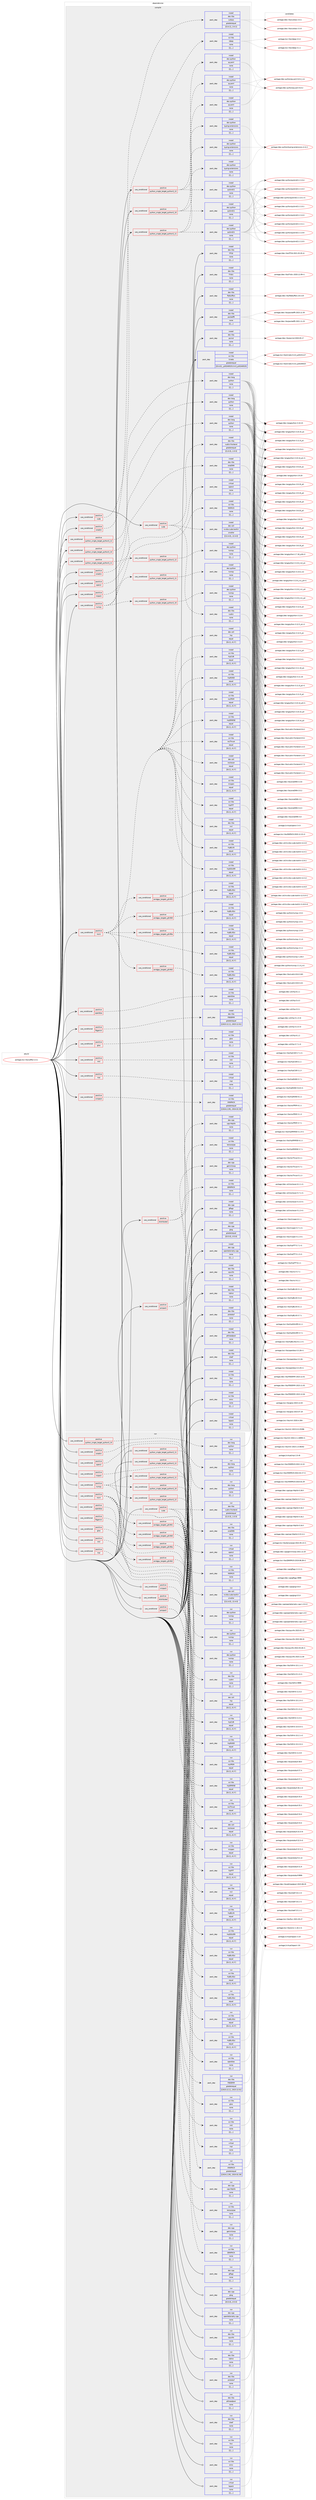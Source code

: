 digraph prolog {

# *************
# Graph options
# *************

newrank=true;
concentrate=true;
compound=true;
graph [rankdir=LR,fontname=Helvetica,fontsize=10,ranksep=1.5];#, ranksep=2.5, nodesep=0.2];
edge  [arrowhead=vee];
node  [fontname=Helvetica,fontsize=10];

# **********
# The ebuild
# **********

subgraph cluster_leftcol {
color=gray;
label=<<i>ebuild</i>>;
id [label="portage://sci-libs/caffe2-2.4.1", color=red, width=4, href="../sci-libs/caffe2-2.4.1.svg"];
}

# ****************
# The dependencies
# ****************

subgraph cluster_midcol {
color=gray;
label=<<i>dependencies</i>>;
subgraph cluster_compile {
fillcolor="#eeeeee";
style=filled;
label=<<i>compile</i>>;
subgraph cond108932 {
dependency408738 [label=<<TABLE BORDER="0" CELLBORDER="1" CELLSPACING="0" CELLPADDING="4"><TR><TD ROWSPAN="3" CELLPADDING="10">use_conditional</TD></TR><TR><TD>positive</TD></TR><TR><TD>cuda</TD></TR></TABLE>>, shape=none, color=red];
subgraph pack296939 {
dependency408739 [label=<<TABLE BORDER="0" CELLBORDER="1" CELLSPACING="0" CELLPADDING="4" WIDTH="220"><TR><TD ROWSPAN="6" CELLPADDING="30">pack_dep</TD></TR><TR><TD WIDTH="110">install</TD></TR><TR><TD>dev-libs</TD></TR><TR><TD>cudnn</TD></TR><TR><TD>none</TD></TR><TR><TD>[[],,,,]</TD></TR></TABLE>>, shape=none, color=blue];
}
dependency408738:e -> dependency408739:w [weight=20,style="dashed",arrowhead="vee"];
subgraph pack296940 {
dependency408740 [label=<<TABLE BORDER="0" CELLBORDER="1" CELLSPACING="0" CELLPADDING="4" WIDTH="220"><TR><TD ROWSPAN="6" CELLPADDING="30">pack_dep</TD></TR><TR><TD WIDTH="110">install</TD></TR><TR><TD>dev-libs</TD></TR><TR><TD>cudnn-frontend</TD></TR><TR><TD>greaterequal</TD></TR><TR><TD>[[1,0,3],,,1.0.3]</TD></TR></TABLE>>, shape=none, color=blue];
}
dependency408738:e -> dependency408740:w [weight=20,style="dashed",arrowhead="vee"];
subgraph pack296941 {
dependency408741 [label=<<TABLE BORDER="0" CELLBORDER="1" CELLSPACING="0" CELLPADDING="4" WIDTH="220"><TR><TD ROWSPAN="6" CELLPADDING="30">pack_dep</TD></TR><TR><TD WIDTH="110">install</TD></TR><TR><TD>dev-util</TD></TR><TR><TD>nvidia-cuda-toolkit</TD></TR><TR><TD>smaller</TD></TR><TR><TD>[[12,4,0],,,12.4.0]</TD></TR></TABLE>>, shape=none, color=blue];
}
dependency408738:e -> dependency408741:w [weight=20,style="dashed",arrowhead="vee"];
}
id:e -> dependency408738:w [weight=20,style="solid",arrowhead="vee"];
subgraph cond108933 {
dependency408742 [label=<<TABLE BORDER="0" CELLBORDER="1" CELLSPACING="0" CELLPADDING="4"><TR><TD ROWSPAN="3" CELLPADDING="10">use_conditional</TD></TR><TR><TD>positive</TD></TR><TR><TD>cuda</TD></TR></TABLE>>, shape=none, color=red];
subgraph pack296942 {
dependency408743 [label=<<TABLE BORDER="0" CELLBORDER="1" CELLSPACING="0" CELLPADDING="4" WIDTH="220"><TR><TD ROWSPAN="6" CELLPADDING="30">pack_dep</TD></TR><TR><TD WIDTH="110">install</TD></TR><TR><TD>dev-libs</TD></TR><TR><TD>cutlass</TD></TR><TR><TD>greaterequal</TD></TR><TR><TD>[[3,4,1],,,3.4.1]</TD></TR></TABLE>>, shape=none, color=blue];
}
dependency408742:e -> dependency408743:w [weight=20,style="dashed",arrowhead="vee"];
}
id:e -> dependency408742:w [weight=20,style="solid",arrowhead="vee"];
subgraph cond108934 {
dependency408744 [label=<<TABLE BORDER="0" CELLBORDER="1" CELLSPACING="0" CELLPADDING="4"><TR><TD ROWSPAN="3" CELLPADDING="10">use_conditional</TD></TR><TR><TD>positive</TD></TR><TR><TD>distributed</TD></TR></TABLE>>, shape=none, color=red];
subgraph pack296943 {
dependency408745 [label=<<TABLE BORDER="0" CELLBORDER="1" CELLSPACING="0" CELLPADDING="4" WIDTH="220"><TR><TD ROWSPAN="6" CELLPADDING="30">pack_dep</TD></TR><TR><TD WIDTH="110">install</TD></TR><TR><TD>sci-libs</TD></TR><TR><TD>tensorpipe</TD></TR><TR><TD>none</TD></TR><TR><TD>[[],,,,]</TD></TR></TABLE>>, shape=none, color=blue];
}
dependency408744:e -> dependency408745:w [weight=20,style="dashed",arrowhead="vee"];
subgraph pack296944 {
dependency408746 [label=<<TABLE BORDER="0" CELLBORDER="1" CELLSPACING="0" CELLPADDING="4" WIDTH="220"><TR><TD ROWSPAN="6" CELLPADDING="30">pack_dep</TD></TR><TR><TD WIDTH="110">install</TD></TR><TR><TD>dev-cpp</TD></TR><TR><TD>cpp-httplib</TD></TR><TR><TD>none</TD></TR><TR><TD>[[],,,,]</TD></TR></TABLE>>, shape=none, color=blue];
}
dependency408744:e -> dependency408746:w [weight=20,style="dashed",arrowhead="vee"];
}
id:e -> dependency408744:w [weight=20,style="solid",arrowhead="vee"];
subgraph cond108935 {
dependency408747 [label=<<TABLE BORDER="0" CELLBORDER="1" CELLSPACING="0" CELLPADDING="4"><TR><TD ROWSPAN="3" CELLPADDING="10">use_conditional</TD></TR><TR><TD>positive</TD></TR><TR><TD>fbgemm</TD></TR></TABLE>>, shape=none, color=red];
subgraph pack296945 {
dependency408748 [label=<<TABLE BORDER="0" CELLBORDER="1" CELLSPACING="0" CELLPADDING="4" WIDTH="220"><TR><TD ROWSPAN="6" CELLPADDING="30">pack_dep</TD></TR><TR><TD WIDTH="110">install</TD></TR><TR><TD>dev-libs</TD></TR><TR><TD>FBGEMM</TD></TR><TR><TD>greaterequal</TD></TR><TR><TD>[[2023,12,1],,,2023.12.01]</TD></TR></TABLE>>, shape=none, color=blue];
}
dependency408747:e -> dependency408748:w [weight=20,style="dashed",arrowhead="vee"];
}
id:e -> dependency408747:w [weight=20,style="solid",arrowhead="vee"];
subgraph cond108936 {
dependency408749 [label=<<TABLE BORDER="0" CELLBORDER="1" CELLSPACING="0" CELLPADDING="4"><TR><TD ROWSPAN="3" CELLPADDING="10">use_conditional</TD></TR><TR><TD>positive</TD></TR><TR><TD>gloo</TD></TR></TABLE>>, shape=none, color=red];
subgraph pack296946 {
dependency408750 [label=<<TABLE BORDER="0" CELLBORDER="1" CELLSPACING="0" CELLPADDING="4" WIDTH="220"><TR><TD ROWSPAN="6" CELLPADDING="30">pack_dep</TD></TR><TR><TD WIDTH="110">install</TD></TR><TR><TD>sci-libs</TD></TR><TR><TD>gloo</TD></TR><TR><TD>none</TD></TR><TR><TD>[[],,,,]</TD></TR></TABLE>>, shape=none, color=blue];
}
dependency408749:e -> dependency408750:w [weight=20,style="dashed",arrowhead="vee"];
}
id:e -> dependency408749:w [weight=20,style="solid",arrowhead="vee"];
subgraph cond108937 {
dependency408751 [label=<<TABLE BORDER="0" CELLBORDER="1" CELLSPACING="0" CELLPADDING="4"><TR><TD ROWSPAN="3" CELLPADDING="10">use_conditional</TD></TR><TR><TD>positive</TD></TR><TR><TD>mkl</TD></TR></TABLE>>, shape=none, color=red];
subgraph pack296947 {
dependency408752 [label=<<TABLE BORDER="0" CELLBORDER="1" CELLSPACING="0" CELLPADDING="4" WIDTH="220"><TR><TD ROWSPAN="6" CELLPADDING="30">pack_dep</TD></TR><TR><TD WIDTH="110">install</TD></TR><TR><TD>sci-libs</TD></TR><TR><TD>mkl</TD></TR><TR><TD>none</TD></TR><TR><TD>[[],,,,]</TD></TR></TABLE>>, shape=none, color=blue];
}
dependency408751:e -> dependency408752:w [weight=20,style="dashed",arrowhead="vee"];
}
id:e -> dependency408751:w [weight=20,style="solid",arrowhead="vee"];
subgraph cond108938 {
dependency408753 [label=<<TABLE BORDER="0" CELLBORDER="1" CELLSPACING="0" CELLPADDING="4"><TR><TD ROWSPAN="3" CELLPADDING="10">use_conditional</TD></TR><TR><TD>positive</TD></TR><TR><TD>mpi</TD></TR></TABLE>>, shape=none, color=red];
subgraph pack296948 {
dependency408754 [label=<<TABLE BORDER="0" CELLBORDER="1" CELLSPACING="0" CELLPADDING="4" WIDTH="220"><TR><TD ROWSPAN="6" CELLPADDING="30">pack_dep</TD></TR><TR><TD WIDTH="110">install</TD></TR><TR><TD>virtual</TD></TR><TR><TD>mpi</TD></TR><TR><TD>none</TD></TR><TR><TD>[[],,,,]</TD></TR></TABLE>>, shape=none, color=blue];
}
dependency408753:e -> dependency408754:w [weight=20,style="dashed",arrowhead="vee"];
}
id:e -> dependency408753:w [weight=20,style="solid",arrowhead="vee"];
subgraph cond108939 {
dependency408755 [label=<<TABLE BORDER="0" CELLBORDER="1" CELLSPACING="0" CELLPADDING="4"><TR><TD ROWSPAN="3" CELLPADDING="10">use_conditional</TD></TR><TR><TD>positive</TD></TR><TR><TD>nnpack</TD></TR></TABLE>>, shape=none, color=red];
subgraph pack296949 {
dependency408756 [label=<<TABLE BORDER="0" CELLBORDER="1" CELLSPACING="0" CELLPADDING="4" WIDTH="220"><TR><TD ROWSPAN="6" CELLPADDING="30">pack_dep</TD></TR><TR><TD WIDTH="110">install</TD></TR><TR><TD>sci-libs</TD></TR><TR><TD>NNPACK</TD></TR><TR><TD>none</TD></TR><TR><TD>[[],,,,]</TD></TR></TABLE>>, shape=none, color=blue];
}
dependency408755:e -> dependency408756:w [weight=20,style="dashed",arrowhead="vee"];
}
id:e -> dependency408755:w [weight=20,style="solid",arrowhead="vee"];
subgraph cond108940 {
dependency408757 [label=<<TABLE BORDER="0" CELLBORDER="1" CELLSPACING="0" CELLPADDING="4"><TR><TD ROWSPAN="3" CELLPADDING="10">use_conditional</TD></TR><TR><TD>positive</TD></TR><TR><TD>numpy</TD></TR></TABLE>>, shape=none, color=red];
subgraph cond108941 {
dependency408758 [label=<<TABLE BORDER="0" CELLBORDER="1" CELLSPACING="0" CELLPADDING="4"><TR><TD ROWSPAN="3" CELLPADDING="10">use_conditional</TD></TR><TR><TD>positive</TD></TR><TR><TD>python_single_target_python3_10</TD></TR></TABLE>>, shape=none, color=red];
subgraph pack296950 {
dependency408759 [label=<<TABLE BORDER="0" CELLBORDER="1" CELLSPACING="0" CELLPADDING="4" WIDTH="220"><TR><TD ROWSPAN="6" CELLPADDING="30">pack_dep</TD></TR><TR><TD WIDTH="110">install</TD></TR><TR><TD>dev-python</TD></TR><TR><TD>numpy</TD></TR><TR><TD>none</TD></TR><TR><TD>[[],,,,]</TD></TR></TABLE>>, shape=none, color=blue];
}
dependency408758:e -> dependency408759:w [weight=20,style="dashed",arrowhead="vee"];
}
dependency408757:e -> dependency408758:w [weight=20,style="dashed",arrowhead="vee"];
subgraph cond108942 {
dependency408760 [label=<<TABLE BORDER="0" CELLBORDER="1" CELLSPACING="0" CELLPADDING="4"><TR><TD ROWSPAN="3" CELLPADDING="10">use_conditional</TD></TR><TR><TD>positive</TD></TR><TR><TD>python_single_target_python3_11</TD></TR></TABLE>>, shape=none, color=red];
subgraph pack296951 {
dependency408761 [label=<<TABLE BORDER="0" CELLBORDER="1" CELLSPACING="0" CELLPADDING="4" WIDTH="220"><TR><TD ROWSPAN="6" CELLPADDING="30">pack_dep</TD></TR><TR><TD WIDTH="110">install</TD></TR><TR><TD>dev-python</TD></TR><TR><TD>numpy</TD></TR><TR><TD>none</TD></TR><TR><TD>[[],,,,]</TD></TR></TABLE>>, shape=none, color=blue];
}
dependency408760:e -> dependency408761:w [weight=20,style="dashed",arrowhead="vee"];
}
dependency408757:e -> dependency408760:w [weight=20,style="dashed",arrowhead="vee"];
subgraph cond108943 {
dependency408762 [label=<<TABLE BORDER="0" CELLBORDER="1" CELLSPACING="0" CELLPADDING="4"><TR><TD ROWSPAN="3" CELLPADDING="10">use_conditional</TD></TR><TR><TD>positive</TD></TR><TR><TD>python_single_target_python3_12</TD></TR></TABLE>>, shape=none, color=red];
subgraph pack296952 {
dependency408763 [label=<<TABLE BORDER="0" CELLBORDER="1" CELLSPACING="0" CELLPADDING="4" WIDTH="220"><TR><TD ROWSPAN="6" CELLPADDING="30">pack_dep</TD></TR><TR><TD WIDTH="110">install</TD></TR><TR><TD>dev-python</TD></TR><TR><TD>numpy</TD></TR><TR><TD>none</TD></TR><TR><TD>[[],,,,]</TD></TR></TABLE>>, shape=none, color=blue];
}
dependency408762:e -> dependency408763:w [weight=20,style="dashed",arrowhead="vee"];
}
dependency408757:e -> dependency408762:w [weight=20,style="dashed",arrowhead="vee"];
}
id:e -> dependency408757:w [weight=20,style="solid",arrowhead="vee"];
subgraph cond108944 {
dependency408764 [label=<<TABLE BORDER="0" CELLBORDER="1" CELLSPACING="0" CELLPADDING="4"><TR><TD ROWSPAN="3" CELLPADDING="10">use_conditional</TD></TR><TR><TD>positive</TD></TR><TR><TD>onednn</TD></TR></TABLE>>, shape=none, color=red];
subgraph pack296953 {
dependency408765 [label=<<TABLE BORDER="0" CELLBORDER="1" CELLSPACING="0" CELLPADDING="4" WIDTH="220"><TR><TD ROWSPAN="6" CELLPADDING="30">pack_dep</TD></TR><TR><TD WIDTH="110">install</TD></TR><TR><TD>dev-libs</TD></TR><TR><TD>oneDNN</TD></TR><TR><TD>none</TD></TR><TR><TD>[[],,,,]</TD></TR></TABLE>>, shape=none, color=blue];
}
dependency408764:e -> dependency408765:w [weight=20,style="dashed",arrowhead="vee"];
}
id:e -> dependency408764:w [weight=20,style="solid",arrowhead="vee"];
subgraph cond108945 {
dependency408766 [label=<<TABLE BORDER="0" CELLBORDER="1" CELLSPACING="0" CELLPADDING="4"><TR><TD ROWSPAN="3" CELLPADDING="10">use_conditional</TD></TR><TR><TD>positive</TD></TR><TR><TD>onednn</TD></TR></TABLE>>, shape=none, color=red];
subgraph pack296954 {
dependency408767 [label=<<TABLE BORDER="0" CELLBORDER="1" CELLSPACING="0" CELLPADDING="4" WIDTH="220"><TR><TD ROWSPAN="6" CELLPADDING="30">pack_dep</TD></TR><TR><TD WIDTH="110">install</TD></TR><TR><TD>sci-libs</TD></TR><TR><TD>ideep</TD></TR><TR><TD>none</TD></TR><TR><TD>[[],,,,]</TD></TR></TABLE>>, shape=none, color=blue];
}
dependency408766:e -> dependency408767:w [weight=20,style="dashed",arrowhead="vee"];
}
id:e -> dependency408766:w [weight=20,style="solid",arrowhead="vee"];
subgraph cond108946 {
dependency408768 [label=<<TABLE BORDER="0" CELLBORDER="1" CELLSPACING="0" CELLPADDING="4"><TR><TD ROWSPAN="3" CELLPADDING="10">use_conditional</TD></TR><TR><TD>positive</TD></TR><TR><TD>openblas</TD></TR></TABLE>>, shape=none, color=red];
subgraph pack296955 {
dependency408769 [label=<<TABLE BORDER="0" CELLBORDER="1" CELLSPACING="0" CELLPADDING="4" WIDTH="220"><TR><TD ROWSPAN="6" CELLPADDING="30">pack_dep</TD></TR><TR><TD WIDTH="110">install</TD></TR><TR><TD>sci-libs</TD></TR><TR><TD>openblas</TD></TR><TR><TD>none</TD></TR><TR><TD>[[],,,,]</TD></TR></TABLE>>, shape=none, color=blue];
}
dependency408768:e -> dependency408769:w [weight=20,style="dashed",arrowhead="vee"];
}
id:e -> dependency408768:w [weight=20,style="solid",arrowhead="vee"];
subgraph cond108947 {
dependency408770 [label=<<TABLE BORDER="0" CELLBORDER="1" CELLSPACING="0" CELLPADDING="4"><TR><TD ROWSPAN="3" CELLPADDING="10">use_conditional</TD></TR><TR><TD>positive</TD></TR><TR><TD>opencl</TD></TR></TABLE>>, shape=none, color=red];
subgraph pack296956 {
dependency408771 [label=<<TABLE BORDER="0" CELLBORDER="1" CELLSPACING="0" CELLPADDING="4" WIDTH="220"><TR><TD ROWSPAN="6" CELLPADDING="30">pack_dep</TD></TR><TR><TD WIDTH="110">install</TD></TR><TR><TD>virtual</TD></TR><TR><TD>opencl</TD></TR><TR><TD>none</TD></TR><TR><TD>[[],,,,]</TD></TR></TABLE>>, shape=none, color=blue];
}
dependency408770:e -> dependency408771:w [weight=20,style="dashed",arrowhead="vee"];
}
id:e -> dependency408770:w [weight=20,style="solid",arrowhead="vee"];
subgraph cond108948 {
dependency408772 [label=<<TABLE BORDER="0" CELLBORDER="1" CELLSPACING="0" CELLPADDING="4"><TR><TD ROWSPAN="3" CELLPADDING="10">use_conditional</TD></TR><TR><TD>positive</TD></TR><TR><TD>python_single_target_python3_10</TD></TR></TABLE>>, shape=none, color=red];
subgraph pack296957 {
dependency408773 [label=<<TABLE BORDER="0" CELLBORDER="1" CELLSPACING="0" CELLPADDING="4" WIDTH="220"><TR><TD ROWSPAN="6" CELLPADDING="30">pack_dep</TD></TR><TR><TD WIDTH="110">install</TD></TR><TR><TD>dev-lang</TD></TR><TR><TD>python</TD></TR><TR><TD>none</TD></TR><TR><TD>[[],,,,]</TD></TR></TABLE>>, shape=none, color=blue];
}
dependency408772:e -> dependency408773:w [weight=20,style="dashed",arrowhead="vee"];
}
id:e -> dependency408772:w [weight=20,style="solid",arrowhead="vee"];
subgraph cond108949 {
dependency408774 [label=<<TABLE BORDER="0" CELLBORDER="1" CELLSPACING="0" CELLPADDING="4"><TR><TD ROWSPAN="3" CELLPADDING="10">use_conditional</TD></TR><TR><TD>positive</TD></TR><TR><TD>python_single_target_python3_10</TD></TR></TABLE>>, shape=none, color=red];
subgraph pack296958 {
dependency408775 [label=<<TABLE BORDER="0" CELLBORDER="1" CELLSPACING="0" CELLPADDING="4" WIDTH="220"><TR><TD ROWSPAN="6" CELLPADDING="30">pack_dep</TD></TR><TR><TD WIDTH="110">install</TD></TR><TR><TD>dev-python</TD></TR><TR><TD>pyyaml</TD></TR><TR><TD>none</TD></TR><TR><TD>[[],,,,]</TD></TR></TABLE>>, shape=none, color=blue];
}
dependency408774:e -> dependency408775:w [weight=20,style="dashed",arrowhead="vee"];
subgraph pack296959 {
dependency408776 [label=<<TABLE BORDER="0" CELLBORDER="1" CELLSPACING="0" CELLPADDING="4" WIDTH="220"><TR><TD ROWSPAN="6" CELLPADDING="30">pack_dep</TD></TR><TR><TD WIDTH="110">install</TD></TR><TR><TD>dev-python</TD></TR><TR><TD>pybind11</TD></TR><TR><TD>none</TD></TR><TR><TD>[[],,,,]</TD></TR></TABLE>>, shape=none, color=blue];
}
dependency408774:e -> dependency408776:w [weight=20,style="dashed",arrowhead="vee"];
subgraph pack296960 {
dependency408777 [label=<<TABLE BORDER="0" CELLBORDER="1" CELLSPACING="0" CELLPADDING="4" WIDTH="220"><TR><TD ROWSPAN="6" CELLPADDING="30">pack_dep</TD></TR><TR><TD WIDTH="110">install</TD></TR><TR><TD>dev-python</TD></TR><TR><TD>typing-extensions</TD></TR><TR><TD>none</TD></TR><TR><TD>[[],,,,]</TD></TR></TABLE>>, shape=none, color=blue];
}
dependency408774:e -> dependency408777:w [weight=20,style="dashed",arrowhead="vee"];
}
id:e -> dependency408774:w [weight=20,style="solid",arrowhead="vee"];
subgraph cond108950 {
dependency408778 [label=<<TABLE BORDER="0" CELLBORDER="1" CELLSPACING="0" CELLPADDING="4"><TR><TD ROWSPAN="3" CELLPADDING="10">use_conditional</TD></TR><TR><TD>positive</TD></TR><TR><TD>python_single_target_python3_11</TD></TR></TABLE>>, shape=none, color=red];
subgraph pack296961 {
dependency408779 [label=<<TABLE BORDER="0" CELLBORDER="1" CELLSPACING="0" CELLPADDING="4" WIDTH="220"><TR><TD ROWSPAN="6" CELLPADDING="30">pack_dep</TD></TR><TR><TD WIDTH="110">install</TD></TR><TR><TD>dev-lang</TD></TR><TR><TD>python</TD></TR><TR><TD>none</TD></TR><TR><TD>[[],,,,]</TD></TR></TABLE>>, shape=none, color=blue];
}
dependency408778:e -> dependency408779:w [weight=20,style="dashed",arrowhead="vee"];
}
id:e -> dependency408778:w [weight=20,style="solid",arrowhead="vee"];
subgraph cond108951 {
dependency408780 [label=<<TABLE BORDER="0" CELLBORDER="1" CELLSPACING="0" CELLPADDING="4"><TR><TD ROWSPAN="3" CELLPADDING="10">use_conditional</TD></TR><TR><TD>positive</TD></TR><TR><TD>python_single_target_python3_11</TD></TR></TABLE>>, shape=none, color=red];
subgraph pack296962 {
dependency408781 [label=<<TABLE BORDER="0" CELLBORDER="1" CELLSPACING="0" CELLPADDING="4" WIDTH="220"><TR><TD ROWSPAN="6" CELLPADDING="30">pack_dep</TD></TR><TR><TD WIDTH="110">install</TD></TR><TR><TD>dev-python</TD></TR><TR><TD>pyyaml</TD></TR><TR><TD>none</TD></TR><TR><TD>[[],,,,]</TD></TR></TABLE>>, shape=none, color=blue];
}
dependency408780:e -> dependency408781:w [weight=20,style="dashed",arrowhead="vee"];
subgraph pack296963 {
dependency408782 [label=<<TABLE BORDER="0" CELLBORDER="1" CELLSPACING="0" CELLPADDING="4" WIDTH="220"><TR><TD ROWSPAN="6" CELLPADDING="30">pack_dep</TD></TR><TR><TD WIDTH="110">install</TD></TR><TR><TD>dev-python</TD></TR><TR><TD>pybind11</TD></TR><TR><TD>none</TD></TR><TR><TD>[[],,,,]</TD></TR></TABLE>>, shape=none, color=blue];
}
dependency408780:e -> dependency408782:w [weight=20,style="dashed",arrowhead="vee"];
subgraph pack296964 {
dependency408783 [label=<<TABLE BORDER="0" CELLBORDER="1" CELLSPACING="0" CELLPADDING="4" WIDTH="220"><TR><TD ROWSPAN="6" CELLPADDING="30">pack_dep</TD></TR><TR><TD WIDTH="110">install</TD></TR><TR><TD>dev-python</TD></TR><TR><TD>typing-extensions</TD></TR><TR><TD>none</TD></TR><TR><TD>[[],,,,]</TD></TR></TABLE>>, shape=none, color=blue];
}
dependency408780:e -> dependency408783:w [weight=20,style="dashed",arrowhead="vee"];
}
id:e -> dependency408780:w [weight=20,style="solid",arrowhead="vee"];
subgraph cond108952 {
dependency408784 [label=<<TABLE BORDER="0" CELLBORDER="1" CELLSPACING="0" CELLPADDING="4"><TR><TD ROWSPAN="3" CELLPADDING="10">use_conditional</TD></TR><TR><TD>positive</TD></TR><TR><TD>python_single_target_python3_12</TD></TR></TABLE>>, shape=none, color=red];
subgraph pack296965 {
dependency408785 [label=<<TABLE BORDER="0" CELLBORDER="1" CELLSPACING="0" CELLPADDING="4" WIDTH="220"><TR><TD ROWSPAN="6" CELLPADDING="30">pack_dep</TD></TR><TR><TD WIDTH="110">install</TD></TR><TR><TD>dev-lang</TD></TR><TR><TD>python</TD></TR><TR><TD>none</TD></TR><TR><TD>[[],,,,]</TD></TR></TABLE>>, shape=none, color=blue];
}
dependency408784:e -> dependency408785:w [weight=20,style="dashed",arrowhead="vee"];
}
id:e -> dependency408784:w [weight=20,style="solid",arrowhead="vee"];
subgraph cond108953 {
dependency408786 [label=<<TABLE BORDER="0" CELLBORDER="1" CELLSPACING="0" CELLPADDING="4"><TR><TD ROWSPAN="3" CELLPADDING="10">use_conditional</TD></TR><TR><TD>positive</TD></TR><TR><TD>python_single_target_python3_12</TD></TR></TABLE>>, shape=none, color=red];
subgraph pack296966 {
dependency408787 [label=<<TABLE BORDER="0" CELLBORDER="1" CELLSPACING="0" CELLPADDING="4" WIDTH="220"><TR><TD ROWSPAN="6" CELLPADDING="30">pack_dep</TD></TR><TR><TD WIDTH="110">install</TD></TR><TR><TD>dev-python</TD></TR><TR><TD>pyyaml</TD></TR><TR><TD>none</TD></TR><TR><TD>[[],,,,]</TD></TR></TABLE>>, shape=none, color=blue];
}
dependency408786:e -> dependency408787:w [weight=20,style="dashed",arrowhead="vee"];
subgraph pack296967 {
dependency408788 [label=<<TABLE BORDER="0" CELLBORDER="1" CELLSPACING="0" CELLPADDING="4" WIDTH="220"><TR><TD ROWSPAN="6" CELLPADDING="30">pack_dep</TD></TR><TR><TD WIDTH="110">install</TD></TR><TR><TD>dev-python</TD></TR><TR><TD>pybind11</TD></TR><TR><TD>none</TD></TR><TR><TD>[[],,,,]</TD></TR></TABLE>>, shape=none, color=blue];
}
dependency408786:e -> dependency408788:w [weight=20,style="dashed",arrowhead="vee"];
subgraph pack296968 {
dependency408789 [label=<<TABLE BORDER="0" CELLBORDER="1" CELLSPACING="0" CELLPADDING="4" WIDTH="220"><TR><TD ROWSPAN="6" CELLPADDING="30">pack_dep</TD></TR><TR><TD WIDTH="110">install</TD></TR><TR><TD>dev-python</TD></TR><TR><TD>typing-extensions</TD></TR><TR><TD>none</TD></TR><TR><TD>[[],,,,]</TD></TR></TABLE>>, shape=none, color=blue];
}
dependency408786:e -> dependency408789:w [weight=20,style="dashed",arrowhead="vee"];
}
id:e -> dependency408786:w [weight=20,style="solid",arrowhead="vee"];
subgraph cond108954 {
dependency408790 [label=<<TABLE BORDER="0" CELLBORDER="1" CELLSPACING="0" CELLPADDING="4"><TR><TD ROWSPAN="3" CELLPADDING="10">use_conditional</TD></TR><TR><TD>positive</TD></TR><TR><TD>qnnpack</TD></TR></TABLE>>, shape=none, color=red];
subgraph pack296969 {
dependency408791 [label=<<TABLE BORDER="0" CELLBORDER="1" CELLSPACING="0" CELLPADDING="4" WIDTH="220"><TR><TD ROWSPAN="6" CELLPADDING="30">pack_dep</TD></TR><TR><TD WIDTH="110">install</TD></TR><TR><TD>sci-libs</TD></TR><TR><TD>QNNPACK</TD></TR><TR><TD>none</TD></TR><TR><TD>[[],,,,]</TD></TR></TABLE>>, shape=none, color=blue];
}
dependency408790:e -> dependency408791:w [weight=20,style="dashed",arrowhead="vee"];
subgraph pack296970 {
dependency408792 [label=<<TABLE BORDER="0" CELLBORDER="1" CELLSPACING="0" CELLPADDING="4" WIDTH="220"><TR><TD ROWSPAN="6" CELLPADDING="30">pack_dep</TD></TR><TR><TD WIDTH="110">install</TD></TR><TR><TD>dev-cpp</TD></TR><TR><TD>gemmlowp</TD></TR><TR><TD>none</TD></TR><TR><TD>[[],,,,]</TD></TR></TABLE>>, shape=none, color=blue];
}
dependency408790:e -> dependency408792:w [weight=20,style="dashed",arrowhead="vee"];
}
id:e -> dependency408790:w [weight=20,style="solid",arrowhead="vee"];
subgraph cond108955 {
dependency408793 [label=<<TABLE BORDER="0" CELLBORDER="1" CELLSPACING="0" CELLPADDING="4"><TR><TD ROWSPAN="3" CELLPADDING="10">use_conditional</TD></TR><TR><TD>positive</TD></TR><TR><TD>rocm</TD></TR></TABLE>>, shape=none, color=red];
subgraph pack296971 {
dependency408794 [label=<<TABLE BORDER="0" CELLBORDER="1" CELLSPACING="0" CELLPADDING="4" WIDTH="220"><TR><TD ROWSPAN="6" CELLPADDING="30">pack_dep</TD></TR><TR><TD WIDTH="110">install</TD></TR><TR><TD>dev-util</TD></TR><TR><TD>hip</TD></TR><TR><TD>equal</TD></TR><TR><TD>[[6,1],,,6.1*]</TD></TR></TABLE>>, shape=none, color=blue];
}
dependency408793:e -> dependency408794:w [weight=20,style="dashed",arrowhead="vee"];
subgraph pack296972 {
dependency408795 [label=<<TABLE BORDER="0" CELLBORDER="1" CELLSPACING="0" CELLPADDING="4" WIDTH="220"><TR><TD ROWSPAN="6" CELLPADDING="30">pack_dep</TD></TR><TR><TD WIDTH="110">install</TD></TR><TR><TD>dev-libs</TD></TR><TR><TD>rccl</TD></TR><TR><TD>equal</TD></TR><TR><TD>[[6,1],,,6.1*]</TD></TR></TABLE>>, shape=none, color=blue];
}
dependency408793:e -> dependency408795:w [weight=20,style="dashed",arrowhead="vee"];
subgraph pack296973 {
dependency408796 [label=<<TABLE BORDER="0" CELLBORDER="1" CELLSPACING="0" CELLPADDING="4" WIDTH="220"><TR><TD ROWSPAN="6" CELLPADDING="30">pack_dep</TD></TR><TR><TD WIDTH="110">install</TD></TR><TR><TD>sci-libs</TD></TR><TR><TD>rocThrust</TD></TR><TR><TD>equal</TD></TR><TR><TD>[[6,1],,,6.1*]</TD></TR></TABLE>>, shape=none, color=blue];
}
dependency408793:e -> dependency408796:w [weight=20,style="dashed",arrowhead="vee"];
subgraph pack296974 {
dependency408797 [label=<<TABLE BORDER="0" CELLBORDER="1" CELLSPACING="0" CELLPADDING="4" WIDTH="220"><TR><TD ROWSPAN="6" CELLPADDING="30">pack_dep</TD></TR><TR><TD WIDTH="110">install</TD></TR><TR><TD>sci-libs</TD></TR><TR><TD>rocPRIM</TD></TR><TR><TD>equal</TD></TR><TR><TD>[[6,1],,,6.1*]</TD></TR></TABLE>>, shape=none, color=blue];
}
dependency408793:e -> dependency408797:w [weight=20,style="dashed",arrowhead="vee"];
subgraph pack296975 {
dependency408798 [label=<<TABLE BORDER="0" CELLBORDER="1" CELLSPACING="0" CELLPADDING="4" WIDTH="220"><TR><TD ROWSPAN="6" CELLPADDING="30">pack_dep</TD></TR><TR><TD WIDTH="110">install</TD></TR><TR><TD>sci-libs</TD></TR><TR><TD>hipBLAS</TD></TR><TR><TD>equal</TD></TR><TR><TD>[[6,1],,,6.1*]</TD></TR></TABLE>>, shape=none, color=blue];
}
dependency408793:e -> dependency408798:w [weight=20,style="dashed",arrowhead="vee"];
subgraph pack296976 {
dependency408799 [label=<<TABLE BORDER="0" CELLBORDER="1" CELLSPACING="0" CELLPADDING="4" WIDTH="220"><TR><TD ROWSPAN="6" CELLPADDING="30">pack_dep</TD></TR><TR><TD WIDTH="110">install</TD></TR><TR><TD>sci-libs</TD></TR><TR><TD>hipFFT</TD></TR><TR><TD>equal</TD></TR><TR><TD>[[6,1],,,6.1*]</TD></TR></TABLE>>, shape=none, color=blue];
}
dependency408793:e -> dependency408799:w [weight=20,style="dashed",arrowhead="vee"];
subgraph pack296977 {
dependency408800 [label=<<TABLE BORDER="0" CELLBORDER="1" CELLSPACING="0" CELLPADDING="4" WIDTH="220"><TR><TD ROWSPAN="6" CELLPADDING="30">pack_dep</TD></TR><TR><TD WIDTH="110">install</TD></TR><TR><TD>sci-libs</TD></TR><TR><TD>hipSPARSE</TD></TR><TR><TD>equal</TD></TR><TR><TD>[[6,1],,,6.1*]</TD></TR></TABLE>>, shape=none, color=blue];
}
dependency408793:e -> dependency408800:w [weight=20,style="dashed",arrowhead="vee"];
subgraph pack296978 {
dependency408801 [label=<<TABLE BORDER="0" CELLBORDER="1" CELLSPACING="0" CELLPADDING="4" WIDTH="220"><TR><TD ROWSPAN="6" CELLPADDING="30">pack_dep</TD></TR><TR><TD WIDTH="110">install</TD></TR><TR><TD>sci-libs</TD></TR><TR><TD>hipRAND</TD></TR><TR><TD>equal</TD></TR><TR><TD>[[6,1],,,6.1*]</TD></TR></TABLE>>, shape=none, color=blue];
}
dependency408793:e -> dependency408801:w [weight=20,style="dashed",arrowhead="vee"];
subgraph pack296979 {
dependency408802 [label=<<TABLE BORDER="0" CELLBORDER="1" CELLSPACING="0" CELLPADDING="4" WIDTH="220"><TR><TD ROWSPAN="6" CELLPADDING="30">pack_dep</TD></TR><TR><TD WIDTH="110">install</TD></TR><TR><TD>sci-libs</TD></TR><TR><TD>hipCUB</TD></TR><TR><TD>equal</TD></TR><TR><TD>[[6,1],,,6.1*]</TD></TR></TABLE>>, shape=none, color=blue];
}
dependency408793:e -> dependency408802:w [weight=20,style="dashed",arrowhead="vee"];
subgraph pack296980 {
dependency408803 [label=<<TABLE BORDER="0" CELLBORDER="1" CELLSPACING="0" CELLPADDING="4" WIDTH="220"><TR><TD ROWSPAN="6" CELLPADDING="30">pack_dep</TD></TR><TR><TD WIDTH="110">install</TD></TR><TR><TD>sci-libs</TD></TR><TR><TD>hipSOLVER</TD></TR><TR><TD>equal</TD></TR><TR><TD>[[6,1],,,6.1*]</TD></TR></TABLE>>, shape=none, color=blue];
}
dependency408793:e -> dependency408803:w [weight=20,style="dashed",arrowhead="vee"];
subgraph pack296981 {
dependency408804 [label=<<TABLE BORDER="0" CELLBORDER="1" CELLSPACING="0" CELLPADDING="4" WIDTH="220"><TR><TD ROWSPAN="6" CELLPADDING="30">pack_dep</TD></TR><TR><TD WIDTH="110">install</TD></TR><TR><TD>sci-libs</TD></TR><TR><TD>miopen</TD></TR><TR><TD>equal</TD></TR><TR><TD>[[6,1],,,6.1*]</TD></TR></TABLE>>, shape=none, color=blue];
}
dependency408793:e -> dependency408804:w [weight=20,style="dashed",arrowhead="vee"];
subgraph pack296982 {
dependency408805 [label=<<TABLE BORDER="0" CELLBORDER="1" CELLSPACING="0" CELLPADDING="4" WIDTH="220"><TR><TD ROWSPAN="6" CELLPADDING="30">pack_dep</TD></TR><TR><TD WIDTH="110">install</TD></TR><TR><TD>dev-util</TD></TR><TR><TD>roctracer</TD></TR><TR><TD>equal</TD></TR><TR><TD>[[6,1],,,6.1*]</TD></TR></TABLE>>, shape=none, color=blue];
}
dependency408793:e -> dependency408805:w [weight=20,style="dashed",arrowhead="vee"];
subgraph pack296983 {
dependency408806 [label=<<TABLE BORDER="0" CELLBORDER="1" CELLSPACING="0" CELLPADDING="4" WIDTH="220"><TR><TD ROWSPAN="6" CELLPADDING="30">pack_dep</TD></TR><TR><TD WIDTH="110">install</TD></TR><TR><TD>sci-libs</TD></TR><TR><TD>hipBLASLt</TD></TR><TR><TD>equal</TD></TR><TR><TD>[[6,1],,,6.1*]</TD></TR></TABLE>>, shape=none, color=blue];
}
dependency408793:e -> dependency408806:w [weight=20,style="dashed",arrowhead="vee"];
subgraph cond108956 {
dependency408807 [label=<<TABLE BORDER="0" CELLBORDER="1" CELLSPACING="0" CELLPADDING="4"><TR><TD ROWSPAN="3" CELLPADDING="10">use_conditional</TD></TR><TR><TD>positive</TD></TR><TR><TD>amdgpu_targets_gfx90a</TD></TR></TABLE>>, shape=none, color=red];
subgraph pack296984 {
dependency408808 [label=<<TABLE BORDER="0" CELLBORDER="1" CELLSPACING="0" CELLPADDING="4" WIDTH="220"><TR><TD ROWSPAN="6" CELLPADDING="30">pack_dep</TD></TR><TR><TD WIDTH="110">install</TD></TR><TR><TD>sci-libs</TD></TR><TR><TD>hipBLASLt</TD></TR><TR><TD>equal</TD></TR><TR><TD>[[6,1],,,6.1*]</TD></TR></TABLE>>, shape=none, color=blue];
}
dependency408807:e -> dependency408808:w [weight=20,style="dashed",arrowhead="vee"];
}
dependency408793:e -> dependency408807:w [weight=20,style="dashed",arrowhead="vee"];
subgraph cond108957 {
dependency408809 [label=<<TABLE BORDER="0" CELLBORDER="1" CELLSPACING="0" CELLPADDING="4"><TR><TD ROWSPAN="3" CELLPADDING="10">use_conditional</TD></TR><TR><TD>positive</TD></TR><TR><TD>amdgpu_targets_gfx940</TD></TR></TABLE>>, shape=none, color=red];
subgraph pack296985 {
dependency408810 [label=<<TABLE BORDER="0" CELLBORDER="1" CELLSPACING="0" CELLPADDING="4" WIDTH="220"><TR><TD ROWSPAN="6" CELLPADDING="30">pack_dep</TD></TR><TR><TD WIDTH="110">install</TD></TR><TR><TD>sci-libs</TD></TR><TR><TD>hipBLASLt</TD></TR><TR><TD>equal</TD></TR><TR><TD>[[6,1],,,6.1*]</TD></TR></TABLE>>, shape=none, color=blue];
}
dependency408809:e -> dependency408810:w [weight=20,style="dashed",arrowhead="vee"];
}
dependency408793:e -> dependency408809:w [weight=20,style="dashed",arrowhead="vee"];
subgraph cond108958 {
dependency408811 [label=<<TABLE BORDER="0" CELLBORDER="1" CELLSPACING="0" CELLPADDING="4"><TR><TD ROWSPAN="3" CELLPADDING="10">use_conditional</TD></TR><TR><TD>positive</TD></TR><TR><TD>amdgpu_targets_gfx941</TD></TR></TABLE>>, shape=none, color=red];
subgraph pack296986 {
dependency408812 [label=<<TABLE BORDER="0" CELLBORDER="1" CELLSPACING="0" CELLPADDING="4" WIDTH="220"><TR><TD ROWSPAN="6" CELLPADDING="30">pack_dep</TD></TR><TR><TD WIDTH="110">install</TD></TR><TR><TD>sci-libs</TD></TR><TR><TD>hipBLASLt</TD></TR><TR><TD>equal</TD></TR><TR><TD>[[6,1],,,6.1*]</TD></TR></TABLE>>, shape=none, color=blue];
}
dependency408811:e -> dependency408812:w [weight=20,style="dashed",arrowhead="vee"];
}
dependency408793:e -> dependency408811:w [weight=20,style="dashed",arrowhead="vee"];
subgraph cond108959 {
dependency408813 [label=<<TABLE BORDER="0" CELLBORDER="1" CELLSPACING="0" CELLPADDING="4"><TR><TD ROWSPAN="3" CELLPADDING="10">use_conditional</TD></TR><TR><TD>positive</TD></TR><TR><TD>amdgpu_targets_gfx942</TD></TR></TABLE>>, shape=none, color=red];
subgraph pack296987 {
dependency408814 [label=<<TABLE BORDER="0" CELLBORDER="1" CELLSPACING="0" CELLPADDING="4" WIDTH="220"><TR><TD ROWSPAN="6" CELLPADDING="30">pack_dep</TD></TR><TR><TD WIDTH="110">install</TD></TR><TR><TD>sci-libs</TD></TR><TR><TD>hipBLASLt</TD></TR><TR><TD>equal</TD></TR><TR><TD>[[6,1],,,6.1*]</TD></TR></TABLE>>, shape=none, color=blue];
}
dependency408813:e -> dependency408814:w [weight=20,style="dashed",arrowhead="vee"];
}
dependency408793:e -> dependency408813:w [weight=20,style="dashed",arrowhead="vee"];
}
id:e -> dependency408793:w [weight=20,style="solid",arrowhead="vee"];
subgraph cond108960 {
dependency408815 [label=<<TABLE BORDER="0" CELLBORDER="1" CELLSPACING="0" CELLPADDING="4"><TR><TD ROWSPAN="3" CELLPADDING="10">use_conditional</TD></TR><TR><TD>positive</TD></TR><TR><TD>xnnpack</TD></TR></TABLE>>, shape=none, color=red];
subgraph pack296988 {
dependency408816 [label=<<TABLE BORDER="0" CELLBORDER="1" CELLSPACING="0" CELLPADDING="4" WIDTH="220"><TR><TD ROWSPAN="6" CELLPADDING="30">pack_dep</TD></TR><TR><TD WIDTH="110">install</TD></TR><TR><TD>sci-libs</TD></TR><TR><TD>XNNPACK</TD></TR><TR><TD>greaterequal</TD></TR><TR><TD>[[2024,2,29],,,2024.02.29]</TD></TR></TABLE>>, shape=none, color=blue];
}
dependency408815:e -> dependency408816:w [weight=20,style="dashed",arrowhead="vee"];
}
id:e -> dependency408815:w [weight=20,style="solid",arrowhead="vee"];
subgraph pack296989 {
dependency408817 [label=<<TABLE BORDER="0" CELLBORDER="1" CELLSPACING="0" CELLPADDING="4" WIDTH="220"><TR><TD ROWSPAN="6" CELLPADDING="30">pack_dep</TD></TR><TR><TD WIDTH="110">install</TD></TR><TR><TD>dev-cpp</TD></TR><TR><TD>gflags</TD></TR><TR><TD>none</TD></TR><TR><TD>[[],,,,]</TD></TR></TABLE>>, shape=none, color=blue];
}
id:e -> dependency408817:w [weight=20,style="solid",arrowhead="vee"];
subgraph pack296990 {
dependency408818 [label=<<TABLE BORDER="0" CELLBORDER="1" CELLSPACING="0" CELLPADDING="4" WIDTH="220"><TR><TD ROWSPAN="6" CELLPADDING="30">pack_dep</TD></TR><TR><TD WIDTH="110">install</TD></TR><TR><TD>dev-cpp</TD></TR><TR><TD>glog</TD></TR><TR><TD>greaterequal</TD></TR><TR><TD>[[0,5,0],,,0.5.0]</TD></TR></TABLE>>, shape=none, color=blue];
}
id:e -> dependency408818:w [weight=20,style="solid",arrowhead="vee"];
subgraph pack296991 {
dependency408819 [label=<<TABLE BORDER="0" CELLBORDER="1" CELLSPACING="0" CELLPADDING="4" WIDTH="220"><TR><TD ROWSPAN="6" CELLPADDING="30">pack_dep</TD></TR><TR><TD WIDTH="110">install</TD></TR><TR><TD>dev-cpp</TD></TR><TR><TD>opentelemetry-cpp</TD></TR><TR><TD>none</TD></TR><TR><TD>[[],,,,]</TD></TR></TABLE>>, shape=none, color=blue];
}
id:e -> dependency408819:w [weight=20,style="solid",arrowhead="vee"];
subgraph pack296992 {
dependency408820 [label=<<TABLE BORDER="0" CELLBORDER="1" CELLSPACING="0" CELLPADDING="4" WIDTH="220"><TR><TD ROWSPAN="6" CELLPADDING="30">pack_dep</TD></TR><TR><TD WIDTH="110">install</TD></TR><TR><TD>dev-libs</TD></TR><TR><TD>FP16</TD></TR><TR><TD>none</TD></TR><TR><TD>[[],,,,]</TD></TR></TABLE>>, shape=none, color=blue];
}
id:e -> dependency408820:w [weight=20,style="solid",arrowhead="vee"];
subgraph pack296993 {
dependency408821 [label=<<TABLE BORDER="0" CELLBORDER="1" CELLSPACING="0" CELLPADDING="4" WIDTH="220"><TR><TD ROWSPAN="6" CELLPADDING="30">pack_dep</TD></TR><TR><TD WIDTH="110">install</TD></TR><TR><TD>dev-libs</TD></TR><TR><TD>FXdiv</TD></TR><TR><TD>none</TD></TR><TR><TD>[[],,,,]</TD></TR></TABLE>>, shape=none, color=blue];
}
id:e -> dependency408821:w [weight=20,style="solid",arrowhead="vee"];
subgraph pack296994 {
dependency408822 [label=<<TABLE BORDER="0" CELLBORDER="1" CELLSPACING="0" CELLPADDING="4" WIDTH="220"><TR><TD ROWSPAN="6" CELLPADDING="30">pack_dep</TD></TR><TR><TD WIDTH="110">install</TD></TR><TR><TD>dev-libs</TD></TR><TR><TD>cpuinfo</TD></TR><TR><TD>none</TD></TR><TR><TD>[[],,,,]</TD></TR></TABLE>>, shape=none, color=blue];
}
id:e -> dependency408822:w [weight=20,style="solid",arrowhead="vee"];
subgraph pack296995 {
dependency408823 [label=<<TABLE BORDER="0" CELLBORDER="1" CELLSPACING="0" CELLPADDING="4" WIDTH="220"><TR><TD ROWSPAN="6" CELLPADDING="30">pack_dep</TD></TR><TR><TD WIDTH="110">install</TD></TR><TR><TD>dev-libs</TD></TR><TR><TD>flatbuffers</TD></TR><TR><TD>none</TD></TR><TR><TD>[[],,,,]</TD></TR></TABLE>>, shape=none, color=blue];
}
id:e -> dependency408823:w [weight=20,style="solid",arrowhead="vee"];
subgraph pack296996 {
dependency408824 [label=<<TABLE BORDER="0" CELLBORDER="1" CELLSPACING="0" CELLPADDING="4" WIDTH="220"><TR><TD ROWSPAN="6" CELLPADDING="30">pack_dep</TD></TR><TR><TD WIDTH="110">install</TD></TR><TR><TD>dev-libs</TD></TR><TR><TD>libfmt</TD></TR><TR><TD>none</TD></TR><TR><TD>[[],,,,]</TD></TR></TABLE>>, shape=none, color=blue];
}
id:e -> dependency408824:w [weight=20,style="solid",arrowhead="vee"];
subgraph pack296997 {
dependency408825 [label=<<TABLE BORDER="0" CELLBORDER="1" CELLSPACING="0" CELLPADDING="4" WIDTH="220"><TR><TD ROWSPAN="6" CELLPADDING="30">pack_dep</TD></TR><TR><TD WIDTH="110">install</TD></TR><TR><TD>dev-libs</TD></TR><TR><TD>pocketfft</TD></TR><TR><TD>none</TD></TR><TR><TD>[[],,,,]</TD></TR></TABLE>>, shape=none, color=blue];
}
id:e -> dependency408825:w [weight=20,style="solid",arrowhead="vee"];
subgraph pack296998 {
dependency408826 [label=<<TABLE BORDER="0" CELLBORDER="1" CELLSPACING="0" CELLPADDING="4" WIDTH="220"><TR><TD ROWSPAN="6" CELLPADDING="30">pack_dep</TD></TR><TR><TD WIDTH="110">install</TD></TR><TR><TD>dev-libs</TD></TR><TR><TD>protobuf</TD></TR><TR><TD>none</TD></TR><TR><TD>[[],,,,]</TD></TR></TABLE>>, shape=none, color=blue];
}
id:e -> dependency408826:w [weight=20,style="solid",arrowhead="vee"];
subgraph pack296999 {
dependency408827 [label=<<TABLE BORDER="0" CELLBORDER="1" CELLSPACING="0" CELLPADDING="4" WIDTH="220"><TR><TD ROWSPAN="6" CELLPADDING="30">pack_dep</TD></TR><TR><TD WIDTH="110">install</TD></TR><TR><TD>dev-libs</TD></TR><TR><TD>psimd</TD></TR><TR><TD>none</TD></TR><TR><TD>[[],,,,]</TD></TR></TABLE>>, shape=none, color=blue];
}
id:e -> dependency408827:w [weight=20,style="solid",arrowhead="vee"];
subgraph pack297000 {
dependency408828 [label=<<TABLE BORDER="0" CELLBORDER="1" CELLSPACING="0" CELLPADDING="4" WIDTH="220"><TR><TD ROWSPAN="6" CELLPADDING="30">pack_dep</TD></TR><TR><TD WIDTH="110">install</TD></TR><TR><TD>dev-libs</TD></TR><TR><TD>pthreadpool</TD></TR><TR><TD>none</TD></TR><TR><TD>[[],,,,]</TD></TR></TABLE>>, shape=none, color=blue];
}
id:e -> dependency408828:w [weight=20,style="solid",arrowhead="vee"];
subgraph pack297001 {
dependency408829 [label=<<TABLE BORDER="0" CELLBORDER="1" CELLSPACING="0" CELLPADDING="4" WIDTH="220"><TR><TD ROWSPAN="6" CELLPADDING="30">pack_dep</TD></TR><TR><TD WIDTH="110">install</TD></TR><TR><TD>dev-libs</TD></TR><TR><TD>sleef</TD></TR><TR><TD>none</TD></TR><TR><TD>[[],,,,]</TD></TR></TABLE>>, shape=none, color=blue];
}
id:e -> dependency408829:w [weight=20,style="solid",arrowhead="vee"];
subgraph pack297002 {
dependency408830 [label=<<TABLE BORDER="0" CELLBORDER="1" CELLSPACING="0" CELLPADDING="4" WIDTH="220"><TR><TD ROWSPAN="6" CELLPADDING="30">pack_dep</TD></TR><TR><TD WIDTH="110">install</TD></TR><TR><TD>sci-libs</TD></TR><TR><TD>foxi</TD></TR><TR><TD>none</TD></TR><TR><TD>[[],,,,]</TD></TR></TABLE>>, shape=none, color=blue];
}
id:e -> dependency408830:w [weight=20,style="solid",arrowhead="vee"];
subgraph pack297003 {
dependency408831 [label=<<TABLE BORDER="0" CELLBORDER="1" CELLSPACING="0" CELLPADDING="4" WIDTH="220"><TR><TD ROWSPAN="6" CELLPADDING="30">pack_dep</TD></TR><TR><TD WIDTH="110">install</TD></TR><TR><TD>sci-libs</TD></TR><TR><TD>kineto</TD></TR><TR><TD>greaterequal</TD></TR><TR><TD>[[0,4,0],,_p20240525,0.4.0_p20240525]</TD></TR></TABLE>>, shape=none, color=blue];
}
id:e -> dependency408831:w [weight=20,style="solid",arrowhead="vee"];
subgraph pack297004 {
dependency408832 [label=<<TABLE BORDER="0" CELLBORDER="1" CELLSPACING="0" CELLPADDING="4" WIDTH="220"><TR><TD ROWSPAN="6" CELLPADDING="30">pack_dep</TD></TR><TR><TD WIDTH="110">install</TD></TR><TR><TD>sci-libs</TD></TR><TR><TD>onnx</TD></TR><TR><TD>none</TD></TR><TR><TD>[[],,,,]</TD></TR></TABLE>>, shape=none, color=blue];
}
id:e -> dependency408832:w [weight=20,style="solid",arrowhead="vee"];
subgraph pack297005 {
dependency408833 [label=<<TABLE BORDER="0" CELLBORDER="1" CELLSPACING="0" CELLPADDING="4" WIDTH="220"><TR><TD ROWSPAN="6" CELLPADDING="30">pack_dep</TD></TR><TR><TD WIDTH="110">install</TD></TR><TR><TD>virtual</TD></TR><TR><TD>lapack</TD></TR><TR><TD>none</TD></TR><TR><TD>[[],,,,]</TD></TR></TABLE>>, shape=none, color=blue];
}
id:e -> dependency408833:w [weight=20,style="solid",arrowhead="vee"];
}
subgraph cluster_compileandrun {
fillcolor="#eeeeee";
style=filled;
label=<<i>compile and run</i>>;
}
subgraph cluster_run {
fillcolor="#eeeeee";
style=filled;
label=<<i>run</i>>;
subgraph cond108961 {
dependency408834 [label=<<TABLE BORDER="0" CELLBORDER="1" CELLSPACING="0" CELLPADDING="4"><TR><TD ROWSPAN="3" CELLPADDING="10">use_conditional</TD></TR><TR><TD>positive</TD></TR><TR><TD>cuda</TD></TR></TABLE>>, shape=none, color=red];
subgraph pack297006 {
dependency408835 [label=<<TABLE BORDER="0" CELLBORDER="1" CELLSPACING="0" CELLPADDING="4" WIDTH="220"><TR><TD ROWSPAN="6" CELLPADDING="30">pack_dep</TD></TR><TR><TD WIDTH="110">run</TD></TR><TR><TD>dev-libs</TD></TR><TR><TD>cudnn</TD></TR><TR><TD>none</TD></TR><TR><TD>[[],,,,]</TD></TR></TABLE>>, shape=none, color=blue];
}
dependency408834:e -> dependency408835:w [weight=20,style="dashed",arrowhead="vee"];
subgraph pack297007 {
dependency408836 [label=<<TABLE BORDER="0" CELLBORDER="1" CELLSPACING="0" CELLPADDING="4" WIDTH="220"><TR><TD ROWSPAN="6" CELLPADDING="30">pack_dep</TD></TR><TR><TD WIDTH="110">run</TD></TR><TR><TD>dev-libs</TD></TR><TR><TD>cudnn-frontend</TD></TR><TR><TD>greaterequal</TD></TR><TR><TD>[[1,0,3],,,1.0.3]</TD></TR></TABLE>>, shape=none, color=blue];
}
dependency408834:e -> dependency408836:w [weight=20,style="dashed",arrowhead="vee"];
subgraph pack297008 {
dependency408837 [label=<<TABLE BORDER="0" CELLBORDER="1" CELLSPACING="0" CELLPADDING="4" WIDTH="220"><TR><TD ROWSPAN="6" CELLPADDING="30">pack_dep</TD></TR><TR><TD WIDTH="110">run</TD></TR><TR><TD>dev-util</TD></TR><TR><TD>nvidia-cuda-toolkit</TD></TR><TR><TD>smaller</TD></TR><TR><TD>[[12,4,0],,,12.4.0]</TD></TR></TABLE>>, shape=none, color=blue];
}
dependency408834:e -> dependency408837:w [weight=20,style="dashed",arrowhead="vee"];
}
id:e -> dependency408834:w [weight=20,style="solid",arrowhead="odot"];
subgraph cond108962 {
dependency408838 [label=<<TABLE BORDER="0" CELLBORDER="1" CELLSPACING="0" CELLPADDING="4"><TR><TD ROWSPAN="3" CELLPADDING="10">use_conditional</TD></TR><TR><TD>positive</TD></TR><TR><TD>distributed</TD></TR></TABLE>>, shape=none, color=red];
subgraph pack297009 {
dependency408839 [label=<<TABLE BORDER="0" CELLBORDER="1" CELLSPACING="0" CELLPADDING="4" WIDTH="220"><TR><TD ROWSPAN="6" CELLPADDING="30">pack_dep</TD></TR><TR><TD WIDTH="110">run</TD></TR><TR><TD>sci-libs</TD></TR><TR><TD>tensorpipe</TD></TR><TR><TD>none</TD></TR><TR><TD>[[],,,,]</TD></TR></TABLE>>, shape=none, color=blue];
}
dependency408838:e -> dependency408839:w [weight=20,style="dashed",arrowhead="vee"];
subgraph pack297010 {
dependency408840 [label=<<TABLE BORDER="0" CELLBORDER="1" CELLSPACING="0" CELLPADDING="4" WIDTH="220"><TR><TD ROWSPAN="6" CELLPADDING="30">pack_dep</TD></TR><TR><TD WIDTH="110">run</TD></TR><TR><TD>dev-cpp</TD></TR><TR><TD>cpp-httplib</TD></TR><TR><TD>none</TD></TR><TR><TD>[[],,,,]</TD></TR></TABLE>>, shape=none, color=blue];
}
dependency408838:e -> dependency408840:w [weight=20,style="dashed",arrowhead="vee"];
}
id:e -> dependency408838:w [weight=20,style="solid",arrowhead="odot"];
subgraph cond108963 {
dependency408841 [label=<<TABLE BORDER="0" CELLBORDER="1" CELLSPACING="0" CELLPADDING="4"><TR><TD ROWSPAN="3" CELLPADDING="10">use_conditional</TD></TR><TR><TD>positive</TD></TR><TR><TD>fbgemm</TD></TR></TABLE>>, shape=none, color=red];
subgraph pack297011 {
dependency408842 [label=<<TABLE BORDER="0" CELLBORDER="1" CELLSPACING="0" CELLPADDING="4" WIDTH="220"><TR><TD ROWSPAN="6" CELLPADDING="30">pack_dep</TD></TR><TR><TD WIDTH="110">run</TD></TR><TR><TD>dev-libs</TD></TR><TR><TD>FBGEMM</TD></TR><TR><TD>greaterequal</TD></TR><TR><TD>[[2023,12,1],,,2023.12.01]</TD></TR></TABLE>>, shape=none, color=blue];
}
dependency408841:e -> dependency408842:w [weight=20,style="dashed",arrowhead="vee"];
}
id:e -> dependency408841:w [weight=20,style="solid",arrowhead="odot"];
subgraph cond108964 {
dependency408843 [label=<<TABLE BORDER="0" CELLBORDER="1" CELLSPACING="0" CELLPADDING="4"><TR><TD ROWSPAN="3" CELLPADDING="10">use_conditional</TD></TR><TR><TD>positive</TD></TR><TR><TD>gloo</TD></TR></TABLE>>, shape=none, color=red];
subgraph pack297012 {
dependency408844 [label=<<TABLE BORDER="0" CELLBORDER="1" CELLSPACING="0" CELLPADDING="4" WIDTH="220"><TR><TD ROWSPAN="6" CELLPADDING="30">pack_dep</TD></TR><TR><TD WIDTH="110">run</TD></TR><TR><TD>sci-libs</TD></TR><TR><TD>gloo</TD></TR><TR><TD>none</TD></TR><TR><TD>[[],,,,]</TD></TR></TABLE>>, shape=none, color=blue];
}
dependency408843:e -> dependency408844:w [weight=20,style="dashed",arrowhead="vee"];
}
id:e -> dependency408843:w [weight=20,style="solid",arrowhead="odot"];
subgraph cond108965 {
dependency408845 [label=<<TABLE BORDER="0" CELLBORDER="1" CELLSPACING="0" CELLPADDING="4"><TR><TD ROWSPAN="3" CELLPADDING="10">use_conditional</TD></TR><TR><TD>positive</TD></TR><TR><TD>mkl</TD></TR></TABLE>>, shape=none, color=red];
subgraph pack297013 {
dependency408846 [label=<<TABLE BORDER="0" CELLBORDER="1" CELLSPACING="0" CELLPADDING="4" WIDTH="220"><TR><TD ROWSPAN="6" CELLPADDING="30">pack_dep</TD></TR><TR><TD WIDTH="110">run</TD></TR><TR><TD>sci-libs</TD></TR><TR><TD>mkl</TD></TR><TR><TD>none</TD></TR><TR><TD>[[],,,,]</TD></TR></TABLE>>, shape=none, color=blue];
}
dependency408845:e -> dependency408846:w [weight=20,style="dashed",arrowhead="vee"];
}
id:e -> dependency408845:w [weight=20,style="solid",arrowhead="odot"];
subgraph cond108966 {
dependency408847 [label=<<TABLE BORDER="0" CELLBORDER="1" CELLSPACING="0" CELLPADDING="4"><TR><TD ROWSPAN="3" CELLPADDING="10">use_conditional</TD></TR><TR><TD>positive</TD></TR><TR><TD>mpi</TD></TR></TABLE>>, shape=none, color=red];
subgraph pack297014 {
dependency408848 [label=<<TABLE BORDER="0" CELLBORDER="1" CELLSPACING="0" CELLPADDING="4" WIDTH="220"><TR><TD ROWSPAN="6" CELLPADDING="30">pack_dep</TD></TR><TR><TD WIDTH="110">run</TD></TR><TR><TD>virtual</TD></TR><TR><TD>mpi</TD></TR><TR><TD>none</TD></TR><TR><TD>[[],,,,]</TD></TR></TABLE>>, shape=none, color=blue];
}
dependency408847:e -> dependency408848:w [weight=20,style="dashed",arrowhead="vee"];
}
id:e -> dependency408847:w [weight=20,style="solid",arrowhead="odot"];
subgraph cond108967 {
dependency408849 [label=<<TABLE BORDER="0" CELLBORDER="1" CELLSPACING="0" CELLPADDING="4"><TR><TD ROWSPAN="3" CELLPADDING="10">use_conditional</TD></TR><TR><TD>positive</TD></TR><TR><TD>nnpack</TD></TR></TABLE>>, shape=none, color=red];
subgraph pack297015 {
dependency408850 [label=<<TABLE BORDER="0" CELLBORDER="1" CELLSPACING="0" CELLPADDING="4" WIDTH="220"><TR><TD ROWSPAN="6" CELLPADDING="30">pack_dep</TD></TR><TR><TD WIDTH="110">run</TD></TR><TR><TD>sci-libs</TD></TR><TR><TD>NNPACK</TD></TR><TR><TD>none</TD></TR><TR><TD>[[],,,,]</TD></TR></TABLE>>, shape=none, color=blue];
}
dependency408849:e -> dependency408850:w [weight=20,style="dashed",arrowhead="vee"];
}
id:e -> dependency408849:w [weight=20,style="solid",arrowhead="odot"];
subgraph cond108968 {
dependency408851 [label=<<TABLE BORDER="0" CELLBORDER="1" CELLSPACING="0" CELLPADDING="4"><TR><TD ROWSPAN="3" CELLPADDING="10">use_conditional</TD></TR><TR><TD>positive</TD></TR><TR><TD>numpy</TD></TR></TABLE>>, shape=none, color=red];
subgraph cond108969 {
dependency408852 [label=<<TABLE BORDER="0" CELLBORDER="1" CELLSPACING="0" CELLPADDING="4"><TR><TD ROWSPAN="3" CELLPADDING="10">use_conditional</TD></TR><TR><TD>positive</TD></TR><TR><TD>python_single_target_python3_10</TD></TR></TABLE>>, shape=none, color=red];
subgraph pack297016 {
dependency408853 [label=<<TABLE BORDER="0" CELLBORDER="1" CELLSPACING="0" CELLPADDING="4" WIDTH="220"><TR><TD ROWSPAN="6" CELLPADDING="30">pack_dep</TD></TR><TR><TD WIDTH="110">run</TD></TR><TR><TD>dev-python</TD></TR><TR><TD>numpy</TD></TR><TR><TD>none</TD></TR><TR><TD>[[],,,,]</TD></TR></TABLE>>, shape=none, color=blue];
}
dependency408852:e -> dependency408853:w [weight=20,style="dashed",arrowhead="vee"];
}
dependency408851:e -> dependency408852:w [weight=20,style="dashed",arrowhead="vee"];
subgraph cond108970 {
dependency408854 [label=<<TABLE BORDER="0" CELLBORDER="1" CELLSPACING="0" CELLPADDING="4"><TR><TD ROWSPAN="3" CELLPADDING="10">use_conditional</TD></TR><TR><TD>positive</TD></TR><TR><TD>python_single_target_python3_11</TD></TR></TABLE>>, shape=none, color=red];
subgraph pack297017 {
dependency408855 [label=<<TABLE BORDER="0" CELLBORDER="1" CELLSPACING="0" CELLPADDING="4" WIDTH="220"><TR><TD ROWSPAN="6" CELLPADDING="30">pack_dep</TD></TR><TR><TD WIDTH="110">run</TD></TR><TR><TD>dev-python</TD></TR><TR><TD>numpy</TD></TR><TR><TD>none</TD></TR><TR><TD>[[],,,,]</TD></TR></TABLE>>, shape=none, color=blue];
}
dependency408854:e -> dependency408855:w [weight=20,style="dashed",arrowhead="vee"];
}
dependency408851:e -> dependency408854:w [weight=20,style="dashed",arrowhead="vee"];
subgraph cond108971 {
dependency408856 [label=<<TABLE BORDER="0" CELLBORDER="1" CELLSPACING="0" CELLPADDING="4"><TR><TD ROWSPAN="3" CELLPADDING="10">use_conditional</TD></TR><TR><TD>positive</TD></TR><TR><TD>python_single_target_python3_12</TD></TR></TABLE>>, shape=none, color=red];
subgraph pack297018 {
dependency408857 [label=<<TABLE BORDER="0" CELLBORDER="1" CELLSPACING="0" CELLPADDING="4" WIDTH="220"><TR><TD ROWSPAN="6" CELLPADDING="30">pack_dep</TD></TR><TR><TD WIDTH="110">run</TD></TR><TR><TD>dev-python</TD></TR><TR><TD>numpy</TD></TR><TR><TD>none</TD></TR><TR><TD>[[],,,,]</TD></TR></TABLE>>, shape=none, color=blue];
}
dependency408856:e -> dependency408857:w [weight=20,style="dashed",arrowhead="vee"];
}
dependency408851:e -> dependency408856:w [weight=20,style="dashed",arrowhead="vee"];
}
id:e -> dependency408851:w [weight=20,style="solid",arrowhead="odot"];
subgraph cond108972 {
dependency408858 [label=<<TABLE BORDER="0" CELLBORDER="1" CELLSPACING="0" CELLPADDING="4"><TR><TD ROWSPAN="3" CELLPADDING="10">use_conditional</TD></TR><TR><TD>positive</TD></TR><TR><TD>onednn</TD></TR></TABLE>>, shape=none, color=red];
subgraph pack297019 {
dependency408859 [label=<<TABLE BORDER="0" CELLBORDER="1" CELLSPACING="0" CELLPADDING="4" WIDTH="220"><TR><TD ROWSPAN="6" CELLPADDING="30">pack_dep</TD></TR><TR><TD WIDTH="110">run</TD></TR><TR><TD>dev-libs</TD></TR><TR><TD>oneDNN</TD></TR><TR><TD>none</TD></TR><TR><TD>[[],,,,]</TD></TR></TABLE>>, shape=none, color=blue];
}
dependency408858:e -> dependency408859:w [weight=20,style="dashed",arrowhead="vee"];
}
id:e -> dependency408858:w [weight=20,style="solid",arrowhead="odot"];
subgraph cond108973 {
dependency408860 [label=<<TABLE BORDER="0" CELLBORDER="1" CELLSPACING="0" CELLPADDING="4"><TR><TD ROWSPAN="3" CELLPADDING="10">use_conditional</TD></TR><TR><TD>positive</TD></TR><TR><TD>openblas</TD></TR></TABLE>>, shape=none, color=red];
subgraph pack297020 {
dependency408861 [label=<<TABLE BORDER="0" CELLBORDER="1" CELLSPACING="0" CELLPADDING="4" WIDTH="220"><TR><TD ROWSPAN="6" CELLPADDING="30">pack_dep</TD></TR><TR><TD WIDTH="110">run</TD></TR><TR><TD>sci-libs</TD></TR><TR><TD>openblas</TD></TR><TR><TD>none</TD></TR><TR><TD>[[],,,,]</TD></TR></TABLE>>, shape=none, color=blue];
}
dependency408860:e -> dependency408861:w [weight=20,style="dashed",arrowhead="vee"];
}
id:e -> dependency408860:w [weight=20,style="solid",arrowhead="odot"];
subgraph cond108974 {
dependency408862 [label=<<TABLE BORDER="0" CELLBORDER="1" CELLSPACING="0" CELLPADDING="4"><TR><TD ROWSPAN="3" CELLPADDING="10">use_conditional</TD></TR><TR><TD>positive</TD></TR><TR><TD>opencl</TD></TR></TABLE>>, shape=none, color=red];
subgraph pack297021 {
dependency408863 [label=<<TABLE BORDER="0" CELLBORDER="1" CELLSPACING="0" CELLPADDING="4" WIDTH="220"><TR><TD ROWSPAN="6" CELLPADDING="30">pack_dep</TD></TR><TR><TD WIDTH="110">run</TD></TR><TR><TD>virtual</TD></TR><TR><TD>opencl</TD></TR><TR><TD>none</TD></TR><TR><TD>[[],,,,]</TD></TR></TABLE>>, shape=none, color=blue];
}
dependency408862:e -> dependency408863:w [weight=20,style="dashed",arrowhead="vee"];
}
id:e -> dependency408862:w [weight=20,style="solid",arrowhead="odot"];
subgraph cond108975 {
dependency408864 [label=<<TABLE BORDER="0" CELLBORDER="1" CELLSPACING="0" CELLPADDING="4"><TR><TD ROWSPAN="3" CELLPADDING="10">use_conditional</TD></TR><TR><TD>positive</TD></TR><TR><TD>python_single_target_python3_10</TD></TR></TABLE>>, shape=none, color=red];
subgraph pack297022 {
dependency408865 [label=<<TABLE BORDER="0" CELLBORDER="1" CELLSPACING="0" CELLPADDING="4" WIDTH="220"><TR><TD ROWSPAN="6" CELLPADDING="30">pack_dep</TD></TR><TR><TD WIDTH="110">run</TD></TR><TR><TD>dev-lang</TD></TR><TR><TD>python</TD></TR><TR><TD>none</TD></TR><TR><TD>[[],,,,]</TD></TR></TABLE>>, shape=none, color=blue];
}
dependency408864:e -> dependency408865:w [weight=20,style="dashed",arrowhead="vee"];
}
id:e -> dependency408864:w [weight=20,style="solid",arrowhead="odot"];
subgraph cond108976 {
dependency408866 [label=<<TABLE BORDER="0" CELLBORDER="1" CELLSPACING="0" CELLPADDING="4"><TR><TD ROWSPAN="3" CELLPADDING="10">use_conditional</TD></TR><TR><TD>positive</TD></TR><TR><TD>python_single_target_python3_11</TD></TR></TABLE>>, shape=none, color=red];
subgraph pack297023 {
dependency408867 [label=<<TABLE BORDER="0" CELLBORDER="1" CELLSPACING="0" CELLPADDING="4" WIDTH="220"><TR><TD ROWSPAN="6" CELLPADDING="30">pack_dep</TD></TR><TR><TD WIDTH="110">run</TD></TR><TR><TD>dev-lang</TD></TR><TR><TD>python</TD></TR><TR><TD>none</TD></TR><TR><TD>[[],,,,]</TD></TR></TABLE>>, shape=none, color=blue];
}
dependency408866:e -> dependency408867:w [weight=20,style="dashed",arrowhead="vee"];
}
id:e -> dependency408866:w [weight=20,style="solid",arrowhead="odot"];
subgraph cond108977 {
dependency408868 [label=<<TABLE BORDER="0" CELLBORDER="1" CELLSPACING="0" CELLPADDING="4"><TR><TD ROWSPAN="3" CELLPADDING="10">use_conditional</TD></TR><TR><TD>positive</TD></TR><TR><TD>python_single_target_python3_12</TD></TR></TABLE>>, shape=none, color=red];
subgraph pack297024 {
dependency408869 [label=<<TABLE BORDER="0" CELLBORDER="1" CELLSPACING="0" CELLPADDING="4" WIDTH="220"><TR><TD ROWSPAN="6" CELLPADDING="30">pack_dep</TD></TR><TR><TD WIDTH="110">run</TD></TR><TR><TD>dev-lang</TD></TR><TR><TD>python</TD></TR><TR><TD>none</TD></TR><TR><TD>[[],,,,]</TD></TR></TABLE>>, shape=none, color=blue];
}
dependency408868:e -> dependency408869:w [weight=20,style="dashed",arrowhead="vee"];
}
id:e -> dependency408868:w [weight=20,style="solid",arrowhead="odot"];
subgraph cond108978 {
dependency408870 [label=<<TABLE BORDER="0" CELLBORDER="1" CELLSPACING="0" CELLPADDING="4"><TR><TD ROWSPAN="3" CELLPADDING="10">use_conditional</TD></TR><TR><TD>positive</TD></TR><TR><TD>qnnpack</TD></TR></TABLE>>, shape=none, color=red];
subgraph pack297025 {
dependency408871 [label=<<TABLE BORDER="0" CELLBORDER="1" CELLSPACING="0" CELLPADDING="4" WIDTH="220"><TR><TD ROWSPAN="6" CELLPADDING="30">pack_dep</TD></TR><TR><TD WIDTH="110">run</TD></TR><TR><TD>sci-libs</TD></TR><TR><TD>QNNPACK</TD></TR><TR><TD>none</TD></TR><TR><TD>[[],,,,]</TD></TR></TABLE>>, shape=none, color=blue];
}
dependency408870:e -> dependency408871:w [weight=20,style="dashed",arrowhead="vee"];
subgraph pack297026 {
dependency408872 [label=<<TABLE BORDER="0" CELLBORDER="1" CELLSPACING="0" CELLPADDING="4" WIDTH="220"><TR><TD ROWSPAN="6" CELLPADDING="30">pack_dep</TD></TR><TR><TD WIDTH="110">run</TD></TR><TR><TD>dev-cpp</TD></TR><TR><TD>gemmlowp</TD></TR><TR><TD>none</TD></TR><TR><TD>[[],,,,]</TD></TR></TABLE>>, shape=none, color=blue];
}
dependency408870:e -> dependency408872:w [weight=20,style="dashed",arrowhead="vee"];
}
id:e -> dependency408870:w [weight=20,style="solid",arrowhead="odot"];
subgraph cond108979 {
dependency408873 [label=<<TABLE BORDER="0" CELLBORDER="1" CELLSPACING="0" CELLPADDING="4"><TR><TD ROWSPAN="3" CELLPADDING="10">use_conditional</TD></TR><TR><TD>positive</TD></TR><TR><TD>rocm</TD></TR></TABLE>>, shape=none, color=red];
subgraph pack297027 {
dependency408874 [label=<<TABLE BORDER="0" CELLBORDER="1" CELLSPACING="0" CELLPADDING="4" WIDTH="220"><TR><TD ROWSPAN="6" CELLPADDING="30">pack_dep</TD></TR><TR><TD WIDTH="110">run</TD></TR><TR><TD>dev-util</TD></TR><TR><TD>hip</TD></TR><TR><TD>equal</TD></TR><TR><TD>[[6,1],,,6.1*]</TD></TR></TABLE>>, shape=none, color=blue];
}
dependency408873:e -> dependency408874:w [weight=20,style="dashed",arrowhead="vee"];
subgraph pack297028 {
dependency408875 [label=<<TABLE BORDER="0" CELLBORDER="1" CELLSPACING="0" CELLPADDING="4" WIDTH="220"><TR><TD ROWSPAN="6" CELLPADDING="30">pack_dep</TD></TR><TR><TD WIDTH="110">run</TD></TR><TR><TD>dev-libs</TD></TR><TR><TD>rccl</TD></TR><TR><TD>equal</TD></TR><TR><TD>[[6,1],,,6.1*]</TD></TR></TABLE>>, shape=none, color=blue];
}
dependency408873:e -> dependency408875:w [weight=20,style="dashed",arrowhead="vee"];
subgraph pack297029 {
dependency408876 [label=<<TABLE BORDER="0" CELLBORDER="1" CELLSPACING="0" CELLPADDING="4" WIDTH="220"><TR><TD ROWSPAN="6" CELLPADDING="30">pack_dep</TD></TR><TR><TD WIDTH="110">run</TD></TR><TR><TD>sci-libs</TD></TR><TR><TD>rocThrust</TD></TR><TR><TD>equal</TD></TR><TR><TD>[[6,1],,,6.1*]</TD></TR></TABLE>>, shape=none, color=blue];
}
dependency408873:e -> dependency408876:w [weight=20,style="dashed",arrowhead="vee"];
subgraph pack297030 {
dependency408877 [label=<<TABLE BORDER="0" CELLBORDER="1" CELLSPACING="0" CELLPADDING="4" WIDTH="220"><TR><TD ROWSPAN="6" CELLPADDING="30">pack_dep</TD></TR><TR><TD WIDTH="110">run</TD></TR><TR><TD>sci-libs</TD></TR><TR><TD>rocPRIM</TD></TR><TR><TD>equal</TD></TR><TR><TD>[[6,1],,,6.1*]</TD></TR></TABLE>>, shape=none, color=blue];
}
dependency408873:e -> dependency408877:w [weight=20,style="dashed",arrowhead="vee"];
subgraph pack297031 {
dependency408878 [label=<<TABLE BORDER="0" CELLBORDER="1" CELLSPACING="0" CELLPADDING="4" WIDTH="220"><TR><TD ROWSPAN="6" CELLPADDING="30">pack_dep</TD></TR><TR><TD WIDTH="110">run</TD></TR><TR><TD>sci-libs</TD></TR><TR><TD>hipBLAS</TD></TR><TR><TD>equal</TD></TR><TR><TD>[[6,1],,,6.1*]</TD></TR></TABLE>>, shape=none, color=blue];
}
dependency408873:e -> dependency408878:w [weight=20,style="dashed",arrowhead="vee"];
subgraph pack297032 {
dependency408879 [label=<<TABLE BORDER="0" CELLBORDER="1" CELLSPACING="0" CELLPADDING="4" WIDTH="220"><TR><TD ROWSPAN="6" CELLPADDING="30">pack_dep</TD></TR><TR><TD WIDTH="110">run</TD></TR><TR><TD>sci-libs</TD></TR><TR><TD>hipFFT</TD></TR><TR><TD>equal</TD></TR><TR><TD>[[6,1],,,6.1*]</TD></TR></TABLE>>, shape=none, color=blue];
}
dependency408873:e -> dependency408879:w [weight=20,style="dashed",arrowhead="vee"];
subgraph pack297033 {
dependency408880 [label=<<TABLE BORDER="0" CELLBORDER="1" CELLSPACING="0" CELLPADDING="4" WIDTH="220"><TR><TD ROWSPAN="6" CELLPADDING="30">pack_dep</TD></TR><TR><TD WIDTH="110">run</TD></TR><TR><TD>sci-libs</TD></TR><TR><TD>hipSPARSE</TD></TR><TR><TD>equal</TD></TR><TR><TD>[[6,1],,,6.1*]</TD></TR></TABLE>>, shape=none, color=blue];
}
dependency408873:e -> dependency408880:w [weight=20,style="dashed",arrowhead="vee"];
subgraph pack297034 {
dependency408881 [label=<<TABLE BORDER="0" CELLBORDER="1" CELLSPACING="0" CELLPADDING="4" WIDTH="220"><TR><TD ROWSPAN="6" CELLPADDING="30">pack_dep</TD></TR><TR><TD WIDTH="110">run</TD></TR><TR><TD>sci-libs</TD></TR><TR><TD>hipRAND</TD></TR><TR><TD>equal</TD></TR><TR><TD>[[6,1],,,6.1*]</TD></TR></TABLE>>, shape=none, color=blue];
}
dependency408873:e -> dependency408881:w [weight=20,style="dashed",arrowhead="vee"];
subgraph pack297035 {
dependency408882 [label=<<TABLE BORDER="0" CELLBORDER="1" CELLSPACING="0" CELLPADDING="4" WIDTH="220"><TR><TD ROWSPAN="6" CELLPADDING="30">pack_dep</TD></TR><TR><TD WIDTH="110">run</TD></TR><TR><TD>sci-libs</TD></TR><TR><TD>hipCUB</TD></TR><TR><TD>equal</TD></TR><TR><TD>[[6,1],,,6.1*]</TD></TR></TABLE>>, shape=none, color=blue];
}
dependency408873:e -> dependency408882:w [weight=20,style="dashed",arrowhead="vee"];
subgraph pack297036 {
dependency408883 [label=<<TABLE BORDER="0" CELLBORDER="1" CELLSPACING="0" CELLPADDING="4" WIDTH="220"><TR><TD ROWSPAN="6" CELLPADDING="30">pack_dep</TD></TR><TR><TD WIDTH="110">run</TD></TR><TR><TD>sci-libs</TD></TR><TR><TD>hipSOLVER</TD></TR><TR><TD>equal</TD></TR><TR><TD>[[6,1],,,6.1*]</TD></TR></TABLE>>, shape=none, color=blue];
}
dependency408873:e -> dependency408883:w [weight=20,style="dashed",arrowhead="vee"];
subgraph pack297037 {
dependency408884 [label=<<TABLE BORDER="0" CELLBORDER="1" CELLSPACING="0" CELLPADDING="4" WIDTH="220"><TR><TD ROWSPAN="6" CELLPADDING="30">pack_dep</TD></TR><TR><TD WIDTH="110">run</TD></TR><TR><TD>sci-libs</TD></TR><TR><TD>miopen</TD></TR><TR><TD>equal</TD></TR><TR><TD>[[6,1],,,6.1*]</TD></TR></TABLE>>, shape=none, color=blue];
}
dependency408873:e -> dependency408884:w [weight=20,style="dashed",arrowhead="vee"];
subgraph pack297038 {
dependency408885 [label=<<TABLE BORDER="0" CELLBORDER="1" CELLSPACING="0" CELLPADDING="4" WIDTH="220"><TR><TD ROWSPAN="6" CELLPADDING="30">pack_dep</TD></TR><TR><TD WIDTH="110">run</TD></TR><TR><TD>dev-util</TD></TR><TR><TD>roctracer</TD></TR><TR><TD>equal</TD></TR><TR><TD>[[6,1],,,6.1*]</TD></TR></TABLE>>, shape=none, color=blue];
}
dependency408873:e -> dependency408885:w [weight=20,style="dashed",arrowhead="vee"];
subgraph pack297039 {
dependency408886 [label=<<TABLE BORDER="0" CELLBORDER="1" CELLSPACING="0" CELLPADDING="4" WIDTH="220"><TR><TD ROWSPAN="6" CELLPADDING="30">pack_dep</TD></TR><TR><TD WIDTH="110">run</TD></TR><TR><TD>sci-libs</TD></TR><TR><TD>hipBLASLt</TD></TR><TR><TD>equal</TD></TR><TR><TD>[[6,1],,,6.1*]</TD></TR></TABLE>>, shape=none, color=blue];
}
dependency408873:e -> dependency408886:w [weight=20,style="dashed",arrowhead="vee"];
subgraph cond108980 {
dependency408887 [label=<<TABLE BORDER="0" CELLBORDER="1" CELLSPACING="0" CELLPADDING="4"><TR><TD ROWSPAN="3" CELLPADDING="10">use_conditional</TD></TR><TR><TD>positive</TD></TR><TR><TD>amdgpu_targets_gfx90a</TD></TR></TABLE>>, shape=none, color=red];
subgraph pack297040 {
dependency408888 [label=<<TABLE BORDER="0" CELLBORDER="1" CELLSPACING="0" CELLPADDING="4" WIDTH="220"><TR><TD ROWSPAN="6" CELLPADDING="30">pack_dep</TD></TR><TR><TD WIDTH="110">run</TD></TR><TR><TD>sci-libs</TD></TR><TR><TD>hipBLASLt</TD></TR><TR><TD>equal</TD></TR><TR><TD>[[6,1],,,6.1*]</TD></TR></TABLE>>, shape=none, color=blue];
}
dependency408887:e -> dependency408888:w [weight=20,style="dashed",arrowhead="vee"];
}
dependency408873:e -> dependency408887:w [weight=20,style="dashed",arrowhead="vee"];
subgraph cond108981 {
dependency408889 [label=<<TABLE BORDER="0" CELLBORDER="1" CELLSPACING="0" CELLPADDING="4"><TR><TD ROWSPAN="3" CELLPADDING="10">use_conditional</TD></TR><TR><TD>positive</TD></TR><TR><TD>amdgpu_targets_gfx940</TD></TR></TABLE>>, shape=none, color=red];
subgraph pack297041 {
dependency408890 [label=<<TABLE BORDER="0" CELLBORDER="1" CELLSPACING="0" CELLPADDING="4" WIDTH="220"><TR><TD ROWSPAN="6" CELLPADDING="30">pack_dep</TD></TR><TR><TD WIDTH="110">run</TD></TR><TR><TD>sci-libs</TD></TR><TR><TD>hipBLASLt</TD></TR><TR><TD>equal</TD></TR><TR><TD>[[6,1],,,6.1*]</TD></TR></TABLE>>, shape=none, color=blue];
}
dependency408889:e -> dependency408890:w [weight=20,style="dashed",arrowhead="vee"];
}
dependency408873:e -> dependency408889:w [weight=20,style="dashed",arrowhead="vee"];
subgraph cond108982 {
dependency408891 [label=<<TABLE BORDER="0" CELLBORDER="1" CELLSPACING="0" CELLPADDING="4"><TR><TD ROWSPAN="3" CELLPADDING="10">use_conditional</TD></TR><TR><TD>positive</TD></TR><TR><TD>amdgpu_targets_gfx941</TD></TR></TABLE>>, shape=none, color=red];
subgraph pack297042 {
dependency408892 [label=<<TABLE BORDER="0" CELLBORDER="1" CELLSPACING="0" CELLPADDING="4" WIDTH="220"><TR><TD ROWSPAN="6" CELLPADDING="30">pack_dep</TD></TR><TR><TD WIDTH="110">run</TD></TR><TR><TD>sci-libs</TD></TR><TR><TD>hipBLASLt</TD></TR><TR><TD>equal</TD></TR><TR><TD>[[6,1],,,6.1*]</TD></TR></TABLE>>, shape=none, color=blue];
}
dependency408891:e -> dependency408892:w [weight=20,style="dashed",arrowhead="vee"];
}
dependency408873:e -> dependency408891:w [weight=20,style="dashed",arrowhead="vee"];
subgraph cond108983 {
dependency408893 [label=<<TABLE BORDER="0" CELLBORDER="1" CELLSPACING="0" CELLPADDING="4"><TR><TD ROWSPAN="3" CELLPADDING="10">use_conditional</TD></TR><TR><TD>positive</TD></TR><TR><TD>amdgpu_targets_gfx942</TD></TR></TABLE>>, shape=none, color=red];
subgraph pack297043 {
dependency408894 [label=<<TABLE BORDER="0" CELLBORDER="1" CELLSPACING="0" CELLPADDING="4" WIDTH="220"><TR><TD ROWSPAN="6" CELLPADDING="30">pack_dep</TD></TR><TR><TD WIDTH="110">run</TD></TR><TR><TD>sci-libs</TD></TR><TR><TD>hipBLASLt</TD></TR><TR><TD>equal</TD></TR><TR><TD>[[6,1],,,6.1*]</TD></TR></TABLE>>, shape=none, color=blue];
}
dependency408893:e -> dependency408894:w [weight=20,style="dashed",arrowhead="vee"];
}
dependency408873:e -> dependency408893:w [weight=20,style="dashed",arrowhead="vee"];
}
id:e -> dependency408873:w [weight=20,style="solid",arrowhead="odot"];
subgraph cond108984 {
dependency408895 [label=<<TABLE BORDER="0" CELLBORDER="1" CELLSPACING="0" CELLPADDING="4"><TR><TD ROWSPAN="3" CELLPADDING="10">use_conditional</TD></TR><TR><TD>positive</TD></TR><TR><TD>xnnpack</TD></TR></TABLE>>, shape=none, color=red];
subgraph pack297044 {
dependency408896 [label=<<TABLE BORDER="0" CELLBORDER="1" CELLSPACING="0" CELLPADDING="4" WIDTH="220"><TR><TD ROWSPAN="6" CELLPADDING="30">pack_dep</TD></TR><TR><TD WIDTH="110">run</TD></TR><TR><TD>sci-libs</TD></TR><TR><TD>XNNPACK</TD></TR><TR><TD>greaterequal</TD></TR><TR><TD>[[2024,2,29],,,2024.02.29]</TD></TR></TABLE>>, shape=none, color=blue];
}
dependency408895:e -> dependency408896:w [weight=20,style="dashed",arrowhead="vee"];
}
id:e -> dependency408895:w [weight=20,style="solid",arrowhead="odot"];
subgraph pack297045 {
dependency408897 [label=<<TABLE BORDER="0" CELLBORDER="1" CELLSPACING="0" CELLPADDING="4" WIDTH="220"><TR><TD ROWSPAN="6" CELLPADDING="30">pack_dep</TD></TR><TR><TD WIDTH="110">run</TD></TR><TR><TD>dev-cpp</TD></TR><TR><TD>gflags</TD></TR><TR><TD>none</TD></TR><TR><TD>[[],,,,]</TD></TR></TABLE>>, shape=none, color=blue];
}
id:e -> dependency408897:w [weight=20,style="solid",arrowhead="odot"];
subgraph pack297046 {
dependency408898 [label=<<TABLE BORDER="0" CELLBORDER="1" CELLSPACING="0" CELLPADDING="4" WIDTH="220"><TR><TD ROWSPAN="6" CELLPADDING="30">pack_dep</TD></TR><TR><TD WIDTH="110">run</TD></TR><TR><TD>dev-cpp</TD></TR><TR><TD>glog</TD></TR><TR><TD>greaterequal</TD></TR><TR><TD>[[0,5,0],,,0.5.0]</TD></TR></TABLE>>, shape=none, color=blue];
}
id:e -> dependency408898:w [weight=20,style="solid",arrowhead="odot"];
subgraph pack297047 {
dependency408899 [label=<<TABLE BORDER="0" CELLBORDER="1" CELLSPACING="0" CELLPADDING="4" WIDTH="220"><TR><TD ROWSPAN="6" CELLPADDING="30">pack_dep</TD></TR><TR><TD WIDTH="110">run</TD></TR><TR><TD>dev-cpp</TD></TR><TR><TD>opentelemetry-cpp</TD></TR><TR><TD>none</TD></TR><TR><TD>[[],,,,]</TD></TR></TABLE>>, shape=none, color=blue];
}
id:e -> dependency408899:w [weight=20,style="solid",arrowhead="odot"];
subgraph pack297048 {
dependency408900 [label=<<TABLE BORDER="0" CELLBORDER="1" CELLSPACING="0" CELLPADDING="4" WIDTH="220"><TR><TD ROWSPAN="6" CELLPADDING="30">pack_dep</TD></TR><TR><TD WIDTH="110">run</TD></TR><TR><TD>dev-libs</TD></TR><TR><TD>cpuinfo</TD></TR><TR><TD>none</TD></TR><TR><TD>[[],,,,]</TD></TR></TABLE>>, shape=none, color=blue];
}
id:e -> dependency408900:w [weight=20,style="solid",arrowhead="odot"];
subgraph pack297049 {
dependency408901 [label=<<TABLE BORDER="0" CELLBORDER="1" CELLSPACING="0" CELLPADDING="4" WIDTH="220"><TR><TD ROWSPAN="6" CELLPADDING="30">pack_dep</TD></TR><TR><TD WIDTH="110">run</TD></TR><TR><TD>dev-libs</TD></TR><TR><TD>libfmt</TD></TR><TR><TD>none</TD></TR><TR><TD>[[],,,,]</TD></TR></TABLE>>, shape=none, color=blue];
}
id:e -> dependency408901:w [weight=20,style="solid",arrowhead="odot"];
subgraph pack297050 {
dependency408902 [label=<<TABLE BORDER="0" CELLBORDER="1" CELLSPACING="0" CELLPADDING="4" WIDTH="220"><TR><TD ROWSPAN="6" CELLPADDING="30">pack_dep</TD></TR><TR><TD WIDTH="110">run</TD></TR><TR><TD>dev-libs</TD></TR><TR><TD>protobuf</TD></TR><TR><TD>none</TD></TR><TR><TD>[[],,,,]</TD></TR></TABLE>>, shape=none, color=blue];
}
id:e -> dependency408902:w [weight=20,style="solid",arrowhead="odot"];
subgraph pack297051 {
dependency408903 [label=<<TABLE BORDER="0" CELLBORDER="1" CELLSPACING="0" CELLPADDING="4" WIDTH="220"><TR><TD ROWSPAN="6" CELLPADDING="30">pack_dep</TD></TR><TR><TD WIDTH="110">run</TD></TR><TR><TD>dev-libs</TD></TR><TR><TD>pthreadpool</TD></TR><TR><TD>none</TD></TR><TR><TD>[[],,,,]</TD></TR></TABLE>>, shape=none, color=blue];
}
id:e -> dependency408903:w [weight=20,style="solid",arrowhead="odot"];
subgraph pack297052 {
dependency408904 [label=<<TABLE BORDER="0" CELLBORDER="1" CELLSPACING="0" CELLPADDING="4" WIDTH="220"><TR><TD ROWSPAN="6" CELLPADDING="30">pack_dep</TD></TR><TR><TD WIDTH="110">run</TD></TR><TR><TD>dev-libs</TD></TR><TR><TD>sleef</TD></TR><TR><TD>none</TD></TR><TR><TD>[[],,,,]</TD></TR></TABLE>>, shape=none, color=blue];
}
id:e -> dependency408904:w [weight=20,style="solid",arrowhead="odot"];
subgraph pack297053 {
dependency408905 [label=<<TABLE BORDER="0" CELLBORDER="1" CELLSPACING="0" CELLPADDING="4" WIDTH="220"><TR><TD ROWSPAN="6" CELLPADDING="30">pack_dep</TD></TR><TR><TD WIDTH="110">run</TD></TR><TR><TD>sci-libs</TD></TR><TR><TD>foxi</TD></TR><TR><TD>none</TD></TR><TR><TD>[[],,,,]</TD></TR></TABLE>>, shape=none, color=blue];
}
id:e -> dependency408905:w [weight=20,style="solid",arrowhead="odot"];
subgraph pack297054 {
dependency408906 [label=<<TABLE BORDER="0" CELLBORDER="1" CELLSPACING="0" CELLPADDING="4" WIDTH="220"><TR><TD ROWSPAN="6" CELLPADDING="30">pack_dep</TD></TR><TR><TD WIDTH="110">run</TD></TR><TR><TD>sci-libs</TD></TR><TR><TD>onnx</TD></TR><TR><TD>none</TD></TR><TR><TD>[[],,,,]</TD></TR></TABLE>>, shape=none, color=blue];
}
id:e -> dependency408906:w [weight=20,style="solid",arrowhead="odot"];
subgraph pack297055 {
dependency408907 [label=<<TABLE BORDER="0" CELLBORDER="1" CELLSPACING="0" CELLPADDING="4" WIDTH="220"><TR><TD ROWSPAN="6" CELLPADDING="30">pack_dep</TD></TR><TR><TD WIDTH="110">run</TD></TR><TR><TD>virtual</TD></TR><TR><TD>lapack</TD></TR><TR><TD>none</TD></TR><TR><TD>[[],,,,]</TD></TR></TABLE>>, shape=none, color=blue];
}
id:e -> dependency408907:w [weight=20,style="solid",arrowhead="odot"];
}
}

# **************
# The candidates
# **************

subgraph cluster_choices {
rank=same;
color=gray;
label=<<i>candidates</i>>;

subgraph choice296939 {
color=black;
nodesep=1;
choice1001011184510810598115479911710011011045564656464846495049 [label="portage://dev-libs/cudnn-8.8.0.121", color=red, width=4,href="../dev-libs/cudnn-8.8.0.121.svg"];
choice1001011184510810598115479911710011011045564654464846495451 [label="portage://dev-libs/cudnn-8.6.0.163", color=red, width=4,href="../dev-libs/cudnn-8.6.0.163.svg"];
dependency408739:e -> choice1001011184510810598115479911710011011045564656464846495049:w [style=dotted,weight="100"];
dependency408739:e -> choice1001011184510810598115479911710011011045564654464846495451:w [style=dotted,weight="100"];
}
subgraph choice296940 {
color=black;
nodesep=1;
choice1001011184510810598115479911710011011045102114111110116101110100454946524648 [label="portage://dev-libs/cudnn-frontend-1.4.0", color=red, width=4,href="../dev-libs/cudnn-frontend-1.4.0.svg"];
choice1001011184510810598115479911710011011045102114111110116101110100454946494650 [label="portage://dev-libs/cudnn-frontend-1.1.2", color=red, width=4,href="../dev-libs/cudnn-frontend-1.1.2.svg"];
choice1001011184510810598115479911710011011045102114111110116101110100454946484651 [label="portage://dev-libs/cudnn-frontend-1.0.3", color=red, width=4,href="../dev-libs/cudnn-frontend-1.0.3.svg"];
choice1001011184510810598115479911710011011045102114111110116101110100454846574650 [label="portage://dev-libs/cudnn-frontend-0.9.2", color=red, width=4,href="../dev-libs/cudnn-frontend-0.9.2.svg"];
choice1001011184510810598115479911710011011045102114111110116101110100454846554651 [label="portage://dev-libs/cudnn-frontend-0.7.3", color=red, width=4,href="../dev-libs/cudnn-frontend-0.7.3.svg"];
choice1001011184510810598115479911710011011045102114111110116101110100454846544650 [label="portage://dev-libs/cudnn-frontend-0.6.2", color=red, width=4,href="../dev-libs/cudnn-frontend-0.6.2.svg"];
dependency408740:e -> choice1001011184510810598115479911710011011045102114111110116101110100454946524648:w [style=dotted,weight="100"];
dependency408740:e -> choice1001011184510810598115479911710011011045102114111110116101110100454946494650:w [style=dotted,weight="100"];
dependency408740:e -> choice1001011184510810598115479911710011011045102114111110116101110100454946484651:w [style=dotted,weight="100"];
dependency408740:e -> choice1001011184510810598115479911710011011045102114111110116101110100454846574650:w [style=dotted,weight="100"];
dependency408740:e -> choice1001011184510810598115479911710011011045102114111110116101110100454846554651:w [style=dotted,weight="100"];
dependency408740:e -> choice1001011184510810598115479911710011011045102114111110116101110100454846544650:w [style=dotted,weight="100"];
}
subgraph choice296941 {
color=black;
nodesep=1;
choice1001011184511711610510847110118105100105974599117100974511611111110810710511645495046544649 [label="portage://dev-util/nvidia-cuda-toolkit-12.6.1", color=red, width=4,href="../dev-util/nvidia-cuda-toolkit-12.6.1.svg"];
choice1001011184511711610510847110118105100105974599117100974511611111110810710511645495046544648 [label="portage://dev-util/nvidia-cuda-toolkit-12.6.0", color=red, width=4,href="../dev-util/nvidia-cuda-toolkit-12.6.0.svg"];
choice1001011184511711610510847110118105100105974599117100974511611111110810710511645495046534649 [label="portage://dev-util/nvidia-cuda-toolkit-12.5.1", color=red, width=4,href="../dev-util/nvidia-cuda-toolkit-12.5.1.svg"];
choice10010111845117116105108471101181051001059745991171009745116111111108107105116454950465346484511449 [label="portage://dev-util/nvidia-cuda-toolkit-12.5.0-r1", color=red, width=4,href="../dev-util/nvidia-cuda-toolkit-12.5.0-r1.svg"];
choice1001011184511711610510847110118105100105974599117100974511611111110810710511645495046524649 [label="portage://dev-util/nvidia-cuda-toolkit-12.4.1", color=red, width=4,href="../dev-util/nvidia-cuda-toolkit-12.4.1.svg"];
choice1001011184511711610510847110118105100105974599117100974511611111110810710511645495046524648 [label="portage://dev-util/nvidia-cuda-toolkit-12.4.0", color=red, width=4,href="../dev-util/nvidia-cuda-toolkit-12.4.0.svg"];
choice1001011184511711610510847110118105100105974599117100974511611111110810710511645495046514650 [label="portage://dev-util/nvidia-cuda-toolkit-12.3.2", color=red, width=4,href="../dev-util/nvidia-cuda-toolkit-12.3.2.svg"];
choice10010111845117116105108471101181051001059745991171009745116111111108107105116454949465646484511452 [label="portage://dev-util/nvidia-cuda-toolkit-11.8.0-r4", color=red, width=4,href="../dev-util/nvidia-cuda-toolkit-11.8.0-r4.svg"];
dependency408741:e -> choice1001011184511711610510847110118105100105974599117100974511611111110810710511645495046544649:w [style=dotted,weight="100"];
dependency408741:e -> choice1001011184511711610510847110118105100105974599117100974511611111110810710511645495046544648:w [style=dotted,weight="100"];
dependency408741:e -> choice1001011184511711610510847110118105100105974599117100974511611111110810710511645495046534649:w [style=dotted,weight="100"];
dependency408741:e -> choice10010111845117116105108471101181051001059745991171009745116111111108107105116454950465346484511449:w [style=dotted,weight="100"];
dependency408741:e -> choice1001011184511711610510847110118105100105974599117100974511611111110810710511645495046524649:w [style=dotted,weight="100"];
dependency408741:e -> choice1001011184511711610510847110118105100105974599117100974511611111110810710511645495046524648:w [style=dotted,weight="100"];
dependency408741:e -> choice1001011184511711610510847110118105100105974599117100974511611111110810710511645495046514650:w [style=dotted,weight="100"];
dependency408741:e -> choice10010111845117116105108471101181051001059745991171009745116111111108107105116454949465646484511452:w [style=dotted,weight="100"];
}
subgraph choice296942 {
color=black;
nodesep=1;
choice1001011184510810598115479911711610897115115455146524649 [label="portage://dev-libs/cutlass-3.4.1", color=red, width=4,href="../dev-libs/cutlass-3.4.1.svg"];
choice1001011184510810598115479911711610897115115455146514648 [label="portage://dev-libs/cutlass-3.3.0", color=red, width=4,href="../dev-libs/cutlass-3.3.0.svg"];
dependency408743:e -> choice1001011184510810598115479911711610897115115455146524649:w [style=dotted,weight="100"];
dependency408743:e -> choice1001011184510810598115479911711610897115115455146514648:w [style=dotted,weight="100"];
}
subgraph choice296943 {
color=black;
nodesep=1;
choice1159910545108105981154711610111011511111411210511210145504850504648534649514511449 [label="portage://sci-libs/tensorpipe-2022.05.13-r1", color=red, width=4,href="../sci-libs/tensorpipe-2022.05.13-r1.svg"];
dependency408745:e -> choice1159910545108105981154711610111011511111411210511210145504850504648534649514511449:w [style=dotted,weight="100"];
}
subgraph choice296944 {
color=black;
nodesep=1;
choice10010111845991121124799112112451041161161121081059845484649564648 [label="portage://dev-cpp/cpp-httplib-0.18.0", color=red, width=4,href="../dev-cpp/cpp-httplib-0.18.0.svg"];
choice100101118459911211247991121124510411611611210810598454846495546514511449 [label="portage://dev-cpp/cpp-httplib-0.17.3-r1", color=red, width=4,href="../dev-cpp/cpp-httplib-0.17.3-r1.svg"];
choice10010111845991121124799112112451041161161121081059845484649544651 [label="portage://dev-cpp/cpp-httplib-0.16.3", color=red, width=4,href="../dev-cpp/cpp-httplib-0.16.3.svg"];
choice10010111845991121124799112112451041161161121081059845484649544650 [label="portage://dev-cpp/cpp-httplib-0.16.2", color=red, width=4,href="../dev-cpp/cpp-httplib-0.16.2.svg"];
choice10010111845991121124799112112451041161161121081059845484649544648 [label="portage://dev-cpp/cpp-httplib-0.16.0", color=red, width=4,href="../dev-cpp/cpp-httplib-0.16.0.svg"];
choice100101118459911211247991121124510411611611210810598454846495346514511449 [label="portage://dev-cpp/cpp-httplib-0.15.3-r1", color=red, width=4,href="../dev-cpp/cpp-httplib-0.15.3-r1.svg"];
dependency408746:e -> choice10010111845991121124799112112451041161161121081059845484649564648:w [style=dotted,weight="100"];
dependency408746:e -> choice100101118459911211247991121124510411611611210810598454846495546514511449:w [style=dotted,weight="100"];
dependency408746:e -> choice10010111845991121124799112112451041161161121081059845484649544651:w [style=dotted,weight="100"];
dependency408746:e -> choice10010111845991121124799112112451041161161121081059845484649544650:w [style=dotted,weight="100"];
dependency408746:e -> choice10010111845991121124799112112451041161161121081059845484649544648:w [style=dotted,weight="100"];
dependency408746:e -> choice100101118459911211247991121124510411611611210810598454846495346514511449:w [style=dotted,weight="100"];
}
subgraph choice296945 {
color=black;
nodesep=1;
choice1001011184510810598115477066716977774550485051464950464852 [label="portage://dev-libs/FBGEMM-2023.12.04", color=red, width=4,href="../dev-libs/FBGEMM-2023.12.04.svg"];
choice1001011184510810598115477066716977774550485051464950464849 [label="portage://dev-libs/FBGEMM-2023.12.01", color=red, width=4,href="../dev-libs/FBGEMM-2023.12.01.svg"];
choice1001011184510810598115477066716977774550485051464949464850 [label="portage://dev-libs/FBGEMM-2023.11.02", color=red, width=4,href="../dev-libs/FBGEMM-2023.11.02.svg"];
dependency408748:e -> choice1001011184510810598115477066716977774550485051464950464852:w [style=dotted,weight="100"];
dependency408748:e -> choice1001011184510810598115477066716977774550485051464950464849:w [style=dotted,weight="100"];
dependency408748:e -> choice1001011184510810598115477066716977774550485051464949464850:w [style=dotted,weight="100"];
}
subgraph choice296946 {
color=black;
nodesep=1;
choice115991054510810598115471031081111114550485051464950464851 [label="portage://sci-libs/gloo-2023.12.03", color=red, width=4,href="../sci-libs/gloo-2023.12.03.svg"];
choice115991054510810598115471031081111114550485051464855464957 [label="portage://sci-libs/gloo-2023.07.19", color=red, width=4,href="../sci-libs/gloo-2023.07.19.svg"];
dependency408750:e -> choice115991054510810598115471031081111114550485051464950464851:w [style=dotted,weight="100"];
dependency408750:e -> choice115991054510810598115471031081111114550485051464855464957:w [style=dotted,weight="100"];
}
subgraph choice296947 {
color=black;
nodesep=1;
choice11599105451081059811547109107108455048505146494648465254515250 [label="portage://sci-libs/mkl-2023.1.0.46342", color=red, width=4,href="../sci-libs/mkl-2023.1.0.46342.svg"];
choice11599105451081059811547109107108455048505146484648465053515756 [label="portage://sci-libs/mkl-2023.0.0.25398", color=red, width=4,href="../sci-libs/mkl-2023.0.0.25398.svg"];
choice115991054510810598115471091071084550485050465046494649545757514511449 [label="portage://sci-libs/mkl-2022.2.1.16993-r1", color=red, width=4,href="../sci-libs/mkl-2022.2.1.16993-r1.svg"];
choice115991054510810598115471091071084550485048465246514852 [label="portage://sci-libs/mkl-2020.4.304", color=red, width=4,href="../sci-libs/mkl-2020.4.304.svg"];
dependency408752:e -> choice11599105451081059811547109107108455048505146494648465254515250:w [style=dotted,weight="100"];
dependency408752:e -> choice11599105451081059811547109107108455048505146484648465053515756:w [style=dotted,weight="100"];
dependency408752:e -> choice115991054510810598115471091071084550485050465046494649545757514511449:w [style=dotted,weight="100"];
dependency408752:e -> choice115991054510810598115471091071084550485048465246514852:w [style=dotted,weight="100"];
}
subgraph choice296948 {
color=black;
nodesep=1;
choice1181051141161179710847109112105455046484511456 [label="portage://virtual/mpi-2.0-r8", color=red, width=4,href="../virtual/mpi-2.0-r8.svg"];
dependency408754:e -> choice1181051141161179710847109112105455046484511456:w [style=dotted,weight="100"];
}
subgraph choice296949 {
color=black;
nodesep=1;
choice1159910545108105981154778788065677545504850484649504650504511450 [label="portage://sci-libs/NNPACK-2020.12.22-r2", color=red, width=4,href="../sci-libs/NNPACK-2020.12.22-r2.svg"];
dependency408756:e -> choice1159910545108105981154778788065677545504850484649504650504511450:w [style=dotted,weight="100"];
}
subgraph choice296950 {
color=black;
nodesep=1;
choice1001011184511212111610411111047110117109112121455046494649 [label="portage://dev-python/numpy-2.1.1", color=red, width=4,href="../dev-python/numpy-2.1.1.svg"];
choice1001011184511212111610411111047110117109112121455046494648951149949 [label="portage://dev-python/numpy-2.1.0_rc1", color=red, width=4,href="../dev-python/numpy-2.1.0_rc1.svg"];
choice1001011184511212111610411111047110117109112121455046494648 [label="portage://dev-python/numpy-2.1.0", color=red, width=4,href="../dev-python/numpy-2.1.0.svg"];
choice1001011184511212111610411111047110117109112121455046484650 [label="portage://dev-python/numpy-2.0.2", color=red, width=4,href="../dev-python/numpy-2.0.2.svg"];
choice1001011184511212111610411111047110117109112121455046484649 [label="portage://dev-python/numpy-2.0.1", color=red, width=4,href="../dev-python/numpy-2.0.1.svg"];
choice1001011184511212111610411111047110117109112121455046484648 [label="portage://dev-python/numpy-2.0.0", color=red, width=4,href="../dev-python/numpy-2.0.0.svg"];
choice100101118451121211161041111104711011710911212145494650544652 [label="portage://dev-python/numpy-1.26.4", color=red, width=4,href="../dev-python/numpy-1.26.4.svg"];
dependency408759:e -> choice1001011184511212111610411111047110117109112121455046494649:w [style=dotted,weight="100"];
dependency408759:e -> choice1001011184511212111610411111047110117109112121455046494648951149949:w [style=dotted,weight="100"];
dependency408759:e -> choice1001011184511212111610411111047110117109112121455046494648:w [style=dotted,weight="100"];
dependency408759:e -> choice1001011184511212111610411111047110117109112121455046484650:w [style=dotted,weight="100"];
dependency408759:e -> choice1001011184511212111610411111047110117109112121455046484649:w [style=dotted,weight="100"];
dependency408759:e -> choice1001011184511212111610411111047110117109112121455046484648:w [style=dotted,weight="100"];
dependency408759:e -> choice100101118451121211161041111104711011710911212145494650544652:w [style=dotted,weight="100"];
}
subgraph choice296951 {
color=black;
nodesep=1;
choice1001011184511212111610411111047110117109112121455046494649 [label="portage://dev-python/numpy-2.1.1", color=red, width=4,href="../dev-python/numpy-2.1.1.svg"];
choice1001011184511212111610411111047110117109112121455046494648951149949 [label="portage://dev-python/numpy-2.1.0_rc1", color=red, width=4,href="../dev-python/numpy-2.1.0_rc1.svg"];
choice1001011184511212111610411111047110117109112121455046494648 [label="portage://dev-python/numpy-2.1.0", color=red, width=4,href="../dev-python/numpy-2.1.0.svg"];
choice1001011184511212111610411111047110117109112121455046484650 [label="portage://dev-python/numpy-2.0.2", color=red, width=4,href="../dev-python/numpy-2.0.2.svg"];
choice1001011184511212111610411111047110117109112121455046484649 [label="portage://dev-python/numpy-2.0.1", color=red, width=4,href="../dev-python/numpy-2.0.1.svg"];
choice1001011184511212111610411111047110117109112121455046484648 [label="portage://dev-python/numpy-2.0.0", color=red, width=4,href="../dev-python/numpy-2.0.0.svg"];
choice100101118451121211161041111104711011710911212145494650544652 [label="portage://dev-python/numpy-1.26.4", color=red, width=4,href="../dev-python/numpy-1.26.4.svg"];
dependency408761:e -> choice1001011184511212111610411111047110117109112121455046494649:w [style=dotted,weight="100"];
dependency408761:e -> choice1001011184511212111610411111047110117109112121455046494648951149949:w [style=dotted,weight="100"];
dependency408761:e -> choice1001011184511212111610411111047110117109112121455046494648:w [style=dotted,weight="100"];
dependency408761:e -> choice1001011184511212111610411111047110117109112121455046484650:w [style=dotted,weight="100"];
dependency408761:e -> choice1001011184511212111610411111047110117109112121455046484649:w [style=dotted,weight="100"];
dependency408761:e -> choice1001011184511212111610411111047110117109112121455046484648:w [style=dotted,weight="100"];
dependency408761:e -> choice100101118451121211161041111104711011710911212145494650544652:w [style=dotted,weight="100"];
}
subgraph choice296952 {
color=black;
nodesep=1;
choice1001011184511212111610411111047110117109112121455046494649 [label="portage://dev-python/numpy-2.1.1", color=red, width=4,href="../dev-python/numpy-2.1.1.svg"];
choice1001011184511212111610411111047110117109112121455046494648951149949 [label="portage://dev-python/numpy-2.1.0_rc1", color=red, width=4,href="../dev-python/numpy-2.1.0_rc1.svg"];
choice1001011184511212111610411111047110117109112121455046494648 [label="portage://dev-python/numpy-2.1.0", color=red, width=4,href="../dev-python/numpy-2.1.0.svg"];
choice1001011184511212111610411111047110117109112121455046484650 [label="portage://dev-python/numpy-2.0.2", color=red, width=4,href="../dev-python/numpy-2.0.2.svg"];
choice1001011184511212111610411111047110117109112121455046484649 [label="portage://dev-python/numpy-2.0.1", color=red, width=4,href="../dev-python/numpy-2.0.1.svg"];
choice1001011184511212111610411111047110117109112121455046484648 [label="portage://dev-python/numpy-2.0.0", color=red, width=4,href="../dev-python/numpy-2.0.0.svg"];
choice100101118451121211161041111104711011710911212145494650544652 [label="portage://dev-python/numpy-1.26.4", color=red, width=4,href="../dev-python/numpy-1.26.4.svg"];
dependency408763:e -> choice1001011184511212111610411111047110117109112121455046494649:w [style=dotted,weight="100"];
dependency408763:e -> choice1001011184511212111610411111047110117109112121455046494648951149949:w [style=dotted,weight="100"];
dependency408763:e -> choice1001011184511212111610411111047110117109112121455046494648:w [style=dotted,weight="100"];
dependency408763:e -> choice1001011184511212111610411111047110117109112121455046484650:w [style=dotted,weight="100"];
dependency408763:e -> choice1001011184511212111610411111047110117109112121455046484649:w [style=dotted,weight="100"];
dependency408763:e -> choice1001011184511212111610411111047110117109112121455046484648:w [style=dotted,weight="100"];
dependency408763:e -> choice100101118451121211161041111104711011710911212145494650544652:w [style=dotted,weight="100"];
}
subgraph choice296953 {
color=black;
nodesep=1;
choice100101118451081059811547111110101687878455146534650 [label="portage://dev-libs/oneDNN-3.5.2", color=red, width=4,href="../dev-libs/oneDNN-3.5.2.svg"];
choice10010111845108105981154711111010168787845514653 [label="portage://dev-libs/oneDNN-3.5", color=red, width=4,href="../dev-libs/oneDNN-3.5.svg"];
choice100101118451081059811547111110101687878455146524651 [label="portage://dev-libs/oneDNN-3.4.3", color=red, width=4,href="../dev-libs/oneDNN-3.4.3.svg"];
choice10010111845108105981154711111010168787845514652 [label="portage://dev-libs/oneDNN-3.4", color=red, width=4,href="../dev-libs/oneDNN-3.4.svg"];
choice100101118451081059811547111110101687878455146514654 [label="portage://dev-libs/oneDNN-3.3.6", color=red, width=4,href="../dev-libs/oneDNN-3.3.6.svg"];
dependency408765:e -> choice100101118451081059811547111110101687878455146534650:w [style=dotted,weight="100"];
dependency408765:e -> choice10010111845108105981154711111010168787845514653:w [style=dotted,weight="100"];
dependency408765:e -> choice100101118451081059811547111110101687878455146524651:w [style=dotted,weight="100"];
dependency408765:e -> choice10010111845108105981154711111010168787845514652:w [style=dotted,weight="100"];
dependency408765:e -> choice100101118451081059811547111110101687878455146514654:w [style=dotted,weight="100"];
}
subgraph choice296954 {
color=black;
nodesep=1;
choice11599105451081059811547105100101101112455146514650 [label="portage://sci-libs/ideep-3.3.2", color=red, width=4,href="../sci-libs/ideep-3.3.2.svg"];
choice11599105451081059811547105100101101112455146494649 [label="portage://sci-libs/ideep-3.1.1", color=red, width=4,href="../sci-libs/ideep-3.1.1.svg"];
dependency408767:e -> choice11599105451081059811547105100101101112455146514650:w [style=dotted,weight="100"];
dependency408767:e -> choice11599105451081059811547105100101101112455146494649:w [style=dotted,weight="100"];
}
subgraph choice296955 {
color=black;
nodesep=1;
choice115991054510810598115471111121011109810897115454846514650544511449 [label="portage://sci-libs/openblas-0.3.26-r1", color=red, width=4,href="../sci-libs/openblas-0.3.26-r1.svg"];
choice11599105451081059811547111112101110981089711545484651465054 [label="portage://sci-libs/openblas-0.3.26", color=red, width=4,href="../sci-libs/openblas-0.3.26.svg"];
choice115991054510810598115471111121011109810897115454846514650534511449 [label="portage://sci-libs/openblas-0.3.25-r1", color=red, width=4,href="../sci-libs/openblas-0.3.25-r1.svg"];
dependency408769:e -> choice115991054510810598115471111121011109810897115454846514650544511449:w [style=dotted,weight="100"];
dependency408769:e -> choice11599105451081059811547111112101110981089711545484651465054:w [style=dotted,weight="100"];
dependency408769:e -> choice115991054510810598115471111121011109810897115454846514650534511449:w [style=dotted,weight="100"];
}
subgraph choice296956 {
color=black;
nodesep=1;
choice11810511411611797108471111121011109910845514511451 [label="portage://virtual/opencl-3-r3", color=red, width=4,href="../virtual/opencl-3-r3.svg"];
dependency408771:e -> choice11810511411611797108471111121011109910845514511451:w [style=dotted,weight="100"];
}
subgraph choice296957 {
color=black;
nodesep=1;
choice100101118451089711010347112121116104111110455146495146489511499509511249 [label="portage://dev-lang/python-3.13.0_rc2_p1", color=red, width=4,href="../dev-lang/python-3.13.0_rc2_p1.svg"];
choice10010111845108971101034711212111610411111045514649514648951149950 [label="portage://dev-lang/python-3.13.0_rc2", color=red, width=4,href="../dev-lang/python-3.13.0_rc2.svg"];
choice1001011184510897110103471121211161041111104551464951464895114994995112514511449 [label="portage://dev-lang/python-3.13.0_rc1_p3-r1", color=red, width=4,href="../dev-lang/python-3.13.0_rc1_p3-r1.svg"];
choice100101118451089711010347112121116104111110455146495146489511499499511251 [label="portage://dev-lang/python-3.13.0_rc1_p3", color=red, width=4,href="../dev-lang/python-3.13.0_rc1_p3.svg"];
choice100101118451089711010347112121116104111110455146495146489511499499511250 [label="portage://dev-lang/python-3.13.0_rc1_p2", color=red, width=4,href="../dev-lang/python-3.13.0_rc1_p2.svg"];
choice100101118451089711010347112121116104111110455146495046549511250 [label="portage://dev-lang/python-3.12.6_p2", color=red, width=4,href="../dev-lang/python-3.12.6_p2.svg"];
choice10010111845108971101034711212111610411111045514649504654 [label="portage://dev-lang/python-3.12.6", color=red, width=4,href="../dev-lang/python-3.12.6.svg"];
choice1001011184510897110103471121211161041111104551464950465395112494511449 [label="portage://dev-lang/python-3.12.5_p1-r1", color=red, width=4,href="../dev-lang/python-3.12.5_p1-r1.svg"];
choice100101118451089711010347112121116104111110455146495046539511249 [label="portage://dev-lang/python-3.12.5_p1", color=red, width=4,href="../dev-lang/python-3.12.5_p1.svg"];
choice10010111845108971101034711212111610411111045514649504653 [label="portage://dev-lang/python-3.12.5", color=red, width=4,href="../dev-lang/python-3.12.5.svg"];
choice100101118451089711010347112121116104111110455146495046529511251 [label="portage://dev-lang/python-3.12.4_p3", color=red, width=4,href="../dev-lang/python-3.12.4_p3.svg"];
choice100101118451089711010347112121116104111110455146495046514511449 [label="portage://dev-lang/python-3.12.3-r1", color=red, width=4,href="../dev-lang/python-3.12.3-r1.svg"];
choice10010111845108971101034711212111610411111045514649494649489511249 [label="portage://dev-lang/python-3.11.10_p1", color=red, width=4,href="../dev-lang/python-3.11.10_p1.svg"];
choice1001011184510897110103471121211161041111104551464949464948 [label="portage://dev-lang/python-3.11.10", color=red, width=4,href="../dev-lang/python-3.11.10.svg"];
choice1001011184510897110103471121211161041111104551464949465795112504511449 [label="portage://dev-lang/python-3.11.9_p2-r1", color=red, width=4,href="../dev-lang/python-3.11.9_p2-r1.svg"];
choice100101118451089711010347112121116104111110455146494946579511250 [label="portage://dev-lang/python-3.11.9_p2", color=red, width=4,href="../dev-lang/python-3.11.9_p2.svg"];
choice100101118451089711010347112121116104111110455146494946579511249 [label="portage://dev-lang/python-3.11.9_p1", color=red, width=4,href="../dev-lang/python-3.11.9_p1.svg"];
choice100101118451089711010347112121116104111110455146494946574511449 [label="portage://dev-lang/python-3.11.9-r1", color=red, width=4,href="../dev-lang/python-3.11.9-r1.svg"];
choice10010111845108971101034711212111610411111045514649484649539511249 [label="portage://dev-lang/python-3.10.15_p1", color=red, width=4,href="../dev-lang/python-3.10.15_p1.svg"];
choice1001011184510897110103471121211161041111104551464948464953 [label="portage://dev-lang/python-3.10.15", color=red, width=4,href="../dev-lang/python-3.10.15.svg"];
choice100101118451089711010347112121116104111110455146494846495295112514511449 [label="portage://dev-lang/python-3.10.14_p3-r1", color=red, width=4,href="../dev-lang/python-3.10.14_p3-r1.svg"];
choice10010111845108971101034711212111610411111045514649484649529511251 [label="portage://dev-lang/python-3.10.14_p3", color=red, width=4,href="../dev-lang/python-3.10.14_p3.svg"];
choice10010111845108971101034711212111610411111045514649484649529511250 [label="portage://dev-lang/python-3.10.14_p2", color=red, width=4,href="../dev-lang/python-3.10.14_p2.svg"];
choice100101118451089711010347112121116104111110455146494846495295112494511449 [label="portage://dev-lang/python-3.10.14_p1-r1", color=red, width=4,href="../dev-lang/python-3.10.14_p1-r1.svg"];
choice100101118451089711010347112121116104111110455146574650489511249 [label="portage://dev-lang/python-3.9.20_p1", color=red, width=4,href="../dev-lang/python-3.9.20_p1.svg"];
choice10010111845108971101034711212111610411111045514657465048 [label="portage://dev-lang/python-3.9.20", color=red, width=4,href="../dev-lang/python-3.9.20.svg"];
choice100101118451089711010347112121116104111110455146574649579511253 [label="portage://dev-lang/python-3.9.19_p5", color=red, width=4,href="../dev-lang/python-3.9.19_p5.svg"];
choice100101118451089711010347112121116104111110455146574649579511252 [label="portage://dev-lang/python-3.9.19_p4", color=red, width=4,href="../dev-lang/python-3.9.19_p4.svg"];
choice100101118451089711010347112121116104111110455146574649579511251 [label="portage://dev-lang/python-3.9.19_p3", color=red, width=4,href="../dev-lang/python-3.9.19_p3.svg"];
choice100101118451089711010347112121116104111110455146564650489511250 [label="portage://dev-lang/python-3.8.20_p2", color=red, width=4,href="../dev-lang/python-3.8.20_p2.svg"];
choice10010111845108971101034711212111610411111045514656465048 [label="portage://dev-lang/python-3.8.20", color=red, width=4,href="../dev-lang/python-3.8.20.svg"];
choice100101118451089711010347112121116104111110455146564649579511252 [label="portage://dev-lang/python-3.8.19_p4", color=red, width=4,href="../dev-lang/python-3.8.19_p4.svg"];
choice100101118451089711010347112121116104111110455146564649579511251 [label="portage://dev-lang/python-3.8.19_p3", color=red, width=4,href="../dev-lang/python-3.8.19_p3.svg"];
choice100101118451089711010347112121116104111110455146564649579511250 [label="portage://dev-lang/python-3.8.19_p2", color=red, width=4,href="../dev-lang/python-3.8.19_p2.svg"];
choice100101118451089711010347112121116104111110455046554649569511249544511450 [label="portage://dev-lang/python-2.7.18_p16-r2", color=red, width=4,href="../dev-lang/python-2.7.18_p16-r2.svg"];
dependency408773:e -> choice100101118451089711010347112121116104111110455146495146489511499509511249:w [style=dotted,weight="100"];
dependency408773:e -> choice10010111845108971101034711212111610411111045514649514648951149950:w [style=dotted,weight="100"];
dependency408773:e -> choice1001011184510897110103471121211161041111104551464951464895114994995112514511449:w [style=dotted,weight="100"];
dependency408773:e -> choice100101118451089711010347112121116104111110455146495146489511499499511251:w [style=dotted,weight="100"];
dependency408773:e -> choice100101118451089711010347112121116104111110455146495146489511499499511250:w [style=dotted,weight="100"];
dependency408773:e -> choice100101118451089711010347112121116104111110455146495046549511250:w [style=dotted,weight="100"];
dependency408773:e -> choice10010111845108971101034711212111610411111045514649504654:w [style=dotted,weight="100"];
dependency408773:e -> choice1001011184510897110103471121211161041111104551464950465395112494511449:w [style=dotted,weight="100"];
dependency408773:e -> choice100101118451089711010347112121116104111110455146495046539511249:w [style=dotted,weight="100"];
dependency408773:e -> choice10010111845108971101034711212111610411111045514649504653:w [style=dotted,weight="100"];
dependency408773:e -> choice100101118451089711010347112121116104111110455146495046529511251:w [style=dotted,weight="100"];
dependency408773:e -> choice100101118451089711010347112121116104111110455146495046514511449:w [style=dotted,weight="100"];
dependency408773:e -> choice10010111845108971101034711212111610411111045514649494649489511249:w [style=dotted,weight="100"];
dependency408773:e -> choice1001011184510897110103471121211161041111104551464949464948:w [style=dotted,weight="100"];
dependency408773:e -> choice1001011184510897110103471121211161041111104551464949465795112504511449:w [style=dotted,weight="100"];
dependency408773:e -> choice100101118451089711010347112121116104111110455146494946579511250:w [style=dotted,weight="100"];
dependency408773:e -> choice100101118451089711010347112121116104111110455146494946579511249:w [style=dotted,weight="100"];
dependency408773:e -> choice100101118451089711010347112121116104111110455146494946574511449:w [style=dotted,weight="100"];
dependency408773:e -> choice10010111845108971101034711212111610411111045514649484649539511249:w [style=dotted,weight="100"];
dependency408773:e -> choice1001011184510897110103471121211161041111104551464948464953:w [style=dotted,weight="100"];
dependency408773:e -> choice100101118451089711010347112121116104111110455146494846495295112514511449:w [style=dotted,weight="100"];
dependency408773:e -> choice10010111845108971101034711212111610411111045514649484649529511251:w [style=dotted,weight="100"];
dependency408773:e -> choice10010111845108971101034711212111610411111045514649484649529511250:w [style=dotted,weight="100"];
dependency408773:e -> choice100101118451089711010347112121116104111110455146494846495295112494511449:w [style=dotted,weight="100"];
dependency408773:e -> choice100101118451089711010347112121116104111110455146574650489511249:w [style=dotted,weight="100"];
dependency408773:e -> choice10010111845108971101034711212111610411111045514657465048:w [style=dotted,weight="100"];
dependency408773:e -> choice100101118451089711010347112121116104111110455146574649579511253:w [style=dotted,weight="100"];
dependency408773:e -> choice100101118451089711010347112121116104111110455146574649579511252:w [style=dotted,weight="100"];
dependency408773:e -> choice100101118451089711010347112121116104111110455146574649579511251:w [style=dotted,weight="100"];
dependency408773:e -> choice100101118451089711010347112121116104111110455146564650489511250:w [style=dotted,weight="100"];
dependency408773:e -> choice10010111845108971101034711212111610411111045514656465048:w [style=dotted,weight="100"];
dependency408773:e -> choice100101118451089711010347112121116104111110455146564649579511252:w [style=dotted,weight="100"];
dependency408773:e -> choice100101118451089711010347112121116104111110455146564649579511251:w [style=dotted,weight="100"];
dependency408773:e -> choice100101118451089711010347112121116104111110455146564649579511250:w [style=dotted,weight="100"];
dependency408773:e -> choice100101118451089711010347112121116104111110455046554649569511249544511450:w [style=dotted,weight="100"];
}
subgraph choice296958 {
color=black;
nodesep=1;
choice100101118451121211161041111104711212112197109108455446484650951149949 [label="portage://dev-python/pyyaml-6.0.2_rc1", color=red, width=4,href="../dev-python/pyyaml-6.0.2_rc1.svg"];
choice100101118451121211161041111104711212112197109108455446484650 [label="portage://dev-python/pyyaml-6.0.2", color=red, width=4,href="../dev-python/pyyaml-6.0.2.svg"];
dependency408775:e -> choice100101118451121211161041111104711212112197109108455446484650951149949:w [style=dotted,weight="100"];
dependency408775:e -> choice100101118451121211161041111104711212112197109108455446484650:w [style=dotted,weight="100"];
}
subgraph choice296959 {
color=black;
nodesep=1;
choice100101118451121211161041111104711212198105110100494945504649514654 [label="portage://dev-python/pybind11-2.13.6", color=red, width=4,href="../dev-python/pybind11-2.13.6.svg"];
choice100101118451121211161041111104711212198105110100494945504649514653 [label="portage://dev-python/pybind11-2.13.5", color=red, width=4,href="../dev-python/pybind11-2.13.5.svg"];
choice100101118451121211161041111104711212198105110100494945504649514652 [label="portage://dev-python/pybind11-2.13.4", color=red, width=4,href="../dev-python/pybind11-2.13.4.svg"];
choice100101118451121211161041111104711212198105110100494945504649514651 [label="portage://dev-python/pybind11-2.13.3", color=red, width=4,href="../dev-python/pybind11-2.13.3.svg"];
choice1001011184511212111610411111047112121981051101004949455046495146494511449 [label="portage://dev-python/pybind11-2.13.1-r1", color=red, width=4,href="../dev-python/pybind11-2.13.1-r1.svg"];
choice100101118451121211161041111104711212198105110100494945504649514649 [label="portage://dev-python/pybind11-2.13.1", color=red, width=4,href="../dev-python/pybind11-2.13.1.svg"];
choice100101118451121211161041111104711212198105110100494945504649504648 [label="portage://dev-python/pybind11-2.12.0", color=red, width=4,href="../dev-python/pybind11-2.12.0.svg"];
choice100101118451121211161041111104711212198105110100494945504649494649 [label="portage://dev-python/pybind11-2.11.1", color=red, width=4,href="../dev-python/pybind11-2.11.1.svg"];
dependency408776:e -> choice100101118451121211161041111104711212198105110100494945504649514654:w [style=dotted,weight="100"];
dependency408776:e -> choice100101118451121211161041111104711212198105110100494945504649514653:w [style=dotted,weight="100"];
dependency408776:e -> choice100101118451121211161041111104711212198105110100494945504649514652:w [style=dotted,weight="100"];
dependency408776:e -> choice100101118451121211161041111104711212198105110100494945504649514651:w [style=dotted,weight="100"];
dependency408776:e -> choice1001011184511212111610411111047112121981051101004949455046495146494511449:w [style=dotted,weight="100"];
dependency408776:e -> choice100101118451121211161041111104711212198105110100494945504649514649:w [style=dotted,weight="100"];
dependency408776:e -> choice100101118451121211161041111104711212198105110100494945504649504648:w [style=dotted,weight="100"];
dependency408776:e -> choice100101118451121211161041111104711212198105110100494945504649494649:w [style=dotted,weight="100"];
}
subgraph choice296960 {
color=black;
nodesep=1;
choice10010111845112121116104111110471161211121051101034510112011610111011510511111011545524649504650 [label="portage://dev-python/typing-extensions-4.12.2", color=red, width=4,href="../dev-python/typing-extensions-4.12.2.svg"];
dependency408777:e -> choice10010111845112121116104111110471161211121051101034510112011610111011510511111011545524649504650:w [style=dotted,weight="100"];
}
subgraph choice296961 {
color=black;
nodesep=1;
choice100101118451089711010347112121116104111110455146495146489511499509511249 [label="portage://dev-lang/python-3.13.0_rc2_p1", color=red, width=4,href="../dev-lang/python-3.13.0_rc2_p1.svg"];
choice10010111845108971101034711212111610411111045514649514648951149950 [label="portage://dev-lang/python-3.13.0_rc2", color=red, width=4,href="../dev-lang/python-3.13.0_rc2.svg"];
choice1001011184510897110103471121211161041111104551464951464895114994995112514511449 [label="portage://dev-lang/python-3.13.0_rc1_p3-r1", color=red, width=4,href="../dev-lang/python-3.13.0_rc1_p3-r1.svg"];
choice100101118451089711010347112121116104111110455146495146489511499499511251 [label="portage://dev-lang/python-3.13.0_rc1_p3", color=red, width=4,href="../dev-lang/python-3.13.0_rc1_p3.svg"];
choice100101118451089711010347112121116104111110455146495146489511499499511250 [label="portage://dev-lang/python-3.13.0_rc1_p2", color=red, width=4,href="../dev-lang/python-3.13.0_rc1_p2.svg"];
choice100101118451089711010347112121116104111110455146495046549511250 [label="portage://dev-lang/python-3.12.6_p2", color=red, width=4,href="../dev-lang/python-3.12.6_p2.svg"];
choice10010111845108971101034711212111610411111045514649504654 [label="portage://dev-lang/python-3.12.6", color=red, width=4,href="../dev-lang/python-3.12.6.svg"];
choice1001011184510897110103471121211161041111104551464950465395112494511449 [label="portage://dev-lang/python-3.12.5_p1-r1", color=red, width=4,href="../dev-lang/python-3.12.5_p1-r1.svg"];
choice100101118451089711010347112121116104111110455146495046539511249 [label="portage://dev-lang/python-3.12.5_p1", color=red, width=4,href="../dev-lang/python-3.12.5_p1.svg"];
choice10010111845108971101034711212111610411111045514649504653 [label="portage://dev-lang/python-3.12.5", color=red, width=4,href="../dev-lang/python-3.12.5.svg"];
choice100101118451089711010347112121116104111110455146495046529511251 [label="portage://dev-lang/python-3.12.4_p3", color=red, width=4,href="../dev-lang/python-3.12.4_p3.svg"];
choice100101118451089711010347112121116104111110455146495046514511449 [label="portage://dev-lang/python-3.12.3-r1", color=red, width=4,href="../dev-lang/python-3.12.3-r1.svg"];
choice10010111845108971101034711212111610411111045514649494649489511249 [label="portage://dev-lang/python-3.11.10_p1", color=red, width=4,href="../dev-lang/python-3.11.10_p1.svg"];
choice1001011184510897110103471121211161041111104551464949464948 [label="portage://dev-lang/python-3.11.10", color=red, width=4,href="../dev-lang/python-3.11.10.svg"];
choice1001011184510897110103471121211161041111104551464949465795112504511449 [label="portage://dev-lang/python-3.11.9_p2-r1", color=red, width=4,href="../dev-lang/python-3.11.9_p2-r1.svg"];
choice100101118451089711010347112121116104111110455146494946579511250 [label="portage://dev-lang/python-3.11.9_p2", color=red, width=4,href="../dev-lang/python-3.11.9_p2.svg"];
choice100101118451089711010347112121116104111110455146494946579511249 [label="portage://dev-lang/python-3.11.9_p1", color=red, width=4,href="../dev-lang/python-3.11.9_p1.svg"];
choice100101118451089711010347112121116104111110455146494946574511449 [label="portage://dev-lang/python-3.11.9-r1", color=red, width=4,href="../dev-lang/python-3.11.9-r1.svg"];
choice10010111845108971101034711212111610411111045514649484649539511249 [label="portage://dev-lang/python-3.10.15_p1", color=red, width=4,href="../dev-lang/python-3.10.15_p1.svg"];
choice1001011184510897110103471121211161041111104551464948464953 [label="portage://dev-lang/python-3.10.15", color=red, width=4,href="../dev-lang/python-3.10.15.svg"];
choice100101118451089711010347112121116104111110455146494846495295112514511449 [label="portage://dev-lang/python-3.10.14_p3-r1", color=red, width=4,href="../dev-lang/python-3.10.14_p3-r1.svg"];
choice10010111845108971101034711212111610411111045514649484649529511251 [label="portage://dev-lang/python-3.10.14_p3", color=red, width=4,href="../dev-lang/python-3.10.14_p3.svg"];
choice10010111845108971101034711212111610411111045514649484649529511250 [label="portage://dev-lang/python-3.10.14_p2", color=red, width=4,href="../dev-lang/python-3.10.14_p2.svg"];
choice100101118451089711010347112121116104111110455146494846495295112494511449 [label="portage://dev-lang/python-3.10.14_p1-r1", color=red, width=4,href="../dev-lang/python-3.10.14_p1-r1.svg"];
choice100101118451089711010347112121116104111110455146574650489511249 [label="portage://dev-lang/python-3.9.20_p1", color=red, width=4,href="../dev-lang/python-3.9.20_p1.svg"];
choice10010111845108971101034711212111610411111045514657465048 [label="portage://dev-lang/python-3.9.20", color=red, width=4,href="../dev-lang/python-3.9.20.svg"];
choice100101118451089711010347112121116104111110455146574649579511253 [label="portage://dev-lang/python-3.9.19_p5", color=red, width=4,href="../dev-lang/python-3.9.19_p5.svg"];
choice100101118451089711010347112121116104111110455146574649579511252 [label="portage://dev-lang/python-3.9.19_p4", color=red, width=4,href="../dev-lang/python-3.9.19_p4.svg"];
choice100101118451089711010347112121116104111110455146574649579511251 [label="portage://dev-lang/python-3.9.19_p3", color=red, width=4,href="../dev-lang/python-3.9.19_p3.svg"];
choice100101118451089711010347112121116104111110455146564650489511250 [label="portage://dev-lang/python-3.8.20_p2", color=red, width=4,href="../dev-lang/python-3.8.20_p2.svg"];
choice10010111845108971101034711212111610411111045514656465048 [label="portage://dev-lang/python-3.8.20", color=red, width=4,href="../dev-lang/python-3.8.20.svg"];
choice100101118451089711010347112121116104111110455146564649579511252 [label="portage://dev-lang/python-3.8.19_p4", color=red, width=4,href="../dev-lang/python-3.8.19_p4.svg"];
choice100101118451089711010347112121116104111110455146564649579511251 [label="portage://dev-lang/python-3.8.19_p3", color=red, width=4,href="../dev-lang/python-3.8.19_p3.svg"];
choice100101118451089711010347112121116104111110455146564649579511250 [label="portage://dev-lang/python-3.8.19_p2", color=red, width=4,href="../dev-lang/python-3.8.19_p2.svg"];
choice100101118451089711010347112121116104111110455046554649569511249544511450 [label="portage://dev-lang/python-2.7.18_p16-r2", color=red, width=4,href="../dev-lang/python-2.7.18_p16-r2.svg"];
dependency408779:e -> choice100101118451089711010347112121116104111110455146495146489511499509511249:w [style=dotted,weight="100"];
dependency408779:e -> choice10010111845108971101034711212111610411111045514649514648951149950:w [style=dotted,weight="100"];
dependency408779:e -> choice1001011184510897110103471121211161041111104551464951464895114994995112514511449:w [style=dotted,weight="100"];
dependency408779:e -> choice100101118451089711010347112121116104111110455146495146489511499499511251:w [style=dotted,weight="100"];
dependency408779:e -> choice100101118451089711010347112121116104111110455146495146489511499499511250:w [style=dotted,weight="100"];
dependency408779:e -> choice100101118451089711010347112121116104111110455146495046549511250:w [style=dotted,weight="100"];
dependency408779:e -> choice10010111845108971101034711212111610411111045514649504654:w [style=dotted,weight="100"];
dependency408779:e -> choice1001011184510897110103471121211161041111104551464950465395112494511449:w [style=dotted,weight="100"];
dependency408779:e -> choice100101118451089711010347112121116104111110455146495046539511249:w [style=dotted,weight="100"];
dependency408779:e -> choice10010111845108971101034711212111610411111045514649504653:w [style=dotted,weight="100"];
dependency408779:e -> choice100101118451089711010347112121116104111110455146495046529511251:w [style=dotted,weight="100"];
dependency408779:e -> choice100101118451089711010347112121116104111110455146495046514511449:w [style=dotted,weight="100"];
dependency408779:e -> choice10010111845108971101034711212111610411111045514649494649489511249:w [style=dotted,weight="100"];
dependency408779:e -> choice1001011184510897110103471121211161041111104551464949464948:w [style=dotted,weight="100"];
dependency408779:e -> choice1001011184510897110103471121211161041111104551464949465795112504511449:w [style=dotted,weight="100"];
dependency408779:e -> choice100101118451089711010347112121116104111110455146494946579511250:w [style=dotted,weight="100"];
dependency408779:e -> choice100101118451089711010347112121116104111110455146494946579511249:w [style=dotted,weight="100"];
dependency408779:e -> choice100101118451089711010347112121116104111110455146494946574511449:w [style=dotted,weight="100"];
dependency408779:e -> choice10010111845108971101034711212111610411111045514649484649539511249:w [style=dotted,weight="100"];
dependency408779:e -> choice1001011184510897110103471121211161041111104551464948464953:w [style=dotted,weight="100"];
dependency408779:e -> choice100101118451089711010347112121116104111110455146494846495295112514511449:w [style=dotted,weight="100"];
dependency408779:e -> choice10010111845108971101034711212111610411111045514649484649529511251:w [style=dotted,weight="100"];
dependency408779:e -> choice10010111845108971101034711212111610411111045514649484649529511250:w [style=dotted,weight="100"];
dependency408779:e -> choice100101118451089711010347112121116104111110455146494846495295112494511449:w [style=dotted,weight="100"];
dependency408779:e -> choice100101118451089711010347112121116104111110455146574650489511249:w [style=dotted,weight="100"];
dependency408779:e -> choice10010111845108971101034711212111610411111045514657465048:w [style=dotted,weight="100"];
dependency408779:e -> choice100101118451089711010347112121116104111110455146574649579511253:w [style=dotted,weight="100"];
dependency408779:e -> choice100101118451089711010347112121116104111110455146574649579511252:w [style=dotted,weight="100"];
dependency408779:e -> choice100101118451089711010347112121116104111110455146574649579511251:w [style=dotted,weight="100"];
dependency408779:e -> choice100101118451089711010347112121116104111110455146564650489511250:w [style=dotted,weight="100"];
dependency408779:e -> choice10010111845108971101034711212111610411111045514656465048:w [style=dotted,weight="100"];
dependency408779:e -> choice100101118451089711010347112121116104111110455146564649579511252:w [style=dotted,weight="100"];
dependency408779:e -> choice100101118451089711010347112121116104111110455146564649579511251:w [style=dotted,weight="100"];
dependency408779:e -> choice100101118451089711010347112121116104111110455146564649579511250:w [style=dotted,weight="100"];
dependency408779:e -> choice100101118451089711010347112121116104111110455046554649569511249544511450:w [style=dotted,weight="100"];
}
subgraph choice296962 {
color=black;
nodesep=1;
choice100101118451121211161041111104711212112197109108455446484650951149949 [label="portage://dev-python/pyyaml-6.0.2_rc1", color=red, width=4,href="../dev-python/pyyaml-6.0.2_rc1.svg"];
choice100101118451121211161041111104711212112197109108455446484650 [label="portage://dev-python/pyyaml-6.0.2", color=red, width=4,href="../dev-python/pyyaml-6.0.2.svg"];
dependency408781:e -> choice100101118451121211161041111104711212112197109108455446484650951149949:w [style=dotted,weight="100"];
dependency408781:e -> choice100101118451121211161041111104711212112197109108455446484650:w [style=dotted,weight="100"];
}
subgraph choice296963 {
color=black;
nodesep=1;
choice100101118451121211161041111104711212198105110100494945504649514654 [label="portage://dev-python/pybind11-2.13.6", color=red, width=4,href="../dev-python/pybind11-2.13.6.svg"];
choice100101118451121211161041111104711212198105110100494945504649514653 [label="portage://dev-python/pybind11-2.13.5", color=red, width=4,href="../dev-python/pybind11-2.13.5.svg"];
choice100101118451121211161041111104711212198105110100494945504649514652 [label="portage://dev-python/pybind11-2.13.4", color=red, width=4,href="../dev-python/pybind11-2.13.4.svg"];
choice100101118451121211161041111104711212198105110100494945504649514651 [label="portage://dev-python/pybind11-2.13.3", color=red, width=4,href="../dev-python/pybind11-2.13.3.svg"];
choice1001011184511212111610411111047112121981051101004949455046495146494511449 [label="portage://dev-python/pybind11-2.13.1-r1", color=red, width=4,href="../dev-python/pybind11-2.13.1-r1.svg"];
choice100101118451121211161041111104711212198105110100494945504649514649 [label="portage://dev-python/pybind11-2.13.1", color=red, width=4,href="../dev-python/pybind11-2.13.1.svg"];
choice100101118451121211161041111104711212198105110100494945504649504648 [label="portage://dev-python/pybind11-2.12.0", color=red, width=4,href="../dev-python/pybind11-2.12.0.svg"];
choice100101118451121211161041111104711212198105110100494945504649494649 [label="portage://dev-python/pybind11-2.11.1", color=red, width=4,href="../dev-python/pybind11-2.11.1.svg"];
dependency408782:e -> choice100101118451121211161041111104711212198105110100494945504649514654:w [style=dotted,weight="100"];
dependency408782:e -> choice100101118451121211161041111104711212198105110100494945504649514653:w [style=dotted,weight="100"];
dependency408782:e -> choice100101118451121211161041111104711212198105110100494945504649514652:w [style=dotted,weight="100"];
dependency408782:e -> choice100101118451121211161041111104711212198105110100494945504649514651:w [style=dotted,weight="100"];
dependency408782:e -> choice1001011184511212111610411111047112121981051101004949455046495146494511449:w [style=dotted,weight="100"];
dependency408782:e -> choice100101118451121211161041111104711212198105110100494945504649514649:w [style=dotted,weight="100"];
dependency408782:e -> choice100101118451121211161041111104711212198105110100494945504649504648:w [style=dotted,weight="100"];
dependency408782:e -> choice100101118451121211161041111104711212198105110100494945504649494649:w [style=dotted,weight="100"];
}
subgraph choice296964 {
color=black;
nodesep=1;
choice10010111845112121116104111110471161211121051101034510112011610111011510511111011545524649504650 [label="portage://dev-python/typing-extensions-4.12.2", color=red, width=4,href="../dev-python/typing-extensions-4.12.2.svg"];
dependency408783:e -> choice10010111845112121116104111110471161211121051101034510112011610111011510511111011545524649504650:w [style=dotted,weight="100"];
}
subgraph choice296965 {
color=black;
nodesep=1;
choice100101118451089711010347112121116104111110455146495146489511499509511249 [label="portage://dev-lang/python-3.13.0_rc2_p1", color=red, width=4,href="../dev-lang/python-3.13.0_rc2_p1.svg"];
choice10010111845108971101034711212111610411111045514649514648951149950 [label="portage://dev-lang/python-3.13.0_rc2", color=red, width=4,href="../dev-lang/python-3.13.0_rc2.svg"];
choice1001011184510897110103471121211161041111104551464951464895114994995112514511449 [label="portage://dev-lang/python-3.13.0_rc1_p3-r1", color=red, width=4,href="../dev-lang/python-3.13.0_rc1_p3-r1.svg"];
choice100101118451089711010347112121116104111110455146495146489511499499511251 [label="portage://dev-lang/python-3.13.0_rc1_p3", color=red, width=4,href="../dev-lang/python-3.13.0_rc1_p3.svg"];
choice100101118451089711010347112121116104111110455146495146489511499499511250 [label="portage://dev-lang/python-3.13.0_rc1_p2", color=red, width=4,href="../dev-lang/python-3.13.0_rc1_p2.svg"];
choice100101118451089711010347112121116104111110455146495046549511250 [label="portage://dev-lang/python-3.12.6_p2", color=red, width=4,href="../dev-lang/python-3.12.6_p2.svg"];
choice10010111845108971101034711212111610411111045514649504654 [label="portage://dev-lang/python-3.12.6", color=red, width=4,href="../dev-lang/python-3.12.6.svg"];
choice1001011184510897110103471121211161041111104551464950465395112494511449 [label="portage://dev-lang/python-3.12.5_p1-r1", color=red, width=4,href="../dev-lang/python-3.12.5_p1-r1.svg"];
choice100101118451089711010347112121116104111110455146495046539511249 [label="portage://dev-lang/python-3.12.5_p1", color=red, width=4,href="../dev-lang/python-3.12.5_p1.svg"];
choice10010111845108971101034711212111610411111045514649504653 [label="portage://dev-lang/python-3.12.5", color=red, width=4,href="../dev-lang/python-3.12.5.svg"];
choice100101118451089711010347112121116104111110455146495046529511251 [label="portage://dev-lang/python-3.12.4_p3", color=red, width=4,href="../dev-lang/python-3.12.4_p3.svg"];
choice100101118451089711010347112121116104111110455146495046514511449 [label="portage://dev-lang/python-3.12.3-r1", color=red, width=4,href="../dev-lang/python-3.12.3-r1.svg"];
choice10010111845108971101034711212111610411111045514649494649489511249 [label="portage://dev-lang/python-3.11.10_p1", color=red, width=4,href="../dev-lang/python-3.11.10_p1.svg"];
choice1001011184510897110103471121211161041111104551464949464948 [label="portage://dev-lang/python-3.11.10", color=red, width=4,href="../dev-lang/python-3.11.10.svg"];
choice1001011184510897110103471121211161041111104551464949465795112504511449 [label="portage://dev-lang/python-3.11.9_p2-r1", color=red, width=4,href="../dev-lang/python-3.11.9_p2-r1.svg"];
choice100101118451089711010347112121116104111110455146494946579511250 [label="portage://dev-lang/python-3.11.9_p2", color=red, width=4,href="../dev-lang/python-3.11.9_p2.svg"];
choice100101118451089711010347112121116104111110455146494946579511249 [label="portage://dev-lang/python-3.11.9_p1", color=red, width=4,href="../dev-lang/python-3.11.9_p1.svg"];
choice100101118451089711010347112121116104111110455146494946574511449 [label="portage://dev-lang/python-3.11.9-r1", color=red, width=4,href="../dev-lang/python-3.11.9-r1.svg"];
choice10010111845108971101034711212111610411111045514649484649539511249 [label="portage://dev-lang/python-3.10.15_p1", color=red, width=4,href="../dev-lang/python-3.10.15_p1.svg"];
choice1001011184510897110103471121211161041111104551464948464953 [label="portage://dev-lang/python-3.10.15", color=red, width=4,href="../dev-lang/python-3.10.15.svg"];
choice100101118451089711010347112121116104111110455146494846495295112514511449 [label="portage://dev-lang/python-3.10.14_p3-r1", color=red, width=4,href="../dev-lang/python-3.10.14_p3-r1.svg"];
choice10010111845108971101034711212111610411111045514649484649529511251 [label="portage://dev-lang/python-3.10.14_p3", color=red, width=4,href="../dev-lang/python-3.10.14_p3.svg"];
choice10010111845108971101034711212111610411111045514649484649529511250 [label="portage://dev-lang/python-3.10.14_p2", color=red, width=4,href="../dev-lang/python-3.10.14_p2.svg"];
choice100101118451089711010347112121116104111110455146494846495295112494511449 [label="portage://dev-lang/python-3.10.14_p1-r1", color=red, width=4,href="../dev-lang/python-3.10.14_p1-r1.svg"];
choice100101118451089711010347112121116104111110455146574650489511249 [label="portage://dev-lang/python-3.9.20_p1", color=red, width=4,href="../dev-lang/python-3.9.20_p1.svg"];
choice10010111845108971101034711212111610411111045514657465048 [label="portage://dev-lang/python-3.9.20", color=red, width=4,href="../dev-lang/python-3.9.20.svg"];
choice100101118451089711010347112121116104111110455146574649579511253 [label="portage://dev-lang/python-3.9.19_p5", color=red, width=4,href="../dev-lang/python-3.9.19_p5.svg"];
choice100101118451089711010347112121116104111110455146574649579511252 [label="portage://dev-lang/python-3.9.19_p4", color=red, width=4,href="../dev-lang/python-3.9.19_p4.svg"];
choice100101118451089711010347112121116104111110455146574649579511251 [label="portage://dev-lang/python-3.9.19_p3", color=red, width=4,href="../dev-lang/python-3.9.19_p3.svg"];
choice100101118451089711010347112121116104111110455146564650489511250 [label="portage://dev-lang/python-3.8.20_p2", color=red, width=4,href="../dev-lang/python-3.8.20_p2.svg"];
choice10010111845108971101034711212111610411111045514656465048 [label="portage://dev-lang/python-3.8.20", color=red, width=4,href="../dev-lang/python-3.8.20.svg"];
choice100101118451089711010347112121116104111110455146564649579511252 [label="portage://dev-lang/python-3.8.19_p4", color=red, width=4,href="../dev-lang/python-3.8.19_p4.svg"];
choice100101118451089711010347112121116104111110455146564649579511251 [label="portage://dev-lang/python-3.8.19_p3", color=red, width=4,href="../dev-lang/python-3.8.19_p3.svg"];
choice100101118451089711010347112121116104111110455146564649579511250 [label="portage://dev-lang/python-3.8.19_p2", color=red, width=4,href="../dev-lang/python-3.8.19_p2.svg"];
choice100101118451089711010347112121116104111110455046554649569511249544511450 [label="portage://dev-lang/python-2.7.18_p16-r2", color=red, width=4,href="../dev-lang/python-2.7.18_p16-r2.svg"];
dependency408785:e -> choice100101118451089711010347112121116104111110455146495146489511499509511249:w [style=dotted,weight="100"];
dependency408785:e -> choice10010111845108971101034711212111610411111045514649514648951149950:w [style=dotted,weight="100"];
dependency408785:e -> choice1001011184510897110103471121211161041111104551464951464895114994995112514511449:w [style=dotted,weight="100"];
dependency408785:e -> choice100101118451089711010347112121116104111110455146495146489511499499511251:w [style=dotted,weight="100"];
dependency408785:e -> choice100101118451089711010347112121116104111110455146495146489511499499511250:w [style=dotted,weight="100"];
dependency408785:e -> choice100101118451089711010347112121116104111110455146495046549511250:w [style=dotted,weight="100"];
dependency408785:e -> choice10010111845108971101034711212111610411111045514649504654:w [style=dotted,weight="100"];
dependency408785:e -> choice1001011184510897110103471121211161041111104551464950465395112494511449:w [style=dotted,weight="100"];
dependency408785:e -> choice100101118451089711010347112121116104111110455146495046539511249:w [style=dotted,weight="100"];
dependency408785:e -> choice10010111845108971101034711212111610411111045514649504653:w [style=dotted,weight="100"];
dependency408785:e -> choice100101118451089711010347112121116104111110455146495046529511251:w [style=dotted,weight="100"];
dependency408785:e -> choice100101118451089711010347112121116104111110455146495046514511449:w [style=dotted,weight="100"];
dependency408785:e -> choice10010111845108971101034711212111610411111045514649494649489511249:w [style=dotted,weight="100"];
dependency408785:e -> choice1001011184510897110103471121211161041111104551464949464948:w [style=dotted,weight="100"];
dependency408785:e -> choice1001011184510897110103471121211161041111104551464949465795112504511449:w [style=dotted,weight="100"];
dependency408785:e -> choice100101118451089711010347112121116104111110455146494946579511250:w [style=dotted,weight="100"];
dependency408785:e -> choice100101118451089711010347112121116104111110455146494946579511249:w [style=dotted,weight="100"];
dependency408785:e -> choice100101118451089711010347112121116104111110455146494946574511449:w [style=dotted,weight="100"];
dependency408785:e -> choice10010111845108971101034711212111610411111045514649484649539511249:w [style=dotted,weight="100"];
dependency408785:e -> choice1001011184510897110103471121211161041111104551464948464953:w [style=dotted,weight="100"];
dependency408785:e -> choice100101118451089711010347112121116104111110455146494846495295112514511449:w [style=dotted,weight="100"];
dependency408785:e -> choice10010111845108971101034711212111610411111045514649484649529511251:w [style=dotted,weight="100"];
dependency408785:e -> choice10010111845108971101034711212111610411111045514649484649529511250:w [style=dotted,weight="100"];
dependency408785:e -> choice100101118451089711010347112121116104111110455146494846495295112494511449:w [style=dotted,weight="100"];
dependency408785:e -> choice100101118451089711010347112121116104111110455146574650489511249:w [style=dotted,weight="100"];
dependency408785:e -> choice10010111845108971101034711212111610411111045514657465048:w [style=dotted,weight="100"];
dependency408785:e -> choice100101118451089711010347112121116104111110455146574649579511253:w [style=dotted,weight="100"];
dependency408785:e -> choice100101118451089711010347112121116104111110455146574649579511252:w [style=dotted,weight="100"];
dependency408785:e -> choice100101118451089711010347112121116104111110455146574649579511251:w [style=dotted,weight="100"];
dependency408785:e -> choice100101118451089711010347112121116104111110455146564650489511250:w [style=dotted,weight="100"];
dependency408785:e -> choice10010111845108971101034711212111610411111045514656465048:w [style=dotted,weight="100"];
dependency408785:e -> choice100101118451089711010347112121116104111110455146564649579511252:w [style=dotted,weight="100"];
dependency408785:e -> choice100101118451089711010347112121116104111110455146564649579511251:w [style=dotted,weight="100"];
dependency408785:e -> choice100101118451089711010347112121116104111110455146564649579511250:w [style=dotted,weight="100"];
dependency408785:e -> choice100101118451089711010347112121116104111110455046554649569511249544511450:w [style=dotted,weight="100"];
}
subgraph choice296966 {
color=black;
nodesep=1;
choice100101118451121211161041111104711212112197109108455446484650951149949 [label="portage://dev-python/pyyaml-6.0.2_rc1", color=red, width=4,href="../dev-python/pyyaml-6.0.2_rc1.svg"];
choice100101118451121211161041111104711212112197109108455446484650 [label="portage://dev-python/pyyaml-6.0.2", color=red, width=4,href="../dev-python/pyyaml-6.0.2.svg"];
dependency408787:e -> choice100101118451121211161041111104711212112197109108455446484650951149949:w [style=dotted,weight="100"];
dependency408787:e -> choice100101118451121211161041111104711212112197109108455446484650:w [style=dotted,weight="100"];
}
subgraph choice296967 {
color=black;
nodesep=1;
choice100101118451121211161041111104711212198105110100494945504649514654 [label="portage://dev-python/pybind11-2.13.6", color=red, width=4,href="../dev-python/pybind11-2.13.6.svg"];
choice100101118451121211161041111104711212198105110100494945504649514653 [label="portage://dev-python/pybind11-2.13.5", color=red, width=4,href="../dev-python/pybind11-2.13.5.svg"];
choice100101118451121211161041111104711212198105110100494945504649514652 [label="portage://dev-python/pybind11-2.13.4", color=red, width=4,href="../dev-python/pybind11-2.13.4.svg"];
choice100101118451121211161041111104711212198105110100494945504649514651 [label="portage://dev-python/pybind11-2.13.3", color=red, width=4,href="../dev-python/pybind11-2.13.3.svg"];
choice1001011184511212111610411111047112121981051101004949455046495146494511449 [label="portage://dev-python/pybind11-2.13.1-r1", color=red, width=4,href="../dev-python/pybind11-2.13.1-r1.svg"];
choice100101118451121211161041111104711212198105110100494945504649514649 [label="portage://dev-python/pybind11-2.13.1", color=red, width=4,href="../dev-python/pybind11-2.13.1.svg"];
choice100101118451121211161041111104711212198105110100494945504649504648 [label="portage://dev-python/pybind11-2.12.0", color=red, width=4,href="../dev-python/pybind11-2.12.0.svg"];
choice100101118451121211161041111104711212198105110100494945504649494649 [label="portage://dev-python/pybind11-2.11.1", color=red, width=4,href="../dev-python/pybind11-2.11.1.svg"];
dependency408788:e -> choice100101118451121211161041111104711212198105110100494945504649514654:w [style=dotted,weight="100"];
dependency408788:e -> choice100101118451121211161041111104711212198105110100494945504649514653:w [style=dotted,weight="100"];
dependency408788:e -> choice100101118451121211161041111104711212198105110100494945504649514652:w [style=dotted,weight="100"];
dependency408788:e -> choice100101118451121211161041111104711212198105110100494945504649514651:w [style=dotted,weight="100"];
dependency408788:e -> choice1001011184511212111610411111047112121981051101004949455046495146494511449:w [style=dotted,weight="100"];
dependency408788:e -> choice100101118451121211161041111104711212198105110100494945504649514649:w [style=dotted,weight="100"];
dependency408788:e -> choice100101118451121211161041111104711212198105110100494945504649504648:w [style=dotted,weight="100"];
dependency408788:e -> choice100101118451121211161041111104711212198105110100494945504649494649:w [style=dotted,weight="100"];
}
subgraph choice296968 {
color=black;
nodesep=1;
choice10010111845112121116104111110471161211121051101034510112011610111011510511111011545524649504650 [label="portage://dev-python/typing-extensions-4.12.2", color=red, width=4,href="../dev-python/typing-extensions-4.12.2.svg"];
dependency408789:e -> choice10010111845112121116104111110471161211121051101034510112011610111011510511111011545524649504650:w [style=dotted,weight="100"];
}
subgraph choice296969 {
color=black;
nodesep=1;
choice115991054510810598115478178788065677545504849574648564650564511449 [label="portage://sci-libs/QNNPACK-2019.08.28-r1", color=red, width=4,href="../sci-libs/QNNPACK-2019.08.28-r1.svg"];
dependency408791:e -> choice115991054510810598115478178788065677545504849574648564650564511449:w [style=dotted,weight="100"];
}
subgraph choice296970 {
color=black;
nodesep=1;
choice1001011184599112112471031011091091081111191124550485049464950465048 [label="portage://dev-cpp/gemmlowp-2021.12.20", color=red, width=4,href="../dev-cpp/gemmlowp-2021.12.20.svg"];
dependency408792:e -> choice1001011184599112112471031011091091081111191124550485049464950465048:w [style=dotted,weight="100"];
}
subgraph choice296971 {
color=black;
nodesep=1;
choice1001011184511711610510847104105112455446494650 [label="portage://dev-util/hip-6.1.2", color=red, width=4,href="../dev-util/hip-6.1.2.svg"];
choice1001011184511711610510847104105112455446494649 [label="portage://dev-util/hip-6.1.1", color=red, width=4,href="../dev-util/hip-6.1.1.svg"];
choice10010111845117116105108471041051124553465546494511450 [label="portage://dev-util/hip-5.7.1-r2", color=red, width=4,href="../dev-util/hip-5.7.1-r2.svg"];
choice1001011184511711610510847104105112455346534649 [label="portage://dev-util/hip-5.5.1", color=red, width=4,href="../dev-util/hip-5.5.1.svg"];
choice1001011184511711610510847104105112455346524651 [label="portage://dev-util/hip-5.4.3", color=red, width=4,href="../dev-util/hip-5.4.3.svg"];
choice10010111845117116105108471041051124553465146514511451 [label="portage://dev-util/hip-5.3.3-r3", color=red, width=4,href="../dev-util/hip-5.3.3-r3.svg"];
choice10010111845117116105108471041051124553464946514511452 [label="portage://dev-util/hip-5.1.3-r4", color=red, width=4,href="../dev-util/hip-5.1.3-r4.svg"];
dependency408794:e -> choice1001011184511711610510847104105112455446494650:w [style=dotted,weight="100"];
dependency408794:e -> choice1001011184511711610510847104105112455446494649:w [style=dotted,weight="100"];
dependency408794:e -> choice10010111845117116105108471041051124553465546494511450:w [style=dotted,weight="100"];
dependency408794:e -> choice1001011184511711610510847104105112455346534649:w [style=dotted,weight="100"];
dependency408794:e -> choice1001011184511711610510847104105112455346524651:w [style=dotted,weight="100"];
dependency408794:e -> choice10010111845117116105108471041051124553465146514511451:w [style=dotted,weight="100"];
dependency408794:e -> choice10010111845117116105108471041051124553464946514511452:w [style=dotted,weight="100"];
}
subgraph choice296972 {
color=black;
nodesep=1;
choice1001011184510810598115471149999108455446494649 [label="portage://dev-libs/rccl-6.1.1", color=red, width=4,href="../dev-libs/rccl-6.1.1.svg"];
choice1001011184510810598115471149999108455346554649 [label="portage://dev-libs/rccl-5.7.1", color=red, width=4,href="../dev-libs/rccl-5.7.1.svg"];
dependency408795:e -> choice1001011184510810598115471149999108455446494649:w [style=dotted,weight="100"];
dependency408795:e -> choice1001011184510810598115471149999108455346554649:w [style=dotted,weight="100"];
}
subgraph choice296973 {
color=black;
nodesep=1;
choice115991054510810598115471141119984104114117115116455446494649 [label="portage://sci-libs/rocThrust-6.1.1", color=red, width=4,href="../sci-libs/rocThrust-6.1.1.svg"];
choice115991054510810598115471141119984104114117115116455346554649 [label="portage://sci-libs/rocThrust-5.7.1", color=red, width=4,href="../sci-libs/rocThrust-5.7.1.svg"];
choice115991054510810598115471141119984104114117115116455346494651 [label="portage://sci-libs/rocThrust-5.1.3", color=red, width=4,href="../sci-libs/rocThrust-5.1.3.svg"];
dependency408796:e -> choice115991054510810598115471141119984104114117115116455446494649:w [style=dotted,weight="100"];
dependency408796:e -> choice115991054510810598115471141119984104114117115116455346554649:w [style=dotted,weight="100"];
dependency408796:e -> choice115991054510810598115471141119984104114117115116455346494651:w [style=dotted,weight="100"];
}
subgraph choice296974 {
color=black;
nodesep=1;
choice115991054510810598115471141119980827377455446494649 [label="portage://sci-libs/rocPRIM-6.1.1", color=red, width=4,href="../sci-libs/rocPRIM-6.1.1.svg"];
choice115991054510810598115471141119980827377455346554649 [label="portage://sci-libs/rocPRIM-5.7.1", color=red, width=4,href="../sci-libs/rocPRIM-5.7.1.svg"];
choice115991054510810598115471141119980827377455346494651 [label="portage://sci-libs/rocPRIM-5.1.3", color=red, width=4,href="../sci-libs/rocPRIM-5.1.3.svg"];
dependency408797:e -> choice115991054510810598115471141119980827377455446494649:w [style=dotted,weight="100"];
dependency408797:e -> choice115991054510810598115471141119980827377455346554649:w [style=dotted,weight="100"];
dependency408797:e -> choice115991054510810598115471141119980827377455346494651:w [style=dotted,weight="100"];
}
subgraph choice296975 {
color=black;
nodesep=1;
choice1159910545108105981154710410511266766583455446494649 [label="portage://sci-libs/hipBLAS-6.1.1", color=red, width=4,href="../sci-libs/hipBLAS-6.1.1.svg"];
choice1159910545108105981154710410511266766583455346554649 [label="portage://sci-libs/hipBLAS-5.7.1", color=red, width=4,href="../sci-libs/hipBLAS-5.7.1.svg"];
choice1159910545108105981154710410511266766583455346524650 [label="portage://sci-libs/hipBLAS-5.4.2", color=red, width=4,href="../sci-libs/hipBLAS-5.4.2.svg"];
choice1159910545108105981154710410511266766583455346494651 [label="portage://sci-libs/hipBLAS-5.1.3", color=red, width=4,href="../sci-libs/hipBLAS-5.1.3.svg"];
dependency408798:e -> choice1159910545108105981154710410511266766583455446494649:w [style=dotted,weight="100"];
dependency408798:e -> choice1159910545108105981154710410511266766583455346554649:w [style=dotted,weight="100"];
dependency408798:e -> choice1159910545108105981154710410511266766583455346524650:w [style=dotted,weight="100"];
dependency408798:e -> choice1159910545108105981154710410511266766583455346494651:w [style=dotted,weight="100"];
}
subgraph choice296976 {
color=black;
nodesep=1;
choice11599105451081059811547104105112707084455446494649 [label="portage://sci-libs/hipFFT-6.1.1", color=red, width=4,href="../sci-libs/hipFFT-6.1.1.svg"];
choice115991054510810598115471041051127070844553465546494511449 [label="portage://sci-libs/hipFFT-5.7.1-r1", color=red, width=4,href="../sci-libs/hipFFT-5.7.1-r1.svg"];
choice115991054510810598115471041051127070844553464946514511449 [label="portage://sci-libs/hipFFT-5.1.3-r1", color=red, width=4,href="../sci-libs/hipFFT-5.1.3-r1.svg"];
dependency408799:e -> choice11599105451081059811547104105112707084455446494649:w [style=dotted,weight="100"];
dependency408799:e -> choice115991054510810598115471041051127070844553465546494511449:w [style=dotted,weight="100"];
dependency408799:e -> choice115991054510810598115471041051127070844553464946514511449:w [style=dotted,weight="100"];
}
subgraph choice296977 {
color=black;
nodesep=1;
choice11599105451081059811547104105112838065828369455446494649 [label="portage://sci-libs/hipSPARSE-6.1.1", color=red, width=4,href="../sci-libs/hipSPARSE-6.1.1.svg"];
choice11599105451081059811547104105112838065828369455346554649 [label="portage://sci-libs/hipSPARSE-5.7.1", color=red, width=4,href="../sci-libs/hipSPARSE-5.7.1.svg"];
choice115991054510810598115471041051128380658283694553464946514511449 [label="portage://sci-libs/hipSPARSE-5.1.3-r1", color=red, width=4,href="../sci-libs/hipSPARSE-5.1.3-r1.svg"];
dependency408800:e -> choice11599105451081059811547104105112838065828369455446494649:w [style=dotted,weight="100"];
dependency408800:e -> choice11599105451081059811547104105112838065828369455346554649:w [style=dotted,weight="100"];
dependency408800:e -> choice115991054510810598115471041051128380658283694553464946514511449:w [style=dotted,weight="100"];
}
subgraph choice296978 {
color=black;
nodesep=1;
choice1159910545108105981154710410511282657868455446494649 [label="portage://sci-libs/hipRAND-6.1.1", color=red, width=4,href="../sci-libs/hipRAND-6.1.1.svg"];
choice1159910545108105981154710410511282657868455346554649 [label="portage://sci-libs/hipRAND-5.7.1", color=red, width=4,href="../sci-libs/hipRAND-5.7.1.svg"];
choice11599105451081059811547104105112826578684553465446484511449 [label="portage://sci-libs/hipRAND-5.6.0-r1", color=red, width=4,href="../sci-libs/hipRAND-5.6.0-r1.svg"];
dependency408801:e -> choice1159910545108105981154710410511282657868455446494649:w [style=dotted,weight="100"];
dependency408801:e -> choice1159910545108105981154710410511282657868455346554649:w [style=dotted,weight="100"];
dependency408801:e -> choice11599105451081059811547104105112826578684553465446484511449:w [style=dotted,weight="100"];
}
subgraph choice296979 {
color=black;
nodesep=1;
choice11599105451081059811547104105112678566455446494649 [label="portage://sci-libs/hipCUB-6.1.1", color=red, width=4,href="../sci-libs/hipCUB-6.1.1.svg"];
choice115991054510810598115471041051126785664553465546494511449 [label="portage://sci-libs/hipCUB-5.7.1-r1", color=red, width=4,href="../sci-libs/hipCUB-5.7.1-r1.svg"];
choice11599105451081059811547104105112678566455346494651 [label="portage://sci-libs/hipCUB-5.1.3", color=red, width=4,href="../sci-libs/hipCUB-5.1.3.svg"];
dependency408802:e -> choice11599105451081059811547104105112678566455446494649:w [style=dotted,weight="100"];
dependency408802:e -> choice115991054510810598115471041051126785664553465546494511449:w [style=dotted,weight="100"];
dependency408802:e -> choice11599105451081059811547104105112678566455346494651:w [style=dotted,weight="100"];
}
subgraph choice296980 {
color=black;
nodesep=1;
choice11599105451081059811547104105112837976866982455446494649 [label="portage://sci-libs/hipSOLVER-6.1.1", color=red, width=4,href="../sci-libs/hipSOLVER-6.1.1.svg"];
choice11599105451081059811547104105112837976866982455346554649 [label="portage://sci-libs/hipSOLVER-5.7.1", color=red, width=4,href="../sci-libs/hipSOLVER-5.7.1.svg"];
dependency408803:e -> choice11599105451081059811547104105112837976866982455446494649:w [style=dotted,weight="100"];
dependency408803:e -> choice11599105451081059811547104105112837976866982455346554649:w [style=dotted,weight="100"];
}
subgraph choice296981 {
color=black;
nodesep=1;
choice11599105451081059811547109105111112101110455446494649 [label="portage://sci-libs/miopen-6.1.1", color=red, width=4,href="../sci-libs/miopen-6.1.1.svg"];
choice115991054510810598115471091051111121011104553465546494511449 [label="portage://sci-libs/miopen-5.7.1-r1", color=red, width=4,href="../sci-libs/miopen-5.7.1-r1.svg"];
choice115991054510810598115471091051111121011104553464946514511449 [label="portage://sci-libs/miopen-5.1.3-r1", color=red, width=4,href="../sci-libs/miopen-5.1.3-r1.svg"];
dependency408804:e -> choice11599105451081059811547109105111112101110455446494649:w [style=dotted,weight="100"];
dependency408804:e -> choice115991054510810598115471091051111121011104553465546494511449:w [style=dotted,weight="100"];
dependency408804:e -> choice115991054510810598115471091051111121011104553464946514511449:w [style=dotted,weight="100"];
}
subgraph choice296982 {
color=black;
nodesep=1;
choice10010111845117116105108471141119911611497991011144554464946494511449 [label="portage://dev-util/roctracer-6.1.1-r1", color=red, width=4,href="../dev-util/roctracer-6.1.1-r1.svg"];
choice10010111845117116105108471141119911611497991011144553465546494511449 [label="portage://dev-util/roctracer-5.7.1-r1", color=red, width=4,href="../dev-util/roctracer-5.7.1-r1.svg"];
choice10010111845117116105108471141119911611497991011144553465146514511449 [label="portage://dev-util/roctracer-5.3.3-r1", color=red, width=4,href="../dev-util/roctracer-5.3.3-r1.svg"];
choice10010111845117116105108471141119911611497991011144553464946514511449 [label="portage://dev-util/roctracer-5.1.3-r1", color=red, width=4,href="../dev-util/roctracer-5.1.3-r1.svg"];
dependency408805:e -> choice10010111845117116105108471141119911611497991011144554464946494511449:w [style=dotted,weight="100"];
dependency408805:e -> choice10010111845117116105108471141119911611497991011144553465546494511449:w [style=dotted,weight="100"];
dependency408805:e -> choice10010111845117116105108471141119911611497991011144553465146514511449:w [style=dotted,weight="100"];
dependency408805:e -> choice10010111845117116105108471141119911611497991011144553464946514511449:w [style=dotted,weight="100"];
}
subgraph choice296983 {
color=black;
nodesep=1;
choice1159910545108105981154710410511266766583761164554464946494511449 [label="portage://sci-libs/hipBLASLt-6.1.1-r1", color=red, width=4,href="../sci-libs/hipBLASLt-6.1.1-r1.svg"];
dependency408806:e -> choice1159910545108105981154710410511266766583761164554464946494511449:w [style=dotted,weight="100"];
}
subgraph choice296984 {
color=black;
nodesep=1;
choice1159910545108105981154710410511266766583761164554464946494511449 [label="portage://sci-libs/hipBLASLt-6.1.1-r1", color=red, width=4,href="../sci-libs/hipBLASLt-6.1.1-r1.svg"];
dependency408808:e -> choice1159910545108105981154710410511266766583761164554464946494511449:w [style=dotted,weight="100"];
}
subgraph choice296985 {
color=black;
nodesep=1;
choice1159910545108105981154710410511266766583761164554464946494511449 [label="portage://sci-libs/hipBLASLt-6.1.1-r1", color=red, width=4,href="../sci-libs/hipBLASLt-6.1.1-r1.svg"];
dependency408810:e -> choice1159910545108105981154710410511266766583761164554464946494511449:w [style=dotted,weight="100"];
}
subgraph choice296986 {
color=black;
nodesep=1;
choice1159910545108105981154710410511266766583761164554464946494511449 [label="portage://sci-libs/hipBLASLt-6.1.1-r1", color=red, width=4,href="../sci-libs/hipBLASLt-6.1.1-r1.svg"];
dependency408812:e -> choice1159910545108105981154710410511266766583761164554464946494511449:w [style=dotted,weight="100"];
}
subgraph choice296987 {
color=black;
nodesep=1;
choice1159910545108105981154710410511266766583761164554464946494511449 [label="portage://sci-libs/hipBLASLt-6.1.1-r1", color=red, width=4,href="../sci-libs/hipBLASLt-6.1.1-r1.svg"];
dependency408814:e -> choice1159910545108105981154710410511266766583761164554464946494511449:w [style=dotted,weight="100"];
}
subgraph choice296988 {
color=black;
nodesep=1;
choice11599105451081059811547887878806567754550485052464850465057 [label="portage://sci-libs/XNNPACK-2024.02.29", color=red, width=4,href="../sci-libs/XNNPACK-2024.02.29.svg"];
choice11599105451081059811547887878806567754550485050464950465050 [label="portage://sci-libs/XNNPACK-2022.12.22", color=red, width=4,href="../sci-libs/XNNPACK-2022.12.22.svg"];
choice115991054510810598115478878788065677545504850504648504649554511449 [label="portage://sci-libs/XNNPACK-2022.02.17-r1", color=red, width=4,href="../sci-libs/XNNPACK-2022.02.17-r1.svg"];
dependency408816:e -> choice11599105451081059811547887878806567754550485052464850465057:w [style=dotted,weight="100"];
dependency408816:e -> choice11599105451081059811547887878806567754550485050464950465050:w [style=dotted,weight="100"];
dependency408816:e -> choice115991054510810598115478878788065677545504850504648504649554511449:w [style=dotted,weight="100"];
}
subgraph choice296989 {
color=black;
nodesep=1;
choice100101118459911211247103102108971031154557575757 [label="portage://dev-cpp/gflags-9999", color=red, width=4,href="../dev-cpp/gflags-9999.svg"];
choice100101118459911211247103102108971031154550465046504511449 [label="portage://dev-cpp/gflags-2.2.2-r1", color=red, width=4,href="../dev-cpp/gflags-2.2.2-r1.svg"];
dependency408817:e -> choice100101118459911211247103102108971031154557575757:w [style=dotted,weight="100"];
dependency408817:e -> choice100101118459911211247103102108971031154550465046504511449:w [style=dotted,weight="100"];
}
subgraph choice296990 {
color=black;
nodesep=1;
choice100101118459911211247103108111103454846544648 [label="portage://dev-cpp/glog-0.6.0", color=red, width=4,href="../dev-cpp/glog-0.6.0.svg"];
choice100101118459911211247103108111103454846534648 [label="portage://dev-cpp/glog-0.5.0", color=red, width=4,href="../dev-cpp/glog-0.5.0.svg"];
dependency408818:e -> choice100101118459911211247103108111103454846544648:w [style=dotted,weight="100"];
dependency408818:e -> choice100101118459911211247103108111103454846534648:w [style=dotted,weight="100"];
}
subgraph choice296991 {
color=black;
nodesep=1;
choice1001011184599112112471111121011101161011081011091011161141214599112112454946544648 [label="portage://dev-cpp/opentelemetry-cpp-1.6.0", color=red, width=4,href="../dev-cpp/opentelemetry-cpp-1.6.0.svg"];
choice1001011184599112112471111121011101161011081011091011161141214599112112454946524648 [label="portage://dev-cpp/opentelemetry-cpp-1.4.0", color=red, width=4,href="../dev-cpp/opentelemetry-cpp-1.4.0.svg"];
choice10010111845991121124711111210111011610110810110910111611412145991121124549465146484511450 [label="portage://dev-cpp/opentelemetry-cpp-1.3.0-r2", color=red, width=4,href="../dev-cpp/opentelemetry-cpp-1.3.0-r2.svg"];
dependency408819:e -> choice1001011184599112112471111121011101161011081011091011161141214599112112454946544648:w [style=dotted,weight="100"];
dependency408819:e -> choice1001011184599112112471111121011101161011081011091011161141214599112112454946524648:w [style=dotted,weight="100"];
dependency408819:e -> choice10010111845991121124711111210111011610110810110910111611412145991121124549465146484511450:w [style=dotted,weight="100"];
}
subgraph choice296992 {
color=black;
nodesep=1;
choice1001011184510810598115477080495445504850494648514650484511452 [label="portage://dev-libs/FP16-2021.03.20-r4", color=red, width=4,href="../dev-libs/FP16-2021.03.20-r4.svg"];
dependency408820:e -> choice1001011184510810598115477080495445504850494648514650484511452:w [style=dotted,weight="100"];
}
subgraph choice296993 {
color=black;
nodesep=1;
choice100101118451081059811547708810010511845504850484649504648574511449 [label="portage://dev-libs/FXdiv-2020.12.09-r1", color=red, width=4,href="../dev-libs/FXdiv-2020.12.09-r1.svg"];
dependency408821:e -> choice100101118451081059811547708810010511845504850484649504648574511449:w [style=dotted,weight="100"];
}
subgraph choice296994 {
color=black;
nodesep=1;
choice100101118451081059811547991121171051101021114550485051464949464852 [label="portage://dev-libs/cpuinfo-2023.11.04", color=red, width=4,href="../dev-libs/cpuinfo-2023.11.04.svg"];
choice100101118451081059811547991121171051101021114550485051464849464951 [label="portage://dev-libs/cpuinfo-2023.01.13", color=red, width=4,href="../dev-libs/cpuinfo-2023.01.13.svg"];
choice100101118451081059811547991121171051101021114550485050464856464957 [label="portage://dev-libs/cpuinfo-2022.08.19", color=red, width=4,href="../dev-libs/cpuinfo-2022.08.19.svg"];
choice1001011184510810598115479911211710511010211145504850504648514650544511449 [label="portage://dev-libs/cpuinfo-2022.03.26-r1", color=red, width=4,href="../dev-libs/cpuinfo-2022.03.26-r1.svg"];
dependency408822:e -> choice100101118451081059811547991121171051101021114550485051464949464852:w [style=dotted,weight="100"];
dependency408822:e -> choice100101118451081059811547991121171051101021114550485051464849464951:w [style=dotted,weight="100"];
dependency408822:e -> choice100101118451081059811547991121171051101021114550485050464856464957:w [style=dotted,weight="100"];
dependency408822:e -> choice1001011184510810598115479911211710511010211145504850504648514650544511449:w [style=dotted,weight="100"];
}
subgraph choice296995 {
color=black;
nodesep=1;
choice10010111845108105981154710210897116981171021021011141154550524651465053 [label="portage://dev-libs/flatbuffers-24.3.25", color=red, width=4,href="../dev-libs/flatbuffers-24.3.25.svg"];
dependency408823:e -> choice10010111845108105981154710210897116981171021021011141154550524651465053:w [style=dotted,weight="100"];
}
subgraph choice296996 {
color=black;
nodesep=1;
choice100101118451081059811547108105981021091164557575757 [label="portage://dev-libs/libfmt-9999", color=red, width=4,href="../dev-libs/libfmt-9999.svg"];
choice1001011184510810598115471081059810210911645494946484650 [label="portage://dev-libs/libfmt-11.0.2", color=red, width=4,href="../dev-libs/libfmt-11.0.2.svg"];
choice1001011184510810598115471081059810210911645494946484649 [label="portage://dev-libs/libfmt-11.0.1", color=red, width=4,href="../dev-libs/libfmt-11.0.1.svg"];
choice1001011184510810598115471081059810210911645494946484648 [label="portage://dev-libs/libfmt-11.0.0", color=red, width=4,href="../dev-libs/libfmt-11.0.0.svg"];
choice10010111845108105981154710810598102109116454948465046494511450 [label="portage://dev-libs/libfmt-10.2.1-r2", color=red, width=4,href="../dev-libs/libfmt-10.2.1-r2.svg"];
choice10010111845108105981154710810598102109116454948465046484511449 [label="portage://dev-libs/libfmt-10.2.0-r1", color=red, width=4,href="../dev-libs/libfmt-10.2.0-r1.svg"];
choice10010111845108105981154710810598102109116454948464946494511449 [label="portage://dev-libs/libfmt-10.1.1-r1", color=red, width=4,href="../dev-libs/libfmt-10.1.1-r1.svg"];
choice10010111845108105981154710810598102109116454948464946484511449 [label="portage://dev-libs/libfmt-10.1.0-r1", color=red, width=4,href="../dev-libs/libfmt-10.1.0-r1.svg"];
choice10010111845108105981154710810598102109116454948464846484511449 [label="portage://dev-libs/libfmt-10.0.0-r1", color=red, width=4,href="../dev-libs/libfmt-10.0.0-r1.svg"];
choice100101118451081059811547108105981021091164557464946484511450 [label="portage://dev-libs/libfmt-9.1.0-r2", color=red, width=4,href="../dev-libs/libfmt-9.1.0-r2.svg"];
choice100101118451081059811547108105981021091164557464946484511449 [label="portage://dev-libs/libfmt-9.1.0-r1", color=red, width=4,href="../dev-libs/libfmt-9.1.0-r1.svg"];
dependency408824:e -> choice100101118451081059811547108105981021091164557575757:w [style=dotted,weight="100"];
dependency408824:e -> choice1001011184510810598115471081059810210911645494946484650:w [style=dotted,weight="100"];
dependency408824:e -> choice1001011184510810598115471081059810210911645494946484649:w [style=dotted,weight="100"];
dependency408824:e -> choice1001011184510810598115471081059810210911645494946484648:w [style=dotted,weight="100"];
dependency408824:e -> choice10010111845108105981154710810598102109116454948465046494511450:w [style=dotted,weight="100"];
dependency408824:e -> choice10010111845108105981154710810598102109116454948465046484511449:w [style=dotted,weight="100"];
dependency408824:e -> choice10010111845108105981154710810598102109116454948464946494511449:w [style=dotted,weight="100"];
dependency408824:e -> choice10010111845108105981154710810598102109116454948464946484511449:w [style=dotted,weight="100"];
dependency408824:e -> choice10010111845108105981154710810598102109116454948464846484511449:w [style=dotted,weight="100"];
dependency408824:e -> choice100101118451081059811547108105981021091164557464946484511450:w [style=dotted,weight="100"];
dependency408824:e -> choice100101118451081059811547108105981021091164557464946484511449:w [style=dotted,weight="100"];
}
subgraph choice296997 {
color=black;
nodesep=1;
choice100101118451081059811547112111991071011161021021164550485051464950465148 [label="portage://dev-libs/pocketfft-2023.12.30", color=red, width=4,href="../dev-libs/pocketfft-2023.12.30.svg"];
choice100101118451081059811547112111991071011161021021164550485049464949465051 [label="portage://dev-libs/pocketfft-2021.11.23", color=red, width=4,href="../dev-libs/pocketfft-2021.11.23.svg"];
dependency408825:e -> choice100101118451081059811547112111991071011161021021164550485051464950465148:w [style=dotted,weight="100"];
dependency408825:e -> choice100101118451081059811547112111991071011161021021164550485049464949465051:w [style=dotted,weight="100"];
}
subgraph choice296998 {
color=black;
nodesep=1;
choice100101118451081059811547112114111116111981171024557575757 [label="portage://dev-libs/protobuf-9999", color=red, width=4,href="../dev-libs/protobuf-9999.svg"];
choice100101118451081059811547112114111116111981171024550564648 [label="portage://dev-libs/protobuf-28.0", color=red, width=4,href="../dev-libs/protobuf-28.0.svg"];
choice100101118451081059811547112114111116111981171024550554652 [label="portage://dev-libs/protobuf-27.4", color=red, width=4,href="../dev-libs/protobuf-27.4.svg"];
choice100101118451081059811547112114111116111981171024550554650 [label="portage://dev-libs/protobuf-27.2", color=red, width=4,href="../dev-libs/protobuf-27.2.svg"];
choice1001011184510810598115471121141111161119811710245505446494511450 [label="portage://dev-libs/protobuf-26.1-r2", color=red, width=4,href="../dev-libs/protobuf-26.1-r2.svg"];
choice100101118451081059811547112114111116111981171024550534652 [label="portage://dev-libs/protobuf-25.4", color=red, width=4,href="../dev-libs/protobuf-25.4.svg"];
choice100101118451081059811547112114111116111981171024550534651 [label="portage://dev-libs/protobuf-25.3", color=red, width=4,href="../dev-libs/protobuf-25.3.svg"];
choice100101118451081059811547112114111116111981171024550524652 [label="portage://dev-libs/protobuf-24.4", color=red, width=4,href="../dev-libs/protobuf-24.4.svg"];
choice100101118451081059811547112114111116111981171024550514652 [label="portage://dev-libs/protobuf-23.4", color=red, width=4,href="../dev-libs/protobuf-23.4.svg"];
choice1001011184510810598115471121141111161119811710245505146514511452 [label="portage://dev-libs/protobuf-23.3-r4", color=red, width=4,href="../dev-libs/protobuf-23.3-r4.svg"];
choice1001011184510810598115471121141111161119811710245505046534511450 [label="portage://dev-libs/protobuf-22.5-r2", color=red, width=4,href="../dev-libs/protobuf-22.5-r2.svg"];
choice1001011184510810598115471121141111161119811710245505046534511449 [label="portage://dev-libs/protobuf-22.5-r1", color=red, width=4,href="../dev-libs/protobuf-22.5-r1.svg"];
choice10010111845108105981154711211411111611198117102455049464950 [label="portage://dev-libs/protobuf-21.12", color=red, width=4,href="../dev-libs/protobuf-21.12.svg"];
choice100101118451081059811547112114111116111981171024550494657 [label="portage://dev-libs/protobuf-21.9", color=red, width=4,href="../dev-libs/protobuf-21.9.svg"];
dependency408826:e -> choice100101118451081059811547112114111116111981171024557575757:w [style=dotted,weight="100"];
dependency408826:e -> choice100101118451081059811547112114111116111981171024550564648:w [style=dotted,weight="100"];
dependency408826:e -> choice100101118451081059811547112114111116111981171024550554652:w [style=dotted,weight="100"];
dependency408826:e -> choice100101118451081059811547112114111116111981171024550554650:w [style=dotted,weight="100"];
dependency408826:e -> choice1001011184510810598115471121141111161119811710245505446494511450:w [style=dotted,weight="100"];
dependency408826:e -> choice100101118451081059811547112114111116111981171024550534652:w [style=dotted,weight="100"];
dependency408826:e -> choice100101118451081059811547112114111116111981171024550534651:w [style=dotted,weight="100"];
dependency408826:e -> choice100101118451081059811547112114111116111981171024550524652:w [style=dotted,weight="100"];
dependency408826:e -> choice100101118451081059811547112114111116111981171024550514652:w [style=dotted,weight="100"];
dependency408826:e -> choice1001011184510810598115471121141111161119811710245505146514511452:w [style=dotted,weight="100"];
dependency408826:e -> choice1001011184510810598115471121141111161119811710245505046534511450:w [style=dotted,weight="100"];
dependency408826:e -> choice1001011184510810598115471121141111161119811710245505046534511449:w [style=dotted,weight="100"];
dependency408826:e -> choice10010111845108105981154711211411111611198117102455049464950:w [style=dotted,weight="100"];
dependency408826:e -> choice100101118451081059811547112114111116111981171024550494657:w [style=dotted,weight="100"];
}
subgraph choice296999 {
color=black;
nodesep=1;
choice1001011184510810598115471121151051091004550485048464853464955 [label="portage://dev-libs/psimd-2020.05.17", color=red, width=4,href="../dev-libs/psimd-2020.05.17.svg"];
dependency408827:e -> choice1001011184510810598115471121151051091004550485048464853464955:w [style=dotted,weight="100"];
}
subgraph choice297000 {
color=black;
nodesep=1;
choice100101118451081059811547112116104114101971001121111111084550485051464856465057 [label="portage://dev-libs/pthreadpool-2023.08.29", color=red, width=4,href="../dev-libs/pthreadpool-2023.08.29.svg"];
dependency408828:e -> choice100101118451081059811547112116104114101971001121111111084550485051464856465057:w [style=dotted,weight="100"];
}
subgraph choice297001 {
color=black;
nodesep=1;
choice1001011184510810598115471151081011011024551465446494511450 [label="portage://dev-libs/sleef-3.6.1-r2", color=red, width=4,href="../dev-libs/sleef-3.6.1-r2.svg"];
choice1001011184510810598115471151081011011024551465446494511449 [label="portage://dev-libs/sleef-3.6.1-r1", color=red, width=4,href="../dev-libs/sleef-3.6.1-r1.svg"];
choice1001011184510810598115471151081011011024551465346494511449 [label="portage://dev-libs/sleef-3.5.1-r1", color=red, width=4,href="../dev-libs/sleef-3.5.1-r1.svg"];
dependency408829:e -> choice1001011184510810598115471151081011011024551465446494511450:w [style=dotted,weight="100"];
dependency408829:e -> choice1001011184510810598115471151081011011024551465446494511449:w [style=dotted,weight="100"];
dependency408829:e -> choice1001011184510810598115471151081011011024551465346494511449:w [style=dotted,weight="100"];
}
subgraph choice297002 {
color=black;
nodesep=1;
choice115991054510810598115471021111201054550485049464853465055 [label="portage://sci-libs/foxi-2021.05.27", color=red, width=4,href="../sci-libs/foxi-2021.05.27.svg"];
dependency408830:e -> choice115991054510810598115471021111201054550485049464853465055:w [style=dotted,weight="100"];
}
subgraph choice297003 {
color=black;
nodesep=1;
choice11599105451081059811547107105110101116111454846524648951125048505248535053 [label="portage://sci-libs/kineto-0.4.0_p20240525", color=red, width=4,href="../sci-libs/kineto-0.4.0_p20240525.svg"];
choice11599105451081059811547107105110101116111454846524648951125048505149495055 [label="portage://sci-libs/kineto-0.4.0_p20231127", color=red, width=4,href="../sci-libs/kineto-0.4.0_p20231127.svg"];
dependency408831:e -> choice11599105451081059811547107105110101116111454846524648951125048505248535053:w [style=dotted,weight="100"];
dependency408831:e -> choice11599105451081059811547107105110101116111454846524648951125048505149495055:w [style=dotted,weight="100"];
}
subgraph choice297004 {
color=black;
nodesep=1;
choice11599105451081059811547111110110120454946495446494511449 [label="portage://sci-libs/onnx-1.16.1-r1", color=red, width=4,href="../sci-libs/onnx-1.16.1-r1.svg"];
dependency408832:e -> choice11599105451081059811547111110110120454946495446494511449:w [style=dotted,weight="100"];
}
subgraph choice297005 {
color=black;
nodesep=1;
choice11810511411611797108471089711297991074551464948 [label="portage://virtual/lapack-3.10", color=red, width=4,href="../virtual/lapack-3.10.svg"];
choice118105114116117971084710897112979910745514656 [label="portage://virtual/lapack-3.8", color=red, width=4,href="../virtual/lapack-3.8.svg"];
dependency408833:e -> choice11810511411611797108471089711297991074551464948:w [style=dotted,weight="100"];
dependency408833:e -> choice118105114116117971084710897112979910745514656:w [style=dotted,weight="100"];
}
subgraph choice297006 {
color=black;
nodesep=1;
choice1001011184510810598115479911710011011045564656464846495049 [label="portage://dev-libs/cudnn-8.8.0.121", color=red, width=4,href="../dev-libs/cudnn-8.8.0.121.svg"];
choice1001011184510810598115479911710011011045564654464846495451 [label="portage://dev-libs/cudnn-8.6.0.163", color=red, width=4,href="../dev-libs/cudnn-8.6.0.163.svg"];
dependency408835:e -> choice1001011184510810598115479911710011011045564656464846495049:w [style=dotted,weight="100"];
dependency408835:e -> choice1001011184510810598115479911710011011045564654464846495451:w [style=dotted,weight="100"];
}
subgraph choice297007 {
color=black;
nodesep=1;
choice1001011184510810598115479911710011011045102114111110116101110100454946524648 [label="portage://dev-libs/cudnn-frontend-1.4.0", color=red, width=4,href="../dev-libs/cudnn-frontend-1.4.0.svg"];
choice1001011184510810598115479911710011011045102114111110116101110100454946494650 [label="portage://dev-libs/cudnn-frontend-1.1.2", color=red, width=4,href="../dev-libs/cudnn-frontend-1.1.2.svg"];
choice1001011184510810598115479911710011011045102114111110116101110100454946484651 [label="portage://dev-libs/cudnn-frontend-1.0.3", color=red, width=4,href="../dev-libs/cudnn-frontend-1.0.3.svg"];
choice1001011184510810598115479911710011011045102114111110116101110100454846574650 [label="portage://dev-libs/cudnn-frontend-0.9.2", color=red, width=4,href="../dev-libs/cudnn-frontend-0.9.2.svg"];
choice1001011184510810598115479911710011011045102114111110116101110100454846554651 [label="portage://dev-libs/cudnn-frontend-0.7.3", color=red, width=4,href="../dev-libs/cudnn-frontend-0.7.3.svg"];
choice1001011184510810598115479911710011011045102114111110116101110100454846544650 [label="portage://dev-libs/cudnn-frontend-0.6.2", color=red, width=4,href="../dev-libs/cudnn-frontend-0.6.2.svg"];
dependency408836:e -> choice1001011184510810598115479911710011011045102114111110116101110100454946524648:w [style=dotted,weight="100"];
dependency408836:e -> choice1001011184510810598115479911710011011045102114111110116101110100454946494650:w [style=dotted,weight="100"];
dependency408836:e -> choice1001011184510810598115479911710011011045102114111110116101110100454946484651:w [style=dotted,weight="100"];
dependency408836:e -> choice1001011184510810598115479911710011011045102114111110116101110100454846574650:w [style=dotted,weight="100"];
dependency408836:e -> choice1001011184510810598115479911710011011045102114111110116101110100454846554651:w [style=dotted,weight="100"];
dependency408836:e -> choice1001011184510810598115479911710011011045102114111110116101110100454846544650:w [style=dotted,weight="100"];
}
subgraph choice297008 {
color=black;
nodesep=1;
choice1001011184511711610510847110118105100105974599117100974511611111110810710511645495046544649 [label="portage://dev-util/nvidia-cuda-toolkit-12.6.1", color=red, width=4,href="../dev-util/nvidia-cuda-toolkit-12.6.1.svg"];
choice1001011184511711610510847110118105100105974599117100974511611111110810710511645495046544648 [label="portage://dev-util/nvidia-cuda-toolkit-12.6.0", color=red, width=4,href="../dev-util/nvidia-cuda-toolkit-12.6.0.svg"];
choice1001011184511711610510847110118105100105974599117100974511611111110810710511645495046534649 [label="portage://dev-util/nvidia-cuda-toolkit-12.5.1", color=red, width=4,href="../dev-util/nvidia-cuda-toolkit-12.5.1.svg"];
choice10010111845117116105108471101181051001059745991171009745116111111108107105116454950465346484511449 [label="portage://dev-util/nvidia-cuda-toolkit-12.5.0-r1", color=red, width=4,href="../dev-util/nvidia-cuda-toolkit-12.5.0-r1.svg"];
choice1001011184511711610510847110118105100105974599117100974511611111110810710511645495046524649 [label="portage://dev-util/nvidia-cuda-toolkit-12.4.1", color=red, width=4,href="../dev-util/nvidia-cuda-toolkit-12.4.1.svg"];
choice1001011184511711610510847110118105100105974599117100974511611111110810710511645495046524648 [label="portage://dev-util/nvidia-cuda-toolkit-12.4.0", color=red, width=4,href="../dev-util/nvidia-cuda-toolkit-12.4.0.svg"];
choice1001011184511711610510847110118105100105974599117100974511611111110810710511645495046514650 [label="portage://dev-util/nvidia-cuda-toolkit-12.3.2", color=red, width=4,href="../dev-util/nvidia-cuda-toolkit-12.3.2.svg"];
choice10010111845117116105108471101181051001059745991171009745116111111108107105116454949465646484511452 [label="portage://dev-util/nvidia-cuda-toolkit-11.8.0-r4", color=red, width=4,href="../dev-util/nvidia-cuda-toolkit-11.8.0-r4.svg"];
dependency408837:e -> choice1001011184511711610510847110118105100105974599117100974511611111110810710511645495046544649:w [style=dotted,weight="100"];
dependency408837:e -> choice1001011184511711610510847110118105100105974599117100974511611111110810710511645495046544648:w [style=dotted,weight="100"];
dependency408837:e -> choice1001011184511711610510847110118105100105974599117100974511611111110810710511645495046534649:w [style=dotted,weight="100"];
dependency408837:e -> choice10010111845117116105108471101181051001059745991171009745116111111108107105116454950465346484511449:w [style=dotted,weight="100"];
dependency408837:e -> choice1001011184511711610510847110118105100105974599117100974511611111110810710511645495046524649:w [style=dotted,weight="100"];
dependency408837:e -> choice1001011184511711610510847110118105100105974599117100974511611111110810710511645495046524648:w [style=dotted,weight="100"];
dependency408837:e -> choice1001011184511711610510847110118105100105974599117100974511611111110810710511645495046514650:w [style=dotted,weight="100"];
dependency408837:e -> choice10010111845117116105108471101181051001059745991171009745116111111108107105116454949465646484511452:w [style=dotted,weight="100"];
}
subgraph choice297009 {
color=black;
nodesep=1;
choice1159910545108105981154711610111011511111411210511210145504850504648534649514511449 [label="portage://sci-libs/tensorpipe-2022.05.13-r1", color=red, width=4,href="../sci-libs/tensorpipe-2022.05.13-r1.svg"];
dependency408839:e -> choice1159910545108105981154711610111011511111411210511210145504850504648534649514511449:w [style=dotted,weight="100"];
}
subgraph choice297010 {
color=black;
nodesep=1;
choice10010111845991121124799112112451041161161121081059845484649564648 [label="portage://dev-cpp/cpp-httplib-0.18.0", color=red, width=4,href="../dev-cpp/cpp-httplib-0.18.0.svg"];
choice100101118459911211247991121124510411611611210810598454846495546514511449 [label="portage://dev-cpp/cpp-httplib-0.17.3-r1", color=red, width=4,href="../dev-cpp/cpp-httplib-0.17.3-r1.svg"];
choice10010111845991121124799112112451041161161121081059845484649544651 [label="portage://dev-cpp/cpp-httplib-0.16.3", color=red, width=4,href="../dev-cpp/cpp-httplib-0.16.3.svg"];
choice10010111845991121124799112112451041161161121081059845484649544650 [label="portage://dev-cpp/cpp-httplib-0.16.2", color=red, width=4,href="../dev-cpp/cpp-httplib-0.16.2.svg"];
choice10010111845991121124799112112451041161161121081059845484649544648 [label="portage://dev-cpp/cpp-httplib-0.16.0", color=red, width=4,href="../dev-cpp/cpp-httplib-0.16.0.svg"];
choice100101118459911211247991121124510411611611210810598454846495346514511449 [label="portage://dev-cpp/cpp-httplib-0.15.3-r1", color=red, width=4,href="../dev-cpp/cpp-httplib-0.15.3-r1.svg"];
dependency408840:e -> choice10010111845991121124799112112451041161161121081059845484649564648:w [style=dotted,weight="100"];
dependency408840:e -> choice100101118459911211247991121124510411611611210810598454846495546514511449:w [style=dotted,weight="100"];
dependency408840:e -> choice10010111845991121124799112112451041161161121081059845484649544651:w [style=dotted,weight="100"];
dependency408840:e -> choice10010111845991121124799112112451041161161121081059845484649544650:w [style=dotted,weight="100"];
dependency408840:e -> choice10010111845991121124799112112451041161161121081059845484649544648:w [style=dotted,weight="100"];
dependency408840:e -> choice100101118459911211247991121124510411611611210810598454846495346514511449:w [style=dotted,weight="100"];
}
subgraph choice297011 {
color=black;
nodesep=1;
choice1001011184510810598115477066716977774550485051464950464852 [label="portage://dev-libs/FBGEMM-2023.12.04", color=red, width=4,href="../dev-libs/FBGEMM-2023.12.04.svg"];
choice1001011184510810598115477066716977774550485051464950464849 [label="portage://dev-libs/FBGEMM-2023.12.01", color=red, width=4,href="../dev-libs/FBGEMM-2023.12.01.svg"];
choice1001011184510810598115477066716977774550485051464949464850 [label="portage://dev-libs/FBGEMM-2023.11.02", color=red, width=4,href="../dev-libs/FBGEMM-2023.11.02.svg"];
dependency408842:e -> choice1001011184510810598115477066716977774550485051464950464852:w [style=dotted,weight="100"];
dependency408842:e -> choice1001011184510810598115477066716977774550485051464950464849:w [style=dotted,weight="100"];
dependency408842:e -> choice1001011184510810598115477066716977774550485051464949464850:w [style=dotted,weight="100"];
}
subgraph choice297012 {
color=black;
nodesep=1;
choice115991054510810598115471031081111114550485051464950464851 [label="portage://sci-libs/gloo-2023.12.03", color=red, width=4,href="../sci-libs/gloo-2023.12.03.svg"];
choice115991054510810598115471031081111114550485051464855464957 [label="portage://sci-libs/gloo-2023.07.19", color=red, width=4,href="../sci-libs/gloo-2023.07.19.svg"];
dependency408844:e -> choice115991054510810598115471031081111114550485051464950464851:w [style=dotted,weight="100"];
dependency408844:e -> choice115991054510810598115471031081111114550485051464855464957:w [style=dotted,weight="100"];
}
subgraph choice297013 {
color=black;
nodesep=1;
choice11599105451081059811547109107108455048505146494648465254515250 [label="portage://sci-libs/mkl-2023.1.0.46342", color=red, width=4,href="../sci-libs/mkl-2023.1.0.46342.svg"];
choice11599105451081059811547109107108455048505146484648465053515756 [label="portage://sci-libs/mkl-2023.0.0.25398", color=red, width=4,href="../sci-libs/mkl-2023.0.0.25398.svg"];
choice115991054510810598115471091071084550485050465046494649545757514511449 [label="portage://sci-libs/mkl-2022.2.1.16993-r1", color=red, width=4,href="../sci-libs/mkl-2022.2.1.16993-r1.svg"];
choice115991054510810598115471091071084550485048465246514852 [label="portage://sci-libs/mkl-2020.4.304", color=red, width=4,href="../sci-libs/mkl-2020.4.304.svg"];
dependency408846:e -> choice11599105451081059811547109107108455048505146494648465254515250:w [style=dotted,weight="100"];
dependency408846:e -> choice11599105451081059811547109107108455048505146484648465053515756:w [style=dotted,weight="100"];
dependency408846:e -> choice115991054510810598115471091071084550485050465046494649545757514511449:w [style=dotted,weight="100"];
dependency408846:e -> choice115991054510810598115471091071084550485048465246514852:w [style=dotted,weight="100"];
}
subgraph choice297014 {
color=black;
nodesep=1;
choice1181051141161179710847109112105455046484511456 [label="portage://virtual/mpi-2.0-r8", color=red, width=4,href="../virtual/mpi-2.0-r8.svg"];
dependency408848:e -> choice1181051141161179710847109112105455046484511456:w [style=dotted,weight="100"];
}
subgraph choice297015 {
color=black;
nodesep=1;
choice1159910545108105981154778788065677545504850484649504650504511450 [label="portage://sci-libs/NNPACK-2020.12.22-r2", color=red, width=4,href="../sci-libs/NNPACK-2020.12.22-r2.svg"];
dependency408850:e -> choice1159910545108105981154778788065677545504850484649504650504511450:w [style=dotted,weight="100"];
}
subgraph choice297016 {
color=black;
nodesep=1;
choice1001011184511212111610411111047110117109112121455046494649 [label="portage://dev-python/numpy-2.1.1", color=red, width=4,href="../dev-python/numpy-2.1.1.svg"];
choice1001011184511212111610411111047110117109112121455046494648951149949 [label="portage://dev-python/numpy-2.1.0_rc1", color=red, width=4,href="../dev-python/numpy-2.1.0_rc1.svg"];
choice1001011184511212111610411111047110117109112121455046494648 [label="portage://dev-python/numpy-2.1.0", color=red, width=4,href="../dev-python/numpy-2.1.0.svg"];
choice1001011184511212111610411111047110117109112121455046484650 [label="portage://dev-python/numpy-2.0.2", color=red, width=4,href="../dev-python/numpy-2.0.2.svg"];
choice1001011184511212111610411111047110117109112121455046484649 [label="portage://dev-python/numpy-2.0.1", color=red, width=4,href="../dev-python/numpy-2.0.1.svg"];
choice1001011184511212111610411111047110117109112121455046484648 [label="portage://dev-python/numpy-2.0.0", color=red, width=4,href="../dev-python/numpy-2.0.0.svg"];
choice100101118451121211161041111104711011710911212145494650544652 [label="portage://dev-python/numpy-1.26.4", color=red, width=4,href="../dev-python/numpy-1.26.4.svg"];
dependency408853:e -> choice1001011184511212111610411111047110117109112121455046494649:w [style=dotted,weight="100"];
dependency408853:e -> choice1001011184511212111610411111047110117109112121455046494648951149949:w [style=dotted,weight="100"];
dependency408853:e -> choice1001011184511212111610411111047110117109112121455046494648:w [style=dotted,weight="100"];
dependency408853:e -> choice1001011184511212111610411111047110117109112121455046484650:w [style=dotted,weight="100"];
dependency408853:e -> choice1001011184511212111610411111047110117109112121455046484649:w [style=dotted,weight="100"];
dependency408853:e -> choice1001011184511212111610411111047110117109112121455046484648:w [style=dotted,weight="100"];
dependency408853:e -> choice100101118451121211161041111104711011710911212145494650544652:w [style=dotted,weight="100"];
}
subgraph choice297017 {
color=black;
nodesep=1;
choice1001011184511212111610411111047110117109112121455046494649 [label="portage://dev-python/numpy-2.1.1", color=red, width=4,href="../dev-python/numpy-2.1.1.svg"];
choice1001011184511212111610411111047110117109112121455046494648951149949 [label="portage://dev-python/numpy-2.1.0_rc1", color=red, width=4,href="../dev-python/numpy-2.1.0_rc1.svg"];
choice1001011184511212111610411111047110117109112121455046494648 [label="portage://dev-python/numpy-2.1.0", color=red, width=4,href="../dev-python/numpy-2.1.0.svg"];
choice1001011184511212111610411111047110117109112121455046484650 [label="portage://dev-python/numpy-2.0.2", color=red, width=4,href="../dev-python/numpy-2.0.2.svg"];
choice1001011184511212111610411111047110117109112121455046484649 [label="portage://dev-python/numpy-2.0.1", color=red, width=4,href="../dev-python/numpy-2.0.1.svg"];
choice1001011184511212111610411111047110117109112121455046484648 [label="portage://dev-python/numpy-2.0.0", color=red, width=4,href="../dev-python/numpy-2.0.0.svg"];
choice100101118451121211161041111104711011710911212145494650544652 [label="portage://dev-python/numpy-1.26.4", color=red, width=4,href="../dev-python/numpy-1.26.4.svg"];
dependency408855:e -> choice1001011184511212111610411111047110117109112121455046494649:w [style=dotted,weight="100"];
dependency408855:e -> choice1001011184511212111610411111047110117109112121455046494648951149949:w [style=dotted,weight="100"];
dependency408855:e -> choice1001011184511212111610411111047110117109112121455046494648:w [style=dotted,weight="100"];
dependency408855:e -> choice1001011184511212111610411111047110117109112121455046484650:w [style=dotted,weight="100"];
dependency408855:e -> choice1001011184511212111610411111047110117109112121455046484649:w [style=dotted,weight="100"];
dependency408855:e -> choice1001011184511212111610411111047110117109112121455046484648:w [style=dotted,weight="100"];
dependency408855:e -> choice100101118451121211161041111104711011710911212145494650544652:w [style=dotted,weight="100"];
}
subgraph choice297018 {
color=black;
nodesep=1;
choice1001011184511212111610411111047110117109112121455046494649 [label="portage://dev-python/numpy-2.1.1", color=red, width=4,href="../dev-python/numpy-2.1.1.svg"];
choice1001011184511212111610411111047110117109112121455046494648951149949 [label="portage://dev-python/numpy-2.1.0_rc1", color=red, width=4,href="../dev-python/numpy-2.1.0_rc1.svg"];
choice1001011184511212111610411111047110117109112121455046494648 [label="portage://dev-python/numpy-2.1.0", color=red, width=4,href="../dev-python/numpy-2.1.0.svg"];
choice1001011184511212111610411111047110117109112121455046484650 [label="portage://dev-python/numpy-2.0.2", color=red, width=4,href="../dev-python/numpy-2.0.2.svg"];
choice1001011184511212111610411111047110117109112121455046484649 [label="portage://dev-python/numpy-2.0.1", color=red, width=4,href="../dev-python/numpy-2.0.1.svg"];
choice1001011184511212111610411111047110117109112121455046484648 [label="portage://dev-python/numpy-2.0.0", color=red, width=4,href="../dev-python/numpy-2.0.0.svg"];
choice100101118451121211161041111104711011710911212145494650544652 [label="portage://dev-python/numpy-1.26.4", color=red, width=4,href="../dev-python/numpy-1.26.4.svg"];
dependency408857:e -> choice1001011184511212111610411111047110117109112121455046494649:w [style=dotted,weight="100"];
dependency408857:e -> choice1001011184511212111610411111047110117109112121455046494648951149949:w [style=dotted,weight="100"];
dependency408857:e -> choice1001011184511212111610411111047110117109112121455046494648:w [style=dotted,weight="100"];
dependency408857:e -> choice1001011184511212111610411111047110117109112121455046484650:w [style=dotted,weight="100"];
dependency408857:e -> choice1001011184511212111610411111047110117109112121455046484649:w [style=dotted,weight="100"];
dependency408857:e -> choice1001011184511212111610411111047110117109112121455046484648:w [style=dotted,weight="100"];
dependency408857:e -> choice100101118451121211161041111104711011710911212145494650544652:w [style=dotted,weight="100"];
}
subgraph choice297019 {
color=black;
nodesep=1;
choice100101118451081059811547111110101687878455146534650 [label="portage://dev-libs/oneDNN-3.5.2", color=red, width=4,href="../dev-libs/oneDNN-3.5.2.svg"];
choice10010111845108105981154711111010168787845514653 [label="portage://dev-libs/oneDNN-3.5", color=red, width=4,href="../dev-libs/oneDNN-3.5.svg"];
choice100101118451081059811547111110101687878455146524651 [label="portage://dev-libs/oneDNN-3.4.3", color=red, width=4,href="../dev-libs/oneDNN-3.4.3.svg"];
choice10010111845108105981154711111010168787845514652 [label="portage://dev-libs/oneDNN-3.4", color=red, width=4,href="../dev-libs/oneDNN-3.4.svg"];
choice100101118451081059811547111110101687878455146514654 [label="portage://dev-libs/oneDNN-3.3.6", color=red, width=4,href="../dev-libs/oneDNN-3.3.6.svg"];
dependency408859:e -> choice100101118451081059811547111110101687878455146534650:w [style=dotted,weight="100"];
dependency408859:e -> choice10010111845108105981154711111010168787845514653:w [style=dotted,weight="100"];
dependency408859:e -> choice100101118451081059811547111110101687878455146524651:w [style=dotted,weight="100"];
dependency408859:e -> choice10010111845108105981154711111010168787845514652:w [style=dotted,weight="100"];
dependency408859:e -> choice100101118451081059811547111110101687878455146514654:w [style=dotted,weight="100"];
}
subgraph choice297020 {
color=black;
nodesep=1;
choice115991054510810598115471111121011109810897115454846514650544511449 [label="portage://sci-libs/openblas-0.3.26-r1", color=red, width=4,href="../sci-libs/openblas-0.3.26-r1.svg"];
choice11599105451081059811547111112101110981089711545484651465054 [label="portage://sci-libs/openblas-0.3.26", color=red, width=4,href="../sci-libs/openblas-0.3.26.svg"];
choice115991054510810598115471111121011109810897115454846514650534511449 [label="portage://sci-libs/openblas-0.3.25-r1", color=red, width=4,href="../sci-libs/openblas-0.3.25-r1.svg"];
dependency408861:e -> choice115991054510810598115471111121011109810897115454846514650544511449:w [style=dotted,weight="100"];
dependency408861:e -> choice11599105451081059811547111112101110981089711545484651465054:w [style=dotted,weight="100"];
dependency408861:e -> choice115991054510810598115471111121011109810897115454846514650534511449:w [style=dotted,weight="100"];
}
subgraph choice297021 {
color=black;
nodesep=1;
choice11810511411611797108471111121011109910845514511451 [label="portage://virtual/opencl-3-r3", color=red, width=4,href="../virtual/opencl-3-r3.svg"];
dependency408863:e -> choice11810511411611797108471111121011109910845514511451:w [style=dotted,weight="100"];
}
subgraph choice297022 {
color=black;
nodesep=1;
choice100101118451089711010347112121116104111110455146495146489511499509511249 [label="portage://dev-lang/python-3.13.0_rc2_p1", color=red, width=4,href="../dev-lang/python-3.13.0_rc2_p1.svg"];
choice10010111845108971101034711212111610411111045514649514648951149950 [label="portage://dev-lang/python-3.13.0_rc2", color=red, width=4,href="../dev-lang/python-3.13.0_rc2.svg"];
choice1001011184510897110103471121211161041111104551464951464895114994995112514511449 [label="portage://dev-lang/python-3.13.0_rc1_p3-r1", color=red, width=4,href="../dev-lang/python-3.13.0_rc1_p3-r1.svg"];
choice100101118451089711010347112121116104111110455146495146489511499499511251 [label="portage://dev-lang/python-3.13.0_rc1_p3", color=red, width=4,href="../dev-lang/python-3.13.0_rc1_p3.svg"];
choice100101118451089711010347112121116104111110455146495146489511499499511250 [label="portage://dev-lang/python-3.13.0_rc1_p2", color=red, width=4,href="../dev-lang/python-3.13.0_rc1_p2.svg"];
choice100101118451089711010347112121116104111110455146495046549511250 [label="portage://dev-lang/python-3.12.6_p2", color=red, width=4,href="../dev-lang/python-3.12.6_p2.svg"];
choice10010111845108971101034711212111610411111045514649504654 [label="portage://dev-lang/python-3.12.6", color=red, width=4,href="../dev-lang/python-3.12.6.svg"];
choice1001011184510897110103471121211161041111104551464950465395112494511449 [label="portage://dev-lang/python-3.12.5_p1-r1", color=red, width=4,href="../dev-lang/python-3.12.5_p1-r1.svg"];
choice100101118451089711010347112121116104111110455146495046539511249 [label="portage://dev-lang/python-3.12.5_p1", color=red, width=4,href="../dev-lang/python-3.12.5_p1.svg"];
choice10010111845108971101034711212111610411111045514649504653 [label="portage://dev-lang/python-3.12.5", color=red, width=4,href="../dev-lang/python-3.12.5.svg"];
choice100101118451089711010347112121116104111110455146495046529511251 [label="portage://dev-lang/python-3.12.4_p3", color=red, width=4,href="../dev-lang/python-3.12.4_p3.svg"];
choice100101118451089711010347112121116104111110455146495046514511449 [label="portage://dev-lang/python-3.12.3-r1", color=red, width=4,href="../dev-lang/python-3.12.3-r1.svg"];
choice10010111845108971101034711212111610411111045514649494649489511249 [label="portage://dev-lang/python-3.11.10_p1", color=red, width=4,href="../dev-lang/python-3.11.10_p1.svg"];
choice1001011184510897110103471121211161041111104551464949464948 [label="portage://dev-lang/python-3.11.10", color=red, width=4,href="../dev-lang/python-3.11.10.svg"];
choice1001011184510897110103471121211161041111104551464949465795112504511449 [label="portage://dev-lang/python-3.11.9_p2-r1", color=red, width=4,href="../dev-lang/python-3.11.9_p2-r1.svg"];
choice100101118451089711010347112121116104111110455146494946579511250 [label="portage://dev-lang/python-3.11.9_p2", color=red, width=4,href="../dev-lang/python-3.11.9_p2.svg"];
choice100101118451089711010347112121116104111110455146494946579511249 [label="portage://dev-lang/python-3.11.9_p1", color=red, width=4,href="../dev-lang/python-3.11.9_p1.svg"];
choice100101118451089711010347112121116104111110455146494946574511449 [label="portage://dev-lang/python-3.11.9-r1", color=red, width=4,href="../dev-lang/python-3.11.9-r1.svg"];
choice10010111845108971101034711212111610411111045514649484649539511249 [label="portage://dev-lang/python-3.10.15_p1", color=red, width=4,href="../dev-lang/python-3.10.15_p1.svg"];
choice1001011184510897110103471121211161041111104551464948464953 [label="portage://dev-lang/python-3.10.15", color=red, width=4,href="../dev-lang/python-3.10.15.svg"];
choice100101118451089711010347112121116104111110455146494846495295112514511449 [label="portage://dev-lang/python-3.10.14_p3-r1", color=red, width=4,href="../dev-lang/python-3.10.14_p3-r1.svg"];
choice10010111845108971101034711212111610411111045514649484649529511251 [label="portage://dev-lang/python-3.10.14_p3", color=red, width=4,href="../dev-lang/python-3.10.14_p3.svg"];
choice10010111845108971101034711212111610411111045514649484649529511250 [label="portage://dev-lang/python-3.10.14_p2", color=red, width=4,href="../dev-lang/python-3.10.14_p2.svg"];
choice100101118451089711010347112121116104111110455146494846495295112494511449 [label="portage://dev-lang/python-3.10.14_p1-r1", color=red, width=4,href="../dev-lang/python-3.10.14_p1-r1.svg"];
choice100101118451089711010347112121116104111110455146574650489511249 [label="portage://dev-lang/python-3.9.20_p1", color=red, width=4,href="../dev-lang/python-3.9.20_p1.svg"];
choice10010111845108971101034711212111610411111045514657465048 [label="portage://dev-lang/python-3.9.20", color=red, width=4,href="../dev-lang/python-3.9.20.svg"];
choice100101118451089711010347112121116104111110455146574649579511253 [label="portage://dev-lang/python-3.9.19_p5", color=red, width=4,href="../dev-lang/python-3.9.19_p5.svg"];
choice100101118451089711010347112121116104111110455146574649579511252 [label="portage://dev-lang/python-3.9.19_p4", color=red, width=4,href="../dev-lang/python-3.9.19_p4.svg"];
choice100101118451089711010347112121116104111110455146574649579511251 [label="portage://dev-lang/python-3.9.19_p3", color=red, width=4,href="../dev-lang/python-3.9.19_p3.svg"];
choice100101118451089711010347112121116104111110455146564650489511250 [label="portage://dev-lang/python-3.8.20_p2", color=red, width=4,href="../dev-lang/python-3.8.20_p2.svg"];
choice10010111845108971101034711212111610411111045514656465048 [label="portage://dev-lang/python-3.8.20", color=red, width=4,href="../dev-lang/python-3.8.20.svg"];
choice100101118451089711010347112121116104111110455146564649579511252 [label="portage://dev-lang/python-3.8.19_p4", color=red, width=4,href="../dev-lang/python-3.8.19_p4.svg"];
choice100101118451089711010347112121116104111110455146564649579511251 [label="portage://dev-lang/python-3.8.19_p3", color=red, width=4,href="../dev-lang/python-3.8.19_p3.svg"];
choice100101118451089711010347112121116104111110455146564649579511250 [label="portage://dev-lang/python-3.8.19_p2", color=red, width=4,href="../dev-lang/python-3.8.19_p2.svg"];
choice100101118451089711010347112121116104111110455046554649569511249544511450 [label="portage://dev-lang/python-2.7.18_p16-r2", color=red, width=4,href="../dev-lang/python-2.7.18_p16-r2.svg"];
dependency408865:e -> choice100101118451089711010347112121116104111110455146495146489511499509511249:w [style=dotted,weight="100"];
dependency408865:e -> choice10010111845108971101034711212111610411111045514649514648951149950:w [style=dotted,weight="100"];
dependency408865:e -> choice1001011184510897110103471121211161041111104551464951464895114994995112514511449:w [style=dotted,weight="100"];
dependency408865:e -> choice100101118451089711010347112121116104111110455146495146489511499499511251:w [style=dotted,weight="100"];
dependency408865:e -> choice100101118451089711010347112121116104111110455146495146489511499499511250:w [style=dotted,weight="100"];
dependency408865:e -> choice100101118451089711010347112121116104111110455146495046549511250:w [style=dotted,weight="100"];
dependency408865:e -> choice10010111845108971101034711212111610411111045514649504654:w [style=dotted,weight="100"];
dependency408865:e -> choice1001011184510897110103471121211161041111104551464950465395112494511449:w [style=dotted,weight="100"];
dependency408865:e -> choice100101118451089711010347112121116104111110455146495046539511249:w [style=dotted,weight="100"];
dependency408865:e -> choice10010111845108971101034711212111610411111045514649504653:w [style=dotted,weight="100"];
dependency408865:e -> choice100101118451089711010347112121116104111110455146495046529511251:w [style=dotted,weight="100"];
dependency408865:e -> choice100101118451089711010347112121116104111110455146495046514511449:w [style=dotted,weight="100"];
dependency408865:e -> choice10010111845108971101034711212111610411111045514649494649489511249:w [style=dotted,weight="100"];
dependency408865:e -> choice1001011184510897110103471121211161041111104551464949464948:w [style=dotted,weight="100"];
dependency408865:e -> choice1001011184510897110103471121211161041111104551464949465795112504511449:w [style=dotted,weight="100"];
dependency408865:e -> choice100101118451089711010347112121116104111110455146494946579511250:w [style=dotted,weight="100"];
dependency408865:e -> choice100101118451089711010347112121116104111110455146494946579511249:w [style=dotted,weight="100"];
dependency408865:e -> choice100101118451089711010347112121116104111110455146494946574511449:w [style=dotted,weight="100"];
dependency408865:e -> choice10010111845108971101034711212111610411111045514649484649539511249:w [style=dotted,weight="100"];
dependency408865:e -> choice1001011184510897110103471121211161041111104551464948464953:w [style=dotted,weight="100"];
dependency408865:e -> choice100101118451089711010347112121116104111110455146494846495295112514511449:w [style=dotted,weight="100"];
dependency408865:e -> choice10010111845108971101034711212111610411111045514649484649529511251:w [style=dotted,weight="100"];
dependency408865:e -> choice10010111845108971101034711212111610411111045514649484649529511250:w [style=dotted,weight="100"];
dependency408865:e -> choice100101118451089711010347112121116104111110455146494846495295112494511449:w [style=dotted,weight="100"];
dependency408865:e -> choice100101118451089711010347112121116104111110455146574650489511249:w [style=dotted,weight="100"];
dependency408865:e -> choice10010111845108971101034711212111610411111045514657465048:w [style=dotted,weight="100"];
dependency408865:e -> choice100101118451089711010347112121116104111110455146574649579511253:w [style=dotted,weight="100"];
dependency408865:e -> choice100101118451089711010347112121116104111110455146574649579511252:w [style=dotted,weight="100"];
dependency408865:e -> choice100101118451089711010347112121116104111110455146574649579511251:w [style=dotted,weight="100"];
dependency408865:e -> choice100101118451089711010347112121116104111110455146564650489511250:w [style=dotted,weight="100"];
dependency408865:e -> choice10010111845108971101034711212111610411111045514656465048:w [style=dotted,weight="100"];
dependency408865:e -> choice100101118451089711010347112121116104111110455146564649579511252:w [style=dotted,weight="100"];
dependency408865:e -> choice100101118451089711010347112121116104111110455146564649579511251:w [style=dotted,weight="100"];
dependency408865:e -> choice100101118451089711010347112121116104111110455146564649579511250:w [style=dotted,weight="100"];
dependency408865:e -> choice100101118451089711010347112121116104111110455046554649569511249544511450:w [style=dotted,weight="100"];
}
subgraph choice297023 {
color=black;
nodesep=1;
choice100101118451089711010347112121116104111110455146495146489511499509511249 [label="portage://dev-lang/python-3.13.0_rc2_p1", color=red, width=4,href="../dev-lang/python-3.13.0_rc2_p1.svg"];
choice10010111845108971101034711212111610411111045514649514648951149950 [label="portage://dev-lang/python-3.13.0_rc2", color=red, width=4,href="../dev-lang/python-3.13.0_rc2.svg"];
choice1001011184510897110103471121211161041111104551464951464895114994995112514511449 [label="portage://dev-lang/python-3.13.0_rc1_p3-r1", color=red, width=4,href="../dev-lang/python-3.13.0_rc1_p3-r1.svg"];
choice100101118451089711010347112121116104111110455146495146489511499499511251 [label="portage://dev-lang/python-3.13.0_rc1_p3", color=red, width=4,href="../dev-lang/python-3.13.0_rc1_p3.svg"];
choice100101118451089711010347112121116104111110455146495146489511499499511250 [label="portage://dev-lang/python-3.13.0_rc1_p2", color=red, width=4,href="../dev-lang/python-3.13.0_rc1_p2.svg"];
choice100101118451089711010347112121116104111110455146495046549511250 [label="portage://dev-lang/python-3.12.6_p2", color=red, width=4,href="../dev-lang/python-3.12.6_p2.svg"];
choice10010111845108971101034711212111610411111045514649504654 [label="portage://dev-lang/python-3.12.6", color=red, width=4,href="../dev-lang/python-3.12.6.svg"];
choice1001011184510897110103471121211161041111104551464950465395112494511449 [label="portage://dev-lang/python-3.12.5_p1-r1", color=red, width=4,href="../dev-lang/python-3.12.5_p1-r1.svg"];
choice100101118451089711010347112121116104111110455146495046539511249 [label="portage://dev-lang/python-3.12.5_p1", color=red, width=4,href="../dev-lang/python-3.12.5_p1.svg"];
choice10010111845108971101034711212111610411111045514649504653 [label="portage://dev-lang/python-3.12.5", color=red, width=4,href="../dev-lang/python-3.12.5.svg"];
choice100101118451089711010347112121116104111110455146495046529511251 [label="portage://dev-lang/python-3.12.4_p3", color=red, width=4,href="../dev-lang/python-3.12.4_p3.svg"];
choice100101118451089711010347112121116104111110455146495046514511449 [label="portage://dev-lang/python-3.12.3-r1", color=red, width=4,href="../dev-lang/python-3.12.3-r1.svg"];
choice10010111845108971101034711212111610411111045514649494649489511249 [label="portage://dev-lang/python-3.11.10_p1", color=red, width=4,href="../dev-lang/python-3.11.10_p1.svg"];
choice1001011184510897110103471121211161041111104551464949464948 [label="portage://dev-lang/python-3.11.10", color=red, width=4,href="../dev-lang/python-3.11.10.svg"];
choice1001011184510897110103471121211161041111104551464949465795112504511449 [label="portage://dev-lang/python-3.11.9_p2-r1", color=red, width=4,href="../dev-lang/python-3.11.9_p2-r1.svg"];
choice100101118451089711010347112121116104111110455146494946579511250 [label="portage://dev-lang/python-3.11.9_p2", color=red, width=4,href="../dev-lang/python-3.11.9_p2.svg"];
choice100101118451089711010347112121116104111110455146494946579511249 [label="portage://dev-lang/python-3.11.9_p1", color=red, width=4,href="../dev-lang/python-3.11.9_p1.svg"];
choice100101118451089711010347112121116104111110455146494946574511449 [label="portage://dev-lang/python-3.11.9-r1", color=red, width=4,href="../dev-lang/python-3.11.9-r1.svg"];
choice10010111845108971101034711212111610411111045514649484649539511249 [label="portage://dev-lang/python-3.10.15_p1", color=red, width=4,href="../dev-lang/python-3.10.15_p1.svg"];
choice1001011184510897110103471121211161041111104551464948464953 [label="portage://dev-lang/python-3.10.15", color=red, width=4,href="../dev-lang/python-3.10.15.svg"];
choice100101118451089711010347112121116104111110455146494846495295112514511449 [label="portage://dev-lang/python-3.10.14_p3-r1", color=red, width=4,href="../dev-lang/python-3.10.14_p3-r1.svg"];
choice10010111845108971101034711212111610411111045514649484649529511251 [label="portage://dev-lang/python-3.10.14_p3", color=red, width=4,href="../dev-lang/python-3.10.14_p3.svg"];
choice10010111845108971101034711212111610411111045514649484649529511250 [label="portage://dev-lang/python-3.10.14_p2", color=red, width=4,href="../dev-lang/python-3.10.14_p2.svg"];
choice100101118451089711010347112121116104111110455146494846495295112494511449 [label="portage://dev-lang/python-3.10.14_p1-r1", color=red, width=4,href="../dev-lang/python-3.10.14_p1-r1.svg"];
choice100101118451089711010347112121116104111110455146574650489511249 [label="portage://dev-lang/python-3.9.20_p1", color=red, width=4,href="../dev-lang/python-3.9.20_p1.svg"];
choice10010111845108971101034711212111610411111045514657465048 [label="portage://dev-lang/python-3.9.20", color=red, width=4,href="../dev-lang/python-3.9.20.svg"];
choice100101118451089711010347112121116104111110455146574649579511253 [label="portage://dev-lang/python-3.9.19_p5", color=red, width=4,href="../dev-lang/python-3.9.19_p5.svg"];
choice100101118451089711010347112121116104111110455146574649579511252 [label="portage://dev-lang/python-3.9.19_p4", color=red, width=4,href="../dev-lang/python-3.9.19_p4.svg"];
choice100101118451089711010347112121116104111110455146574649579511251 [label="portage://dev-lang/python-3.9.19_p3", color=red, width=4,href="../dev-lang/python-3.9.19_p3.svg"];
choice100101118451089711010347112121116104111110455146564650489511250 [label="portage://dev-lang/python-3.8.20_p2", color=red, width=4,href="../dev-lang/python-3.8.20_p2.svg"];
choice10010111845108971101034711212111610411111045514656465048 [label="portage://dev-lang/python-3.8.20", color=red, width=4,href="../dev-lang/python-3.8.20.svg"];
choice100101118451089711010347112121116104111110455146564649579511252 [label="portage://dev-lang/python-3.8.19_p4", color=red, width=4,href="../dev-lang/python-3.8.19_p4.svg"];
choice100101118451089711010347112121116104111110455146564649579511251 [label="portage://dev-lang/python-3.8.19_p3", color=red, width=4,href="../dev-lang/python-3.8.19_p3.svg"];
choice100101118451089711010347112121116104111110455146564649579511250 [label="portage://dev-lang/python-3.8.19_p2", color=red, width=4,href="../dev-lang/python-3.8.19_p2.svg"];
choice100101118451089711010347112121116104111110455046554649569511249544511450 [label="portage://dev-lang/python-2.7.18_p16-r2", color=red, width=4,href="../dev-lang/python-2.7.18_p16-r2.svg"];
dependency408867:e -> choice100101118451089711010347112121116104111110455146495146489511499509511249:w [style=dotted,weight="100"];
dependency408867:e -> choice10010111845108971101034711212111610411111045514649514648951149950:w [style=dotted,weight="100"];
dependency408867:e -> choice1001011184510897110103471121211161041111104551464951464895114994995112514511449:w [style=dotted,weight="100"];
dependency408867:e -> choice100101118451089711010347112121116104111110455146495146489511499499511251:w [style=dotted,weight="100"];
dependency408867:e -> choice100101118451089711010347112121116104111110455146495146489511499499511250:w [style=dotted,weight="100"];
dependency408867:e -> choice100101118451089711010347112121116104111110455146495046549511250:w [style=dotted,weight="100"];
dependency408867:e -> choice10010111845108971101034711212111610411111045514649504654:w [style=dotted,weight="100"];
dependency408867:e -> choice1001011184510897110103471121211161041111104551464950465395112494511449:w [style=dotted,weight="100"];
dependency408867:e -> choice100101118451089711010347112121116104111110455146495046539511249:w [style=dotted,weight="100"];
dependency408867:e -> choice10010111845108971101034711212111610411111045514649504653:w [style=dotted,weight="100"];
dependency408867:e -> choice100101118451089711010347112121116104111110455146495046529511251:w [style=dotted,weight="100"];
dependency408867:e -> choice100101118451089711010347112121116104111110455146495046514511449:w [style=dotted,weight="100"];
dependency408867:e -> choice10010111845108971101034711212111610411111045514649494649489511249:w [style=dotted,weight="100"];
dependency408867:e -> choice1001011184510897110103471121211161041111104551464949464948:w [style=dotted,weight="100"];
dependency408867:e -> choice1001011184510897110103471121211161041111104551464949465795112504511449:w [style=dotted,weight="100"];
dependency408867:e -> choice100101118451089711010347112121116104111110455146494946579511250:w [style=dotted,weight="100"];
dependency408867:e -> choice100101118451089711010347112121116104111110455146494946579511249:w [style=dotted,weight="100"];
dependency408867:e -> choice100101118451089711010347112121116104111110455146494946574511449:w [style=dotted,weight="100"];
dependency408867:e -> choice10010111845108971101034711212111610411111045514649484649539511249:w [style=dotted,weight="100"];
dependency408867:e -> choice1001011184510897110103471121211161041111104551464948464953:w [style=dotted,weight="100"];
dependency408867:e -> choice100101118451089711010347112121116104111110455146494846495295112514511449:w [style=dotted,weight="100"];
dependency408867:e -> choice10010111845108971101034711212111610411111045514649484649529511251:w [style=dotted,weight="100"];
dependency408867:e -> choice10010111845108971101034711212111610411111045514649484649529511250:w [style=dotted,weight="100"];
dependency408867:e -> choice100101118451089711010347112121116104111110455146494846495295112494511449:w [style=dotted,weight="100"];
dependency408867:e -> choice100101118451089711010347112121116104111110455146574650489511249:w [style=dotted,weight="100"];
dependency408867:e -> choice10010111845108971101034711212111610411111045514657465048:w [style=dotted,weight="100"];
dependency408867:e -> choice100101118451089711010347112121116104111110455146574649579511253:w [style=dotted,weight="100"];
dependency408867:e -> choice100101118451089711010347112121116104111110455146574649579511252:w [style=dotted,weight="100"];
dependency408867:e -> choice100101118451089711010347112121116104111110455146574649579511251:w [style=dotted,weight="100"];
dependency408867:e -> choice100101118451089711010347112121116104111110455146564650489511250:w [style=dotted,weight="100"];
dependency408867:e -> choice10010111845108971101034711212111610411111045514656465048:w [style=dotted,weight="100"];
dependency408867:e -> choice100101118451089711010347112121116104111110455146564649579511252:w [style=dotted,weight="100"];
dependency408867:e -> choice100101118451089711010347112121116104111110455146564649579511251:w [style=dotted,weight="100"];
dependency408867:e -> choice100101118451089711010347112121116104111110455146564649579511250:w [style=dotted,weight="100"];
dependency408867:e -> choice100101118451089711010347112121116104111110455046554649569511249544511450:w [style=dotted,weight="100"];
}
subgraph choice297024 {
color=black;
nodesep=1;
choice100101118451089711010347112121116104111110455146495146489511499509511249 [label="portage://dev-lang/python-3.13.0_rc2_p1", color=red, width=4,href="../dev-lang/python-3.13.0_rc2_p1.svg"];
choice10010111845108971101034711212111610411111045514649514648951149950 [label="portage://dev-lang/python-3.13.0_rc2", color=red, width=4,href="../dev-lang/python-3.13.0_rc2.svg"];
choice1001011184510897110103471121211161041111104551464951464895114994995112514511449 [label="portage://dev-lang/python-3.13.0_rc1_p3-r1", color=red, width=4,href="../dev-lang/python-3.13.0_rc1_p3-r1.svg"];
choice100101118451089711010347112121116104111110455146495146489511499499511251 [label="portage://dev-lang/python-3.13.0_rc1_p3", color=red, width=4,href="../dev-lang/python-3.13.0_rc1_p3.svg"];
choice100101118451089711010347112121116104111110455146495146489511499499511250 [label="portage://dev-lang/python-3.13.0_rc1_p2", color=red, width=4,href="../dev-lang/python-3.13.0_rc1_p2.svg"];
choice100101118451089711010347112121116104111110455146495046549511250 [label="portage://dev-lang/python-3.12.6_p2", color=red, width=4,href="../dev-lang/python-3.12.6_p2.svg"];
choice10010111845108971101034711212111610411111045514649504654 [label="portage://dev-lang/python-3.12.6", color=red, width=4,href="../dev-lang/python-3.12.6.svg"];
choice1001011184510897110103471121211161041111104551464950465395112494511449 [label="portage://dev-lang/python-3.12.5_p1-r1", color=red, width=4,href="../dev-lang/python-3.12.5_p1-r1.svg"];
choice100101118451089711010347112121116104111110455146495046539511249 [label="portage://dev-lang/python-3.12.5_p1", color=red, width=4,href="../dev-lang/python-3.12.5_p1.svg"];
choice10010111845108971101034711212111610411111045514649504653 [label="portage://dev-lang/python-3.12.5", color=red, width=4,href="../dev-lang/python-3.12.5.svg"];
choice100101118451089711010347112121116104111110455146495046529511251 [label="portage://dev-lang/python-3.12.4_p3", color=red, width=4,href="../dev-lang/python-3.12.4_p3.svg"];
choice100101118451089711010347112121116104111110455146495046514511449 [label="portage://dev-lang/python-3.12.3-r1", color=red, width=4,href="../dev-lang/python-3.12.3-r1.svg"];
choice10010111845108971101034711212111610411111045514649494649489511249 [label="portage://dev-lang/python-3.11.10_p1", color=red, width=4,href="../dev-lang/python-3.11.10_p1.svg"];
choice1001011184510897110103471121211161041111104551464949464948 [label="portage://dev-lang/python-3.11.10", color=red, width=4,href="../dev-lang/python-3.11.10.svg"];
choice1001011184510897110103471121211161041111104551464949465795112504511449 [label="portage://dev-lang/python-3.11.9_p2-r1", color=red, width=4,href="../dev-lang/python-3.11.9_p2-r1.svg"];
choice100101118451089711010347112121116104111110455146494946579511250 [label="portage://dev-lang/python-3.11.9_p2", color=red, width=4,href="../dev-lang/python-3.11.9_p2.svg"];
choice100101118451089711010347112121116104111110455146494946579511249 [label="portage://dev-lang/python-3.11.9_p1", color=red, width=4,href="../dev-lang/python-3.11.9_p1.svg"];
choice100101118451089711010347112121116104111110455146494946574511449 [label="portage://dev-lang/python-3.11.9-r1", color=red, width=4,href="../dev-lang/python-3.11.9-r1.svg"];
choice10010111845108971101034711212111610411111045514649484649539511249 [label="portage://dev-lang/python-3.10.15_p1", color=red, width=4,href="../dev-lang/python-3.10.15_p1.svg"];
choice1001011184510897110103471121211161041111104551464948464953 [label="portage://dev-lang/python-3.10.15", color=red, width=4,href="../dev-lang/python-3.10.15.svg"];
choice100101118451089711010347112121116104111110455146494846495295112514511449 [label="portage://dev-lang/python-3.10.14_p3-r1", color=red, width=4,href="../dev-lang/python-3.10.14_p3-r1.svg"];
choice10010111845108971101034711212111610411111045514649484649529511251 [label="portage://dev-lang/python-3.10.14_p3", color=red, width=4,href="../dev-lang/python-3.10.14_p3.svg"];
choice10010111845108971101034711212111610411111045514649484649529511250 [label="portage://dev-lang/python-3.10.14_p2", color=red, width=4,href="../dev-lang/python-3.10.14_p2.svg"];
choice100101118451089711010347112121116104111110455146494846495295112494511449 [label="portage://dev-lang/python-3.10.14_p1-r1", color=red, width=4,href="../dev-lang/python-3.10.14_p1-r1.svg"];
choice100101118451089711010347112121116104111110455146574650489511249 [label="portage://dev-lang/python-3.9.20_p1", color=red, width=4,href="../dev-lang/python-3.9.20_p1.svg"];
choice10010111845108971101034711212111610411111045514657465048 [label="portage://dev-lang/python-3.9.20", color=red, width=4,href="../dev-lang/python-3.9.20.svg"];
choice100101118451089711010347112121116104111110455146574649579511253 [label="portage://dev-lang/python-3.9.19_p5", color=red, width=4,href="../dev-lang/python-3.9.19_p5.svg"];
choice100101118451089711010347112121116104111110455146574649579511252 [label="portage://dev-lang/python-3.9.19_p4", color=red, width=4,href="../dev-lang/python-3.9.19_p4.svg"];
choice100101118451089711010347112121116104111110455146574649579511251 [label="portage://dev-lang/python-3.9.19_p3", color=red, width=4,href="../dev-lang/python-3.9.19_p3.svg"];
choice100101118451089711010347112121116104111110455146564650489511250 [label="portage://dev-lang/python-3.8.20_p2", color=red, width=4,href="../dev-lang/python-3.8.20_p2.svg"];
choice10010111845108971101034711212111610411111045514656465048 [label="portage://dev-lang/python-3.8.20", color=red, width=4,href="../dev-lang/python-3.8.20.svg"];
choice100101118451089711010347112121116104111110455146564649579511252 [label="portage://dev-lang/python-3.8.19_p4", color=red, width=4,href="../dev-lang/python-3.8.19_p4.svg"];
choice100101118451089711010347112121116104111110455146564649579511251 [label="portage://dev-lang/python-3.8.19_p3", color=red, width=4,href="../dev-lang/python-3.8.19_p3.svg"];
choice100101118451089711010347112121116104111110455146564649579511250 [label="portage://dev-lang/python-3.8.19_p2", color=red, width=4,href="../dev-lang/python-3.8.19_p2.svg"];
choice100101118451089711010347112121116104111110455046554649569511249544511450 [label="portage://dev-lang/python-2.7.18_p16-r2", color=red, width=4,href="../dev-lang/python-2.7.18_p16-r2.svg"];
dependency408869:e -> choice100101118451089711010347112121116104111110455146495146489511499509511249:w [style=dotted,weight="100"];
dependency408869:e -> choice10010111845108971101034711212111610411111045514649514648951149950:w [style=dotted,weight="100"];
dependency408869:e -> choice1001011184510897110103471121211161041111104551464951464895114994995112514511449:w [style=dotted,weight="100"];
dependency408869:e -> choice100101118451089711010347112121116104111110455146495146489511499499511251:w [style=dotted,weight="100"];
dependency408869:e -> choice100101118451089711010347112121116104111110455146495146489511499499511250:w [style=dotted,weight="100"];
dependency408869:e -> choice100101118451089711010347112121116104111110455146495046549511250:w [style=dotted,weight="100"];
dependency408869:e -> choice10010111845108971101034711212111610411111045514649504654:w [style=dotted,weight="100"];
dependency408869:e -> choice1001011184510897110103471121211161041111104551464950465395112494511449:w [style=dotted,weight="100"];
dependency408869:e -> choice100101118451089711010347112121116104111110455146495046539511249:w [style=dotted,weight="100"];
dependency408869:e -> choice10010111845108971101034711212111610411111045514649504653:w [style=dotted,weight="100"];
dependency408869:e -> choice100101118451089711010347112121116104111110455146495046529511251:w [style=dotted,weight="100"];
dependency408869:e -> choice100101118451089711010347112121116104111110455146495046514511449:w [style=dotted,weight="100"];
dependency408869:e -> choice10010111845108971101034711212111610411111045514649494649489511249:w [style=dotted,weight="100"];
dependency408869:e -> choice1001011184510897110103471121211161041111104551464949464948:w [style=dotted,weight="100"];
dependency408869:e -> choice1001011184510897110103471121211161041111104551464949465795112504511449:w [style=dotted,weight="100"];
dependency408869:e -> choice100101118451089711010347112121116104111110455146494946579511250:w [style=dotted,weight="100"];
dependency408869:e -> choice100101118451089711010347112121116104111110455146494946579511249:w [style=dotted,weight="100"];
dependency408869:e -> choice100101118451089711010347112121116104111110455146494946574511449:w [style=dotted,weight="100"];
dependency408869:e -> choice10010111845108971101034711212111610411111045514649484649539511249:w [style=dotted,weight="100"];
dependency408869:e -> choice1001011184510897110103471121211161041111104551464948464953:w [style=dotted,weight="100"];
dependency408869:e -> choice100101118451089711010347112121116104111110455146494846495295112514511449:w [style=dotted,weight="100"];
dependency408869:e -> choice10010111845108971101034711212111610411111045514649484649529511251:w [style=dotted,weight="100"];
dependency408869:e -> choice10010111845108971101034711212111610411111045514649484649529511250:w [style=dotted,weight="100"];
dependency408869:e -> choice100101118451089711010347112121116104111110455146494846495295112494511449:w [style=dotted,weight="100"];
dependency408869:e -> choice100101118451089711010347112121116104111110455146574650489511249:w [style=dotted,weight="100"];
dependency408869:e -> choice10010111845108971101034711212111610411111045514657465048:w [style=dotted,weight="100"];
dependency408869:e -> choice100101118451089711010347112121116104111110455146574649579511253:w [style=dotted,weight="100"];
dependency408869:e -> choice100101118451089711010347112121116104111110455146574649579511252:w [style=dotted,weight="100"];
dependency408869:e -> choice100101118451089711010347112121116104111110455146574649579511251:w [style=dotted,weight="100"];
dependency408869:e -> choice100101118451089711010347112121116104111110455146564650489511250:w [style=dotted,weight="100"];
dependency408869:e -> choice10010111845108971101034711212111610411111045514656465048:w [style=dotted,weight="100"];
dependency408869:e -> choice100101118451089711010347112121116104111110455146564649579511252:w [style=dotted,weight="100"];
dependency408869:e -> choice100101118451089711010347112121116104111110455146564649579511251:w [style=dotted,weight="100"];
dependency408869:e -> choice100101118451089711010347112121116104111110455146564649579511250:w [style=dotted,weight="100"];
dependency408869:e -> choice100101118451089711010347112121116104111110455046554649569511249544511450:w [style=dotted,weight="100"];
}
subgraph choice297025 {
color=black;
nodesep=1;
choice115991054510810598115478178788065677545504849574648564650564511449 [label="portage://sci-libs/QNNPACK-2019.08.28-r1", color=red, width=4,href="../sci-libs/QNNPACK-2019.08.28-r1.svg"];
dependency408871:e -> choice115991054510810598115478178788065677545504849574648564650564511449:w [style=dotted,weight="100"];
}
subgraph choice297026 {
color=black;
nodesep=1;
choice1001011184599112112471031011091091081111191124550485049464950465048 [label="portage://dev-cpp/gemmlowp-2021.12.20", color=red, width=4,href="../dev-cpp/gemmlowp-2021.12.20.svg"];
dependency408872:e -> choice1001011184599112112471031011091091081111191124550485049464950465048:w [style=dotted,weight="100"];
}
subgraph choice297027 {
color=black;
nodesep=1;
choice1001011184511711610510847104105112455446494650 [label="portage://dev-util/hip-6.1.2", color=red, width=4,href="../dev-util/hip-6.1.2.svg"];
choice1001011184511711610510847104105112455446494649 [label="portage://dev-util/hip-6.1.1", color=red, width=4,href="../dev-util/hip-6.1.1.svg"];
choice10010111845117116105108471041051124553465546494511450 [label="portage://dev-util/hip-5.7.1-r2", color=red, width=4,href="../dev-util/hip-5.7.1-r2.svg"];
choice1001011184511711610510847104105112455346534649 [label="portage://dev-util/hip-5.5.1", color=red, width=4,href="../dev-util/hip-5.5.1.svg"];
choice1001011184511711610510847104105112455346524651 [label="portage://dev-util/hip-5.4.3", color=red, width=4,href="../dev-util/hip-5.4.3.svg"];
choice10010111845117116105108471041051124553465146514511451 [label="portage://dev-util/hip-5.3.3-r3", color=red, width=4,href="../dev-util/hip-5.3.3-r3.svg"];
choice10010111845117116105108471041051124553464946514511452 [label="portage://dev-util/hip-5.1.3-r4", color=red, width=4,href="../dev-util/hip-5.1.3-r4.svg"];
dependency408874:e -> choice1001011184511711610510847104105112455446494650:w [style=dotted,weight="100"];
dependency408874:e -> choice1001011184511711610510847104105112455446494649:w [style=dotted,weight="100"];
dependency408874:e -> choice10010111845117116105108471041051124553465546494511450:w [style=dotted,weight="100"];
dependency408874:e -> choice1001011184511711610510847104105112455346534649:w [style=dotted,weight="100"];
dependency408874:e -> choice1001011184511711610510847104105112455346524651:w [style=dotted,weight="100"];
dependency408874:e -> choice10010111845117116105108471041051124553465146514511451:w [style=dotted,weight="100"];
dependency408874:e -> choice10010111845117116105108471041051124553464946514511452:w [style=dotted,weight="100"];
}
subgraph choice297028 {
color=black;
nodesep=1;
choice1001011184510810598115471149999108455446494649 [label="portage://dev-libs/rccl-6.1.1", color=red, width=4,href="../dev-libs/rccl-6.1.1.svg"];
choice1001011184510810598115471149999108455346554649 [label="portage://dev-libs/rccl-5.7.1", color=red, width=4,href="../dev-libs/rccl-5.7.1.svg"];
dependency408875:e -> choice1001011184510810598115471149999108455446494649:w [style=dotted,weight="100"];
dependency408875:e -> choice1001011184510810598115471149999108455346554649:w [style=dotted,weight="100"];
}
subgraph choice297029 {
color=black;
nodesep=1;
choice115991054510810598115471141119984104114117115116455446494649 [label="portage://sci-libs/rocThrust-6.1.1", color=red, width=4,href="../sci-libs/rocThrust-6.1.1.svg"];
choice115991054510810598115471141119984104114117115116455346554649 [label="portage://sci-libs/rocThrust-5.7.1", color=red, width=4,href="../sci-libs/rocThrust-5.7.1.svg"];
choice115991054510810598115471141119984104114117115116455346494651 [label="portage://sci-libs/rocThrust-5.1.3", color=red, width=4,href="../sci-libs/rocThrust-5.1.3.svg"];
dependency408876:e -> choice115991054510810598115471141119984104114117115116455446494649:w [style=dotted,weight="100"];
dependency408876:e -> choice115991054510810598115471141119984104114117115116455346554649:w [style=dotted,weight="100"];
dependency408876:e -> choice115991054510810598115471141119984104114117115116455346494651:w [style=dotted,weight="100"];
}
subgraph choice297030 {
color=black;
nodesep=1;
choice115991054510810598115471141119980827377455446494649 [label="portage://sci-libs/rocPRIM-6.1.1", color=red, width=4,href="../sci-libs/rocPRIM-6.1.1.svg"];
choice115991054510810598115471141119980827377455346554649 [label="portage://sci-libs/rocPRIM-5.7.1", color=red, width=4,href="../sci-libs/rocPRIM-5.7.1.svg"];
choice115991054510810598115471141119980827377455346494651 [label="portage://sci-libs/rocPRIM-5.1.3", color=red, width=4,href="../sci-libs/rocPRIM-5.1.3.svg"];
dependency408877:e -> choice115991054510810598115471141119980827377455446494649:w [style=dotted,weight="100"];
dependency408877:e -> choice115991054510810598115471141119980827377455346554649:w [style=dotted,weight="100"];
dependency408877:e -> choice115991054510810598115471141119980827377455346494651:w [style=dotted,weight="100"];
}
subgraph choice297031 {
color=black;
nodesep=1;
choice1159910545108105981154710410511266766583455446494649 [label="portage://sci-libs/hipBLAS-6.1.1", color=red, width=4,href="../sci-libs/hipBLAS-6.1.1.svg"];
choice1159910545108105981154710410511266766583455346554649 [label="portage://sci-libs/hipBLAS-5.7.1", color=red, width=4,href="../sci-libs/hipBLAS-5.7.1.svg"];
choice1159910545108105981154710410511266766583455346524650 [label="portage://sci-libs/hipBLAS-5.4.2", color=red, width=4,href="../sci-libs/hipBLAS-5.4.2.svg"];
choice1159910545108105981154710410511266766583455346494651 [label="portage://sci-libs/hipBLAS-5.1.3", color=red, width=4,href="../sci-libs/hipBLAS-5.1.3.svg"];
dependency408878:e -> choice1159910545108105981154710410511266766583455446494649:w [style=dotted,weight="100"];
dependency408878:e -> choice1159910545108105981154710410511266766583455346554649:w [style=dotted,weight="100"];
dependency408878:e -> choice1159910545108105981154710410511266766583455346524650:w [style=dotted,weight="100"];
dependency408878:e -> choice1159910545108105981154710410511266766583455346494651:w [style=dotted,weight="100"];
}
subgraph choice297032 {
color=black;
nodesep=1;
choice11599105451081059811547104105112707084455446494649 [label="portage://sci-libs/hipFFT-6.1.1", color=red, width=4,href="../sci-libs/hipFFT-6.1.1.svg"];
choice115991054510810598115471041051127070844553465546494511449 [label="portage://sci-libs/hipFFT-5.7.1-r1", color=red, width=4,href="../sci-libs/hipFFT-5.7.1-r1.svg"];
choice115991054510810598115471041051127070844553464946514511449 [label="portage://sci-libs/hipFFT-5.1.3-r1", color=red, width=4,href="../sci-libs/hipFFT-5.1.3-r1.svg"];
dependency408879:e -> choice11599105451081059811547104105112707084455446494649:w [style=dotted,weight="100"];
dependency408879:e -> choice115991054510810598115471041051127070844553465546494511449:w [style=dotted,weight="100"];
dependency408879:e -> choice115991054510810598115471041051127070844553464946514511449:w [style=dotted,weight="100"];
}
subgraph choice297033 {
color=black;
nodesep=1;
choice11599105451081059811547104105112838065828369455446494649 [label="portage://sci-libs/hipSPARSE-6.1.1", color=red, width=4,href="../sci-libs/hipSPARSE-6.1.1.svg"];
choice11599105451081059811547104105112838065828369455346554649 [label="portage://sci-libs/hipSPARSE-5.7.1", color=red, width=4,href="../sci-libs/hipSPARSE-5.7.1.svg"];
choice115991054510810598115471041051128380658283694553464946514511449 [label="portage://sci-libs/hipSPARSE-5.1.3-r1", color=red, width=4,href="../sci-libs/hipSPARSE-5.1.3-r1.svg"];
dependency408880:e -> choice11599105451081059811547104105112838065828369455446494649:w [style=dotted,weight="100"];
dependency408880:e -> choice11599105451081059811547104105112838065828369455346554649:w [style=dotted,weight="100"];
dependency408880:e -> choice115991054510810598115471041051128380658283694553464946514511449:w [style=dotted,weight="100"];
}
subgraph choice297034 {
color=black;
nodesep=1;
choice1159910545108105981154710410511282657868455446494649 [label="portage://sci-libs/hipRAND-6.1.1", color=red, width=4,href="../sci-libs/hipRAND-6.1.1.svg"];
choice1159910545108105981154710410511282657868455346554649 [label="portage://sci-libs/hipRAND-5.7.1", color=red, width=4,href="../sci-libs/hipRAND-5.7.1.svg"];
choice11599105451081059811547104105112826578684553465446484511449 [label="portage://sci-libs/hipRAND-5.6.0-r1", color=red, width=4,href="../sci-libs/hipRAND-5.6.0-r1.svg"];
dependency408881:e -> choice1159910545108105981154710410511282657868455446494649:w [style=dotted,weight="100"];
dependency408881:e -> choice1159910545108105981154710410511282657868455346554649:w [style=dotted,weight="100"];
dependency408881:e -> choice11599105451081059811547104105112826578684553465446484511449:w [style=dotted,weight="100"];
}
subgraph choice297035 {
color=black;
nodesep=1;
choice11599105451081059811547104105112678566455446494649 [label="portage://sci-libs/hipCUB-6.1.1", color=red, width=4,href="../sci-libs/hipCUB-6.1.1.svg"];
choice115991054510810598115471041051126785664553465546494511449 [label="portage://sci-libs/hipCUB-5.7.1-r1", color=red, width=4,href="../sci-libs/hipCUB-5.7.1-r1.svg"];
choice11599105451081059811547104105112678566455346494651 [label="portage://sci-libs/hipCUB-5.1.3", color=red, width=4,href="../sci-libs/hipCUB-5.1.3.svg"];
dependency408882:e -> choice11599105451081059811547104105112678566455446494649:w [style=dotted,weight="100"];
dependency408882:e -> choice115991054510810598115471041051126785664553465546494511449:w [style=dotted,weight="100"];
dependency408882:e -> choice11599105451081059811547104105112678566455346494651:w [style=dotted,weight="100"];
}
subgraph choice297036 {
color=black;
nodesep=1;
choice11599105451081059811547104105112837976866982455446494649 [label="portage://sci-libs/hipSOLVER-6.1.1", color=red, width=4,href="../sci-libs/hipSOLVER-6.1.1.svg"];
choice11599105451081059811547104105112837976866982455346554649 [label="portage://sci-libs/hipSOLVER-5.7.1", color=red, width=4,href="../sci-libs/hipSOLVER-5.7.1.svg"];
dependency408883:e -> choice11599105451081059811547104105112837976866982455446494649:w [style=dotted,weight="100"];
dependency408883:e -> choice11599105451081059811547104105112837976866982455346554649:w [style=dotted,weight="100"];
}
subgraph choice297037 {
color=black;
nodesep=1;
choice11599105451081059811547109105111112101110455446494649 [label="portage://sci-libs/miopen-6.1.1", color=red, width=4,href="../sci-libs/miopen-6.1.1.svg"];
choice115991054510810598115471091051111121011104553465546494511449 [label="portage://sci-libs/miopen-5.7.1-r1", color=red, width=4,href="../sci-libs/miopen-5.7.1-r1.svg"];
choice115991054510810598115471091051111121011104553464946514511449 [label="portage://sci-libs/miopen-5.1.3-r1", color=red, width=4,href="../sci-libs/miopen-5.1.3-r1.svg"];
dependency408884:e -> choice11599105451081059811547109105111112101110455446494649:w [style=dotted,weight="100"];
dependency408884:e -> choice115991054510810598115471091051111121011104553465546494511449:w [style=dotted,weight="100"];
dependency408884:e -> choice115991054510810598115471091051111121011104553464946514511449:w [style=dotted,weight="100"];
}
subgraph choice297038 {
color=black;
nodesep=1;
choice10010111845117116105108471141119911611497991011144554464946494511449 [label="portage://dev-util/roctracer-6.1.1-r1", color=red, width=4,href="../dev-util/roctracer-6.1.1-r1.svg"];
choice10010111845117116105108471141119911611497991011144553465546494511449 [label="portage://dev-util/roctracer-5.7.1-r1", color=red, width=4,href="../dev-util/roctracer-5.7.1-r1.svg"];
choice10010111845117116105108471141119911611497991011144553465146514511449 [label="portage://dev-util/roctracer-5.3.3-r1", color=red, width=4,href="../dev-util/roctracer-5.3.3-r1.svg"];
choice10010111845117116105108471141119911611497991011144553464946514511449 [label="portage://dev-util/roctracer-5.1.3-r1", color=red, width=4,href="../dev-util/roctracer-5.1.3-r1.svg"];
dependency408885:e -> choice10010111845117116105108471141119911611497991011144554464946494511449:w [style=dotted,weight="100"];
dependency408885:e -> choice10010111845117116105108471141119911611497991011144553465546494511449:w [style=dotted,weight="100"];
dependency408885:e -> choice10010111845117116105108471141119911611497991011144553465146514511449:w [style=dotted,weight="100"];
dependency408885:e -> choice10010111845117116105108471141119911611497991011144553464946514511449:w [style=dotted,weight="100"];
}
subgraph choice297039 {
color=black;
nodesep=1;
choice1159910545108105981154710410511266766583761164554464946494511449 [label="portage://sci-libs/hipBLASLt-6.1.1-r1", color=red, width=4,href="../sci-libs/hipBLASLt-6.1.1-r1.svg"];
dependency408886:e -> choice1159910545108105981154710410511266766583761164554464946494511449:w [style=dotted,weight="100"];
}
subgraph choice297040 {
color=black;
nodesep=1;
choice1159910545108105981154710410511266766583761164554464946494511449 [label="portage://sci-libs/hipBLASLt-6.1.1-r1", color=red, width=4,href="../sci-libs/hipBLASLt-6.1.1-r1.svg"];
dependency408888:e -> choice1159910545108105981154710410511266766583761164554464946494511449:w [style=dotted,weight="100"];
}
subgraph choice297041 {
color=black;
nodesep=1;
choice1159910545108105981154710410511266766583761164554464946494511449 [label="portage://sci-libs/hipBLASLt-6.1.1-r1", color=red, width=4,href="../sci-libs/hipBLASLt-6.1.1-r1.svg"];
dependency408890:e -> choice1159910545108105981154710410511266766583761164554464946494511449:w [style=dotted,weight="100"];
}
subgraph choice297042 {
color=black;
nodesep=1;
choice1159910545108105981154710410511266766583761164554464946494511449 [label="portage://sci-libs/hipBLASLt-6.1.1-r1", color=red, width=4,href="../sci-libs/hipBLASLt-6.1.1-r1.svg"];
dependency408892:e -> choice1159910545108105981154710410511266766583761164554464946494511449:w [style=dotted,weight="100"];
}
subgraph choice297043 {
color=black;
nodesep=1;
choice1159910545108105981154710410511266766583761164554464946494511449 [label="portage://sci-libs/hipBLASLt-6.1.1-r1", color=red, width=4,href="../sci-libs/hipBLASLt-6.1.1-r1.svg"];
dependency408894:e -> choice1159910545108105981154710410511266766583761164554464946494511449:w [style=dotted,weight="100"];
}
subgraph choice297044 {
color=black;
nodesep=1;
choice11599105451081059811547887878806567754550485052464850465057 [label="portage://sci-libs/XNNPACK-2024.02.29", color=red, width=4,href="../sci-libs/XNNPACK-2024.02.29.svg"];
choice11599105451081059811547887878806567754550485050464950465050 [label="portage://sci-libs/XNNPACK-2022.12.22", color=red, width=4,href="../sci-libs/XNNPACK-2022.12.22.svg"];
choice115991054510810598115478878788065677545504850504648504649554511449 [label="portage://sci-libs/XNNPACK-2022.02.17-r1", color=red, width=4,href="../sci-libs/XNNPACK-2022.02.17-r1.svg"];
dependency408896:e -> choice11599105451081059811547887878806567754550485052464850465057:w [style=dotted,weight="100"];
dependency408896:e -> choice11599105451081059811547887878806567754550485050464950465050:w [style=dotted,weight="100"];
dependency408896:e -> choice115991054510810598115478878788065677545504850504648504649554511449:w [style=dotted,weight="100"];
}
subgraph choice297045 {
color=black;
nodesep=1;
choice100101118459911211247103102108971031154557575757 [label="portage://dev-cpp/gflags-9999", color=red, width=4,href="../dev-cpp/gflags-9999.svg"];
choice100101118459911211247103102108971031154550465046504511449 [label="portage://dev-cpp/gflags-2.2.2-r1", color=red, width=4,href="../dev-cpp/gflags-2.2.2-r1.svg"];
dependency408897:e -> choice100101118459911211247103102108971031154557575757:w [style=dotted,weight="100"];
dependency408897:e -> choice100101118459911211247103102108971031154550465046504511449:w [style=dotted,weight="100"];
}
subgraph choice297046 {
color=black;
nodesep=1;
choice100101118459911211247103108111103454846544648 [label="portage://dev-cpp/glog-0.6.0", color=red, width=4,href="../dev-cpp/glog-0.6.0.svg"];
choice100101118459911211247103108111103454846534648 [label="portage://dev-cpp/glog-0.5.0", color=red, width=4,href="../dev-cpp/glog-0.5.0.svg"];
dependency408898:e -> choice100101118459911211247103108111103454846544648:w [style=dotted,weight="100"];
dependency408898:e -> choice100101118459911211247103108111103454846534648:w [style=dotted,weight="100"];
}
subgraph choice297047 {
color=black;
nodesep=1;
choice1001011184599112112471111121011101161011081011091011161141214599112112454946544648 [label="portage://dev-cpp/opentelemetry-cpp-1.6.0", color=red, width=4,href="../dev-cpp/opentelemetry-cpp-1.6.0.svg"];
choice1001011184599112112471111121011101161011081011091011161141214599112112454946524648 [label="portage://dev-cpp/opentelemetry-cpp-1.4.0", color=red, width=4,href="../dev-cpp/opentelemetry-cpp-1.4.0.svg"];
choice10010111845991121124711111210111011610110810110910111611412145991121124549465146484511450 [label="portage://dev-cpp/opentelemetry-cpp-1.3.0-r2", color=red, width=4,href="../dev-cpp/opentelemetry-cpp-1.3.0-r2.svg"];
dependency408899:e -> choice1001011184599112112471111121011101161011081011091011161141214599112112454946544648:w [style=dotted,weight="100"];
dependency408899:e -> choice1001011184599112112471111121011101161011081011091011161141214599112112454946524648:w [style=dotted,weight="100"];
dependency408899:e -> choice10010111845991121124711111210111011610110810110910111611412145991121124549465146484511450:w [style=dotted,weight="100"];
}
subgraph choice297048 {
color=black;
nodesep=1;
choice100101118451081059811547991121171051101021114550485051464949464852 [label="portage://dev-libs/cpuinfo-2023.11.04", color=red, width=4,href="../dev-libs/cpuinfo-2023.11.04.svg"];
choice100101118451081059811547991121171051101021114550485051464849464951 [label="portage://dev-libs/cpuinfo-2023.01.13", color=red, width=4,href="../dev-libs/cpuinfo-2023.01.13.svg"];
choice100101118451081059811547991121171051101021114550485050464856464957 [label="portage://dev-libs/cpuinfo-2022.08.19", color=red, width=4,href="../dev-libs/cpuinfo-2022.08.19.svg"];
choice1001011184510810598115479911211710511010211145504850504648514650544511449 [label="portage://dev-libs/cpuinfo-2022.03.26-r1", color=red, width=4,href="../dev-libs/cpuinfo-2022.03.26-r1.svg"];
dependency408900:e -> choice100101118451081059811547991121171051101021114550485051464949464852:w [style=dotted,weight="100"];
dependency408900:e -> choice100101118451081059811547991121171051101021114550485051464849464951:w [style=dotted,weight="100"];
dependency408900:e -> choice100101118451081059811547991121171051101021114550485050464856464957:w [style=dotted,weight="100"];
dependency408900:e -> choice1001011184510810598115479911211710511010211145504850504648514650544511449:w [style=dotted,weight="100"];
}
subgraph choice297049 {
color=black;
nodesep=1;
choice100101118451081059811547108105981021091164557575757 [label="portage://dev-libs/libfmt-9999", color=red, width=4,href="../dev-libs/libfmt-9999.svg"];
choice1001011184510810598115471081059810210911645494946484650 [label="portage://dev-libs/libfmt-11.0.2", color=red, width=4,href="../dev-libs/libfmt-11.0.2.svg"];
choice1001011184510810598115471081059810210911645494946484649 [label="portage://dev-libs/libfmt-11.0.1", color=red, width=4,href="../dev-libs/libfmt-11.0.1.svg"];
choice1001011184510810598115471081059810210911645494946484648 [label="portage://dev-libs/libfmt-11.0.0", color=red, width=4,href="../dev-libs/libfmt-11.0.0.svg"];
choice10010111845108105981154710810598102109116454948465046494511450 [label="portage://dev-libs/libfmt-10.2.1-r2", color=red, width=4,href="../dev-libs/libfmt-10.2.1-r2.svg"];
choice10010111845108105981154710810598102109116454948465046484511449 [label="portage://dev-libs/libfmt-10.2.0-r1", color=red, width=4,href="../dev-libs/libfmt-10.2.0-r1.svg"];
choice10010111845108105981154710810598102109116454948464946494511449 [label="portage://dev-libs/libfmt-10.1.1-r1", color=red, width=4,href="../dev-libs/libfmt-10.1.1-r1.svg"];
choice10010111845108105981154710810598102109116454948464946484511449 [label="portage://dev-libs/libfmt-10.1.0-r1", color=red, width=4,href="../dev-libs/libfmt-10.1.0-r1.svg"];
choice10010111845108105981154710810598102109116454948464846484511449 [label="portage://dev-libs/libfmt-10.0.0-r1", color=red, width=4,href="../dev-libs/libfmt-10.0.0-r1.svg"];
choice100101118451081059811547108105981021091164557464946484511450 [label="portage://dev-libs/libfmt-9.1.0-r2", color=red, width=4,href="../dev-libs/libfmt-9.1.0-r2.svg"];
choice100101118451081059811547108105981021091164557464946484511449 [label="portage://dev-libs/libfmt-9.1.0-r1", color=red, width=4,href="../dev-libs/libfmt-9.1.0-r1.svg"];
dependency408901:e -> choice100101118451081059811547108105981021091164557575757:w [style=dotted,weight="100"];
dependency408901:e -> choice1001011184510810598115471081059810210911645494946484650:w [style=dotted,weight="100"];
dependency408901:e -> choice1001011184510810598115471081059810210911645494946484649:w [style=dotted,weight="100"];
dependency408901:e -> choice1001011184510810598115471081059810210911645494946484648:w [style=dotted,weight="100"];
dependency408901:e -> choice10010111845108105981154710810598102109116454948465046494511450:w [style=dotted,weight="100"];
dependency408901:e -> choice10010111845108105981154710810598102109116454948465046484511449:w [style=dotted,weight="100"];
dependency408901:e -> choice10010111845108105981154710810598102109116454948464946494511449:w [style=dotted,weight="100"];
dependency408901:e -> choice10010111845108105981154710810598102109116454948464946484511449:w [style=dotted,weight="100"];
dependency408901:e -> choice10010111845108105981154710810598102109116454948464846484511449:w [style=dotted,weight="100"];
dependency408901:e -> choice100101118451081059811547108105981021091164557464946484511450:w [style=dotted,weight="100"];
dependency408901:e -> choice100101118451081059811547108105981021091164557464946484511449:w [style=dotted,weight="100"];
}
subgraph choice297050 {
color=black;
nodesep=1;
choice100101118451081059811547112114111116111981171024557575757 [label="portage://dev-libs/protobuf-9999", color=red, width=4,href="../dev-libs/protobuf-9999.svg"];
choice100101118451081059811547112114111116111981171024550564648 [label="portage://dev-libs/protobuf-28.0", color=red, width=4,href="../dev-libs/protobuf-28.0.svg"];
choice100101118451081059811547112114111116111981171024550554652 [label="portage://dev-libs/protobuf-27.4", color=red, width=4,href="../dev-libs/protobuf-27.4.svg"];
choice100101118451081059811547112114111116111981171024550554650 [label="portage://dev-libs/protobuf-27.2", color=red, width=4,href="../dev-libs/protobuf-27.2.svg"];
choice1001011184510810598115471121141111161119811710245505446494511450 [label="portage://dev-libs/protobuf-26.1-r2", color=red, width=4,href="../dev-libs/protobuf-26.1-r2.svg"];
choice100101118451081059811547112114111116111981171024550534652 [label="portage://dev-libs/protobuf-25.4", color=red, width=4,href="../dev-libs/protobuf-25.4.svg"];
choice100101118451081059811547112114111116111981171024550534651 [label="portage://dev-libs/protobuf-25.3", color=red, width=4,href="../dev-libs/protobuf-25.3.svg"];
choice100101118451081059811547112114111116111981171024550524652 [label="portage://dev-libs/protobuf-24.4", color=red, width=4,href="../dev-libs/protobuf-24.4.svg"];
choice100101118451081059811547112114111116111981171024550514652 [label="portage://dev-libs/protobuf-23.4", color=red, width=4,href="../dev-libs/protobuf-23.4.svg"];
choice1001011184510810598115471121141111161119811710245505146514511452 [label="portage://dev-libs/protobuf-23.3-r4", color=red, width=4,href="../dev-libs/protobuf-23.3-r4.svg"];
choice1001011184510810598115471121141111161119811710245505046534511450 [label="portage://dev-libs/protobuf-22.5-r2", color=red, width=4,href="../dev-libs/protobuf-22.5-r2.svg"];
choice1001011184510810598115471121141111161119811710245505046534511449 [label="portage://dev-libs/protobuf-22.5-r1", color=red, width=4,href="../dev-libs/protobuf-22.5-r1.svg"];
choice10010111845108105981154711211411111611198117102455049464950 [label="portage://dev-libs/protobuf-21.12", color=red, width=4,href="../dev-libs/protobuf-21.12.svg"];
choice100101118451081059811547112114111116111981171024550494657 [label="portage://dev-libs/protobuf-21.9", color=red, width=4,href="../dev-libs/protobuf-21.9.svg"];
dependency408902:e -> choice100101118451081059811547112114111116111981171024557575757:w [style=dotted,weight="100"];
dependency408902:e -> choice100101118451081059811547112114111116111981171024550564648:w [style=dotted,weight="100"];
dependency408902:e -> choice100101118451081059811547112114111116111981171024550554652:w [style=dotted,weight="100"];
dependency408902:e -> choice100101118451081059811547112114111116111981171024550554650:w [style=dotted,weight="100"];
dependency408902:e -> choice1001011184510810598115471121141111161119811710245505446494511450:w [style=dotted,weight="100"];
dependency408902:e -> choice100101118451081059811547112114111116111981171024550534652:w [style=dotted,weight="100"];
dependency408902:e -> choice100101118451081059811547112114111116111981171024550534651:w [style=dotted,weight="100"];
dependency408902:e -> choice100101118451081059811547112114111116111981171024550524652:w [style=dotted,weight="100"];
dependency408902:e -> choice100101118451081059811547112114111116111981171024550514652:w [style=dotted,weight="100"];
dependency408902:e -> choice1001011184510810598115471121141111161119811710245505146514511452:w [style=dotted,weight="100"];
dependency408902:e -> choice1001011184510810598115471121141111161119811710245505046534511450:w [style=dotted,weight="100"];
dependency408902:e -> choice1001011184510810598115471121141111161119811710245505046534511449:w [style=dotted,weight="100"];
dependency408902:e -> choice10010111845108105981154711211411111611198117102455049464950:w [style=dotted,weight="100"];
dependency408902:e -> choice100101118451081059811547112114111116111981171024550494657:w [style=dotted,weight="100"];
}
subgraph choice297051 {
color=black;
nodesep=1;
choice100101118451081059811547112116104114101971001121111111084550485051464856465057 [label="portage://dev-libs/pthreadpool-2023.08.29", color=red, width=4,href="../dev-libs/pthreadpool-2023.08.29.svg"];
dependency408903:e -> choice100101118451081059811547112116104114101971001121111111084550485051464856465057:w [style=dotted,weight="100"];
}
subgraph choice297052 {
color=black;
nodesep=1;
choice1001011184510810598115471151081011011024551465446494511450 [label="portage://dev-libs/sleef-3.6.1-r2", color=red, width=4,href="../dev-libs/sleef-3.6.1-r2.svg"];
choice1001011184510810598115471151081011011024551465446494511449 [label="portage://dev-libs/sleef-3.6.1-r1", color=red, width=4,href="../dev-libs/sleef-3.6.1-r1.svg"];
choice1001011184510810598115471151081011011024551465346494511449 [label="portage://dev-libs/sleef-3.5.1-r1", color=red, width=4,href="../dev-libs/sleef-3.5.1-r1.svg"];
dependency408904:e -> choice1001011184510810598115471151081011011024551465446494511450:w [style=dotted,weight="100"];
dependency408904:e -> choice1001011184510810598115471151081011011024551465446494511449:w [style=dotted,weight="100"];
dependency408904:e -> choice1001011184510810598115471151081011011024551465346494511449:w [style=dotted,weight="100"];
}
subgraph choice297053 {
color=black;
nodesep=1;
choice115991054510810598115471021111201054550485049464853465055 [label="portage://sci-libs/foxi-2021.05.27", color=red, width=4,href="../sci-libs/foxi-2021.05.27.svg"];
dependency408905:e -> choice115991054510810598115471021111201054550485049464853465055:w [style=dotted,weight="100"];
}
subgraph choice297054 {
color=black;
nodesep=1;
choice11599105451081059811547111110110120454946495446494511449 [label="portage://sci-libs/onnx-1.16.1-r1", color=red, width=4,href="../sci-libs/onnx-1.16.1-r1.svg"];
dependency408906:e -> choice11599105451081059811547111110110120454946495446494511449:w [style=dotted,weight="100"];
}
subgraph choice297055 {
color=black;
nodesep=1;
choice11810511411611797108471089711297991074551464948 [label="portage://virtual/lapack-3.10", color=red, width=4,href="../virtual/lapack-3.10.svg"];
choice118105114116117971084710897112979910745514656 [label="portage://virtual/lapack-3.8", color=red, width=4,href="../virtual/lapack-3.8.svg"];
dependency408907:e -> choice11810511411611797108471089711297991074551464948:w [style=dotted,weight="100"];
dependency408907:e -> choice118105114116117971084710897112979910745514656:w [style=dotted,weight="100"];
}
}

}
